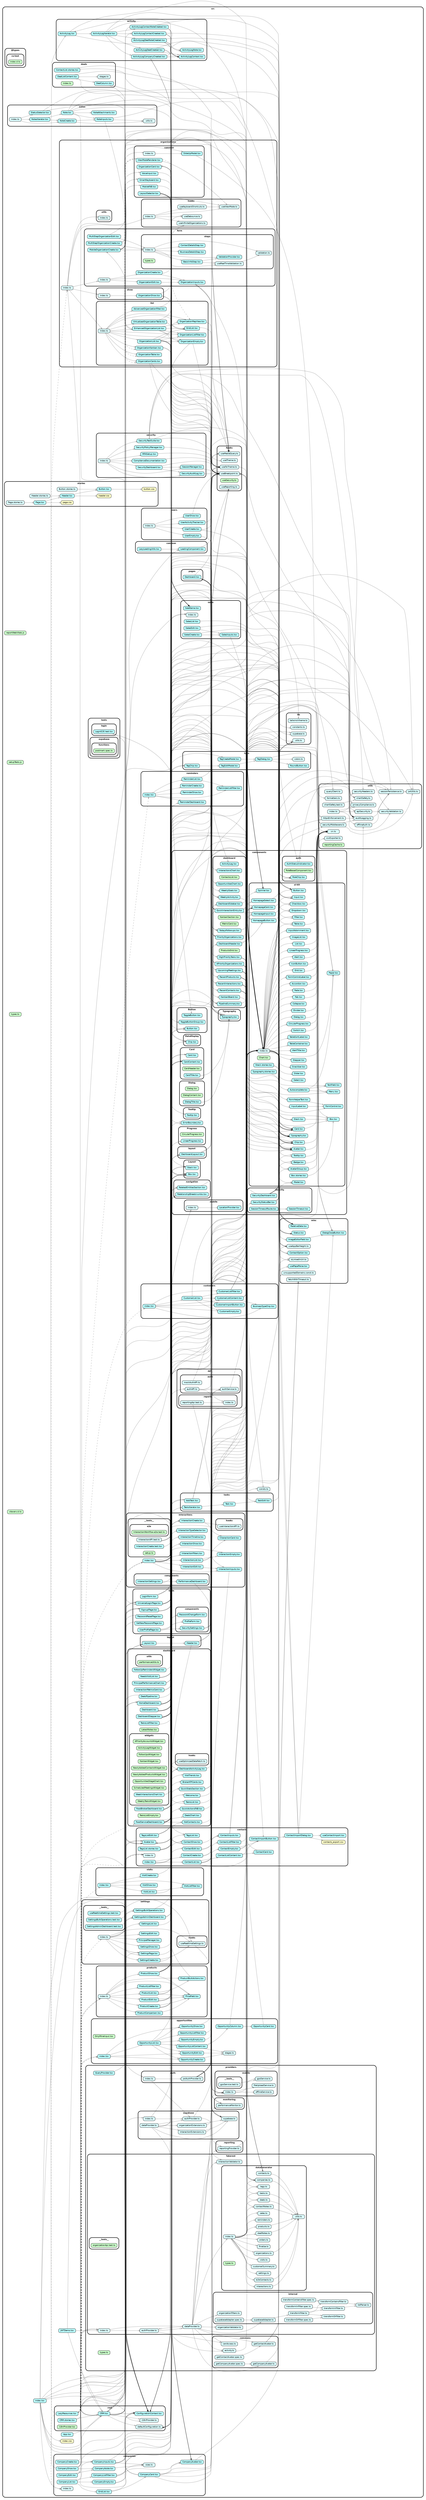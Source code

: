 strict digraph "dependency-cruiser output"{
    rankdir="LR" splines="true" overlap="false" nodesep="0.16" ranksep="0.18" fontname="Helvetica-bold" fontsize="9" style="rounded,bold,filled" fillcolor="#ffffff" compound="true"
    node [shape="box" style="rounded, filled" height="0.2" color="black" fillcolor="#ffffcc" fontcolor="black" fontname="Helvetica" fontsize="9"]
    edge [arrowhead="normal" arrowsize="0.6" penwidth="2.0" color="#00000033" fontname="Helvetica" fontsize="9"]

    subgraph "cluster_src" {label="src" subgraph "cluster_src/@types" {label="@types" subgraph "cluster_src/@types/ra-test" {label="ra-test" "src/@types/ra-test/index.d.ts" [label=<index.d.ts> tooltip="index.d.ts" URL="src/@types/ra-test/index.d.ts" fillcolor="#ccffcc"] } } }
    subgraph "cluster_src" {label="src" "src/App.tsx" [label=<App.tsx> tooltip="App.tsx" URL="src/App.tsx" fillcolor="#bbfeff"] }
    "src/App.tsx" -> "src/root/CRM.tsx"
    subgraph "cluster_src" {label="src" "src/JWTDemo.tsx" [label=<JWTDemo.tsx> tooltip="JWTDemo.tsx" URL="src/JWTDemo.tsx" fillcolor="#bbfeff"] }
    "src/JWTDemo.tsx" -> "src/providers/auth/index.ts"
    "src/JWTDemo.tsx" -> "src/providers/fakerest/index.ts"
    "src/JWTDemo.tsx" -> "src/root/CRM.tsx"
    subgraph "cluster_src" {label="src" subgraph "cluster_src/activity" {label="activity" "src/activity/ActivityLog.tsx" [label=<ActivityLog.tsx> tooltip="ActivityLog.tsx" URL="src/activity/ActivityLog.tsx" fillcolor="#bbfeff"] } }
    "src/activity/ActivityLog.tsx" -> "src/components/ui-kit/Spinner.tsx"
    "src/activity/ActivityLog.tsx" -> "src/activity/ActivityLogContext.tsx"
    "src/activity/ActivityLog.tsx" -> "src/activity/ActivityLogIterator.tsx"
    subgraph "cluster_src" {label="src" subgraph "cluster_src/activity" {label="activity" "src/activity/ActivityLogCompanyCreated.tsx" [label=<ActivityLogCompanyCreated.tsx> tooltip="ActivityLogCompanyCreated.tsx" URL="src/activity/ActivityLogCompanyCreated.tsx" fillcolor="#bbfeff"] } }
    "src/activity/ActivityLogCompanyCreated.tsx" -> "src/companies/CompanyAvatar.tsx"
    "src/activity/ActivityLogCompanyCreated.tsx" -> "src/misc/RelativeDate.tsx"
    "src/activity/ActivityLogCompanyCreated.tsx" -> "src/sales/SaleName.tsx"
    "src/activity/ActivityLogCompanyCreated.tsx" -> "src/activity/ActivityLogContext.tsx"
    subgraph "cluster_src" {label="src" subgraph "cluster_src/activity" {label="activity" "src/activity/ActivityLogContactCreated.tsx" [label=<ActivityLogContactCreated.tsx> tooltip="ActivityLogContactCreated.tsx" URL="src/activity/ActivityLogContactCreated.tsx" fillcolor="#bbfeff"] } }
    "src/activity/ActivityLogContactCreated.tsx" -> "src/contacts/Avatar.tsx"
    "src/activity/ActivityLogContactCreated.tsx" -> "src/misc/RelativeDate.tsx"
    "src/activity/ActivityLogContactCreated.tsx" -> "src/sales/SaleName.tsx"
    "src/activity/ActivityLogContactCreated.tsx" -> "src/activity/ActivityLogContext.tsx"
    subgraph "cluster_src" {label="src" subgraph "cluster_src/activity" {label="activity" "src/activity/ActivityLogContactNoteCreated.tsx" [label=<ActivityLogContactNoteCreated.tsx> tooltip="ActivityLogContactNoteCreated.tsx" URL="src/activity/ActivityLogContactNoteCreated.tsx" fillcolor="#bbfeff"] } }
    "src/activity/ActivityLogContactNoteCreated.tsx" -> "src/contacts/Avatar.tsx"
    "src/activity/ActivityLogContactNoteCreated.tsx" -> "src/misc/RelativeDate.tsx"
    "src/activity/ActivityLogContactNoteCreated.tsx" -> "src/sales/SaleName.tsx"
    "src/activity/ActivityLogContactNoteCreated.tsx" -> "src/activity/ActivityLogContext.tsx"
    "src/activity/ActivityLogContactNoteCreated.tsx" -> "src/activity/ActivityLogNote.tsx"
    subgraph "cluster_src" {label="src" subgraph "cluster_src/activity" {label="activity" "src/activity/ActivityLogContext.tsx" [label=<ActivityLogContext.tsx> tooltip="ActivityLogContext.tsx" URL="src/activity/ActivityLogContext.tsx" fillcolor="#bbfeff"] } }
    subgraph "cluster_src" {label="src" subgraph "cluster_src/activity" {label="activity" "src/activity/ActivityLogDealCreated.tsx" [label=<ActivityLogDealCreated.tsx> tooltip="ActivityLogDealCreated.tsx" URL="src/activity/ActivityLogDealCreated.tsx" fillcolor="#bbfeff"] } }
    "src/activity/ActivityLogDealCreated.tsx" -> "src/companies/CompanyAvatar.tsx"
    "src/activity/ActivityLogDealCreated.tsx" -> "src/misc/RelativeDate.tsx"
    "src/activity/ActivityLogDealCreated.tsx" -> "src/sales/SaleName.tsx"
    "src/activity/ActivityLogDealCreated.tsx" -> "src/activity/ActivityLogContext.tsx"
    subgraph "cluster_src" {label="src" subgraph "cluster_src/activity" {label="activity" "src/activity/ActivityLogDealNoteCreated.tsx" [label=<ActivityLogDealNoteCreated.tsx> tooltip="ActivityLogDealNoteCreated.tsx" URL="src/activity/ActivityLogDealNoteCreated.tsx" fillcolor="#bbfeff"] } }
    "src/activity/ActivityLogDealNoteCreated.tsx" -> "src/companies/CompanyAvatar.tsx"
    "src/activity/ActivityLogDealNoteCreated.tsx" -> "src/misc/RelativeDate.tsx"
    "src/activity/ActivityLogDealNoteCreated.tsx" -> "src/sales/SaleName.tsx"
    "src/activity/ActivityLogDealNoteCreated.tsx" -> "src/activity/ActivityLogContext.tsx"
    "src/activity/ActivityLogDealNoteCreated.tsx" -> "src/activity/ActivityLogNote.tsx"
    subgraph "cluster_src" {label="src" subgraph "cluster_src/activity" {label="activity" "src/activity/ActivityLogIterator.tsx" [label=<ActivityLogIterator.tsx> tooltip="ActivityLogIterator.tsx" URL="src/activity/ActivityLogIterator.tsx" fillcolor="#bbfeff"] } }
    "src/activity/ActivityLogIterator.tsx" -> "src/components/ui-kit/Button.tsx"
    "src/activity/ActivityLogIterator.tsx" -> "src/consts.ts"
    "src/activity/ActivityLogIterator.tsx" -> "src/activity/ActivityLogCompanyCreated.tsx"
    "src/activity/ActivityLogIterator.tsx" -> "src/activity/ActivityLogContactCreated.tsx"
    "src/activity/ActivityLogIterator.tsx" -> "src/activity/ActivityLogContactNoteCreated.tsx"
    "src/activity/ActivityLogIterator.tsx" -> "src/activity/ActivityLogDealCreated.tsx"
    "src/activity/ActivityLogIterator.tsx" -> "src/activity/ActivityLogDealNoteCreated.tsx"
    subgraph "cluster_src" {label="src" subgraph "cluster_src/activity" {label="activity" "src/activity/ActivityLogNote.tsx" [label=<ActivityLogNote.tsx> tooltip="ActivityLogNote.tsx" URL="src/activity/ActivityLogNote.tsx" fillcolor="#bbfeff"] } }
    subgraph "cluster_src" {label="src" subgraph "cluster_src/api" {label="api" subgraph "cluster_src/api/auth" {label="auth" "src/api/auth/authAPI.ts" [label=<authAPI.ts> tooltip="authAPI.ts" URL="src/api/auth/authAPI.ts" fillcolor="#ddfeff"] } } }
    "src/api/auth/authAPI.ts" -> "src/providers/supabase/supabase.ts"
    "src/api/auth/authAPI.ts" -> "src/utils/auditLogging.ts"
    "src/api/auth/authAPI.ts" -> "src/api/auth/authService.ts"
    subgraph "cluster_src" {label="src" subgraph "cluster_src/api" {label="api" subgraph "cluster_src/api/auth" {label="auth" "src/api/auth/authService.ts" [label=<authService.ts> tooltip="authService.ts" URL="src/api/auth/authService.ts" fillcolor="#ddfeff"] } } }
    "src/api/auth/authService.ts" -> "src/providers/supabase/supabase.ts"
    "src/api/auth/authService.ts" -> "src/utils/auditLogging.ts"
    subgraph "cluster_src" {label="src" subgraph "cluster_src/api" {label="api" subgraph "cluster_src/api/auth" {label="auth" "src/api/auth/mockAuthAPI.ts" [label=<mockAuthAPI.ts> tooltip="mockAuthAPI.ts" URL="src/api/auth/mockAuthAPI.ts" fillcolor="#ddfeff"] } } }
    "src/api/auth/mockAuthAPI.ts" -> "src/utils/jwtUtils.ts"
    subgraph "cluster_src" {label="src" subgraph "cluster_src/api" {label="api" subgraph "cluster_src/api/reports" {label="reports" "src/api/reports/index.ts" [label=<index.ts> tooltip="index.ts" URL="src/api/reports/index.ts" fillcolor="#ddfeff"] } } }
    subgraph "cluster_src" {label="src" subgraph "cluster_src/api" {label="api" subgraph "cluster_src/api/reports" {label="reports" "src/api/reports/reportingApi.test.ts" [label=<reportingApi.test.ts> tooltip="reportingApi.test.ts" URL="src/api/reports/reportingApi.test.ts" fillcolor="#ddfeff"] } } }
    "src/api/reports/reportingApi.test.ts" -> "src/providers/reporting/reportingProvider.ts"
    "src/api/reports/reportingApi.test.ts" -> "src/api/reports/index.ts"
    subgraph "cluster_src" {label="src" subgraph "cluster_src/common" {label="common" "src/common/LazyLoadingUtils.tsx" [label=<LazyLoadingUtils.tsx> tooltip="LazyLoadingUtils.tsx" URL="src/common/LazyLoadingUtils.tsx" fillcolor="#bbfeff"] } }
    "src/common/LazyLoadingUtils.tsx" -> "src/common/LoadingComponent.tsx"
    subgraph "cluster_src" {label="src" subgraph "cluster_src/common" {label="common" "src/common/LoadingComponent.tsx" [label=<LoadingComponent.tsx> tooltip="LoadingComponent.tsx" URL="src/common/LoadingComponent.tsx" fillcolor="#bbfeff"] } }
    "src/common/LoadingComponent.tsx" -> "src/hooks/useBreakpoint.ts"
    subgraph "cluster_src" {label="src" subgraph "cluster_src/companies" {label="companies" "src/companies/CompanyAside.tsx" [label=<CompanyAside.tsx> tooltip="CompanyAside.tsx" URL="src/companies/CompanyAside.tsx" fillcolor="#bbfeff"] } }
    "src/companies/CompanyAside.tsx" -> "src/companies/sizes.ts"
    subgraph "cluster_src" {label="src" subgraph "cluster_src/companies" {label="companies" "src/companies/CompanyAvatar.tsx" [label=<CompanyAvatar.tsx> tooltip="CompanyAvatar.tsx" URL="src/companies/CompanyAvatar.tsx" fillcolor="#bbfeff"] } }
    "src/companies/CompanyAvatar.tsx" -> "src/components/ui-kit/Avatar.tsx"
    subgraph "cluster_src" {label="src" subgraph "cluster_src/companies" {label="companies" "src/companies/CompanyCard.tsx" [label=<CompanyCard.tsx> tooltip="CompanyCard.tsx" URL="src/companies/CompanyCard.tsx" fillcolor="#bbfeff"] } }
    "src/companies/CompanyCard.tsx" -> "src/components/ui-kit/AvatarGroup.tsx"
    "src/companies/CompanyCard.tsx" -> "src/components/ui-kit/Box.tsx"
    "src/companies/CompanyCard.tsx" -> "src/components/ui-kit/Paper.tsx"
    "src/companies/CompanyCard.tsx" -> "src/components/ui-kit/Typography.tsx"
    "src/companies/CompanyCard.tsx" -> "src/contacts/Avatar.tsx"
    "src/companies/CompanyCard.tsx" -> "src/root/ConfigurationContext.tsx"
    "src/companies/CompanyCard.tsx" -> "src/companies/CompanyAvatar.tsx"
    subgraph "cluster_src" {label="src" subgraph "cluster_src/companies" {label="companies" "src/companies/CompanyCreate.tsx" [label=<CompanyCreate.tsx> tooltip="CompanyCreate.tsx" URL="src/companies/CompanyCreate.tsx" fillcolor="#bbfeff"] } }
    "src/companies/CompanyCreate.tsx" -> "src/components/ui-kit/index.ts"
    "src/companies/CompanyCreate.tsx" -> "src/companies/CompanyInputs.tsx"
    subgraph "cluster_src" {label="src" subgraph "cluster_src/companies" {label="companies" "src/companies/CompanyEdit.tsx" [label=<CompanyEdit.tsx> tooltip="CompanyEdit.tsx" URL="src/companies/CompanyEdit.tsx" fillcolor="#bbfeff"] } }
    "src/companies/CompanyEdit.tsx" -> "src/components/ui-kit/index.ts"
    "src/companies/CompanyEdit.tsx" -> "src/companies/CompanyAside.tsx"
    "src/companies/CompanyEdit.tsx" -> "src/companies/CompanyInputs.tsx"
    subgraph "cluster_src" {label="src" subgraph "cluster_src/companies" {label="companies" "src/companies/CompanyEmpty.tsx" [label=<CompanyEmpty.tsx> tooltip="CompanyEmpty.tsx" URL="src/companies/CompanyEmpty.tsx" fillcolor="#bbfeff"] } }
    "src/companies/CompanyEmpty.tsx" -> "src/components/ui-kit/index.ts"
    "src/companies/CompanyEmpty.tsx" -> "src/misc/useAppBarHeight.ts"
    subgraph "cluster_src" {label="src" subgraph "cluster_src/companies" {label="companies" "src/companies/CompanyInputs.tsx" [label=<CompanyInputs.tsx> tooltip="CompanyInputs.tsx" URL="src/companies/CompanyInputs.tsx" fillcolor="#bbfeff"] } }
    "src/companies/CompanyInputs.tsx" -> "src/components/ui-kit/index.ts"
    "src/companies/CompanyInputs.tsx" -> "src/misc/ImageEditorField.tsx"
    "src/companies/CompanyInputs.tsx" -> "src/misc/isLinkedInUrl.ts"
    "src/companies/CompanyInputs.tsx" -> "src/root/ConfigurationContext.tsx"
    "src/companies/CompanyInputs.tsx" -> "src/companies/sizes.ts"
    subgraph "cluster_src" {label="src" subgraph "cluster_src/companies" {label="companies" "src/companies/CompanyList.tsx" [label=<CompanyList.tsx> tooltip="CompanyList.tsx" URL="src/companies/CompanyList.tsx" fillcolor="#bbfeff"] } }
    "src/companies/CompanyList.tsx" -> "src/components/ui-kit/index.ts"
    "src/companies/CompanyList.tsx" -> "src/companies/CompanyEmpty.tsx"
    "src/companies/CompanyList.tsx" -> "src/companies/CompanyListFilter.tsx"
    "src/companies/CompanyList.tsx" -> "src/companies/GridList.tsx"
    subgraph "cluster_src" {label="src" subgraph "cluster_src/companies" {label="companies" "src/companies/CompanyListFilter.tsx" [label=<CompanyListFilter.tsx> tooltip="CompanyListFilter.tsx" URL="src/companies/CompanyListFilter.tsx" fillcolor="#bbfeff"] } }
    "src/companies/CompanyListFilter.tsx" -> "src/components/ui-kit/index.ts"
    "src/companies/CompanyListFilter.tsx" -> "src/root/ConfigurationContext.tsx"
    "src/companies/CompanyListFilter.tsx" -> "src/companies/sizes.ts"
    subgraph "cluster_src" {label="src" subgraph "cluster_src/companies" {label="companies" "src/companies/CompanyShow.tsx" [label=<CompanyShow.tsx> tooltip="CompanyShow.tsx" URL="src/companies/CompanyShow.tsx" fillcolor="#bbfeff"] } }
    "src/companies/CompanyShow.tsx" -> "src/activity/ActivityLog.tsx"
    "src/companies/CompanyShow.tsx" -> "src/components/ui-kit/index.ts"
    "src/companies/CompanyShow.tsx" -> "src/contacts/Avatar.tsx"
    "src/companies/CompanyShow.tsx" -> "src/contacts/TagsList.tsx"
    "src/companies/CompanyShow.tsx" -> "src/root/ConfigurationContext.tsx"
    "src/companies/CompanyShow.tsx" -> "src/companies/CompanyAside.tsx"
    "src/companies/CompanyShow.tsx" -> "src/companies/CompanyAvatar.tsx"
    subgraph "cluster_src" {label="src" subgraph "cluster_src/companies" {label="companies" "src/companies/GridList.tsx" [label=<GridList.tsx> tooltip="GridList.tsx" URL="src/companies/GridList.tsx" fillcolor="#bbfeff"] } }
    "src/companies/GridList.tsx" -> "src/components/ui-kit/index.ts"
    "src/companies/GridList.tsx" -> "src/companies/CompanyCard.tsx"
    subgraph "cluster_src" {label="src" subgraph "cluster_src/companies" {label="companies" "src/companies/index.ts" [label=<index.ts> tooltip="index.ts" URL="src/companies/index.ts" fillcolor="#ddfeff"] } }
    subgraph "cluster_src" {label="src" subgraph "cluster_src/companies" {label="companies" "src/companies/sizes.ts" [label=<sizes.ts> tooltip="sizes.ts" URL="src/companies/sizes.ts" fillcolor="#ddfeff"] } }
    subgraph "cluster_src" {label="src" subgraph "cluster_src/components" {label="components" subgraph "cluster_src/components/Button" {label="Button" "src/components/Button/Button.tsx" [label=<Button.tsx> tooltip="Button.tsx" URL="src/components/Button/Button.tsx" fillcolor="#bbfeff"] } } }
    subgraph "cluster_src" {label="src" subgraph "cluster_src/components" {label="components" subgraph "cluster_src/components/Button" {label="Button" "src/components/Button/ToggleButton.tsx" [label=<ToggleButton.tsx> tooltip="ToggleButton.tsx" URL="src/components/Button/ToggleButton.tsx" fillcolor="#bbfeff"] } } }
    subgraph "cluster_src" {label="src" subgraph "cluster_src/components" {label="components" subgraph "cluster_src/components/Button" {label="Button" "src/components/Button/ToggleButtonGroup.tsx" [label=<ToggleButtonGroup.tsx> tooltip="ToggleButtonGroup.tsx" URL="src/components/Button/ToggleButtonGroup.tsx" fillcolor="#bbfeff"] } } }
    subgraph "cluster_src" {label="src" subgraph "cluster_src/components" {label="components" subgraph "cluster_src/components/Card" {label="Card" "src/components/Card/Card.tsx" [label=<Card.tsx> tooltip="Card.tsx" URL="src/components/Card/Card.tsx" fillcolor="#bbfeff"] } } }
    subgraph "cluster_src" {label="src" subgraph "cluster_src/components" {label="components" subgraph "cluster_src/components/Card" {label="Card" "src/components/Card/CardContent.tsx" [label=<CardContent.tsx> tooltip="CardContent.tsx" URL="src/components/Card/CardContent.tsx" fillcolor="#bbfeff"] } } }
    subgraph "cluster_src" {label="src" subgraph "cluster_src/components" {label="components" subgraph "cluster_src/components/Card" {label="Card" "src/components/Card/CardHeader.tsx" [label=<CardHeader.tsx> tooltip="CardHeader.tsx" URL="src/components/Card/CardHeader.tsx" fillcolor="#ccffcc"] } } }
    subgraph "cluster_src" {label="src" subgraph "cluster_src/components" {label="components" subgraph "cluster_src/components/Card" {label="Card" "src/components/Card/CardTitle.tsx" [label=<CardTitle.tsx> tooltip="CardTitle.tsx" URL="src/components/Card/CardTitle.tsx" fillcolor="#bbfeff"] } } }
    "src/components/Card/CardTitle.tsx" -> "src/components/Typography/Typography.tsx"
    subgraph "cluster_src" {label="src" subgraph "cluster_src/components" {label="components" subgraph "cluster_src/components/DataDisplay" {label="DataDisplay" "src/components/DataDisplay/Chip.tsx" [label=<Chip.tsx> tooltip="Chip.tsx" URL="src/components/DataDisplay/Chip.tsx" fillcolor="#bbfeff"] } } }
    subgraph "cluster_src" {label="src" subgraph "cluster_src/components" {label="components" subgraph "cluster_src/components/Dialog" {label="Dialog" "src/components/Dialog/Dialog.tsx" [label=<Dialog.tsx> tooltip="Dialog.tsx" URL="src/components/Dialog/Dialog.tsx" fillcolor="#ccffcc"] } } }
    subgraph "cluster_src" {label="src" subgraph "cluster_src/components" {label="components" subgraph "cluster_src/components/Dialog" {label="Dialog" "src/components/Dialog/DialogContent.tsx" [label=<DialogContent.tsx> tooltip="DialogContent.tsx" URL="src/components/Dialog/DialogContent.tsx" fillcolor="#ccffcc"] } } }
    subgraph "cluster_src" {label="src" subgraph "cluster_src/components" {label="components" subgraph "cluster_src/components/Dialog" {label="Dialog" "src/components/Dialog/DialogTitle.tsx" [label=<DialogTitle.tsx> tooltip="DialogTitle.tsx" URL="src/components/Dialog/DialogTitle.tsx" fillcolor="#bbfeff"] } } }
    "src/components/Dialog/DialogTitle.tsx" -> "src/components/Typography/Typography.tsx"
    subgraph "cluster_src" {label="src" subgraph "cluster_src/components" {label="components" "src/components/ErrorBoundary.tsx" [label=<ErrorBoundary.tsx> tooltip="ErrorBoundary.tsx" URL="src/components/ErrorBoundary.tsx" fillcolor="#bbfeff"] } }
    subgraph "cluster_src" {label="src" subgraph "cluster_src/components" {label="components" subgraph "cluster_src/components/Layout" {label="Layout" "src/components/Layout/Box.tsx" [label=<Box.tsx> tooltip="Box.tsx" URL="src/components/Layout/Box.tsx" fillcolor="#bbfeff"] } } }
    subgraph "cluster_src" {label="src" subgraph "cluster_src/components" {label="components" subgraph "cluster_src/components/Layout" {label="Layout" "src/components/Layout/Stack.tsx" [label=<Stack.tsx> tooltip="Stack.tsx" URL="src/components/Layout/Stack.tsx" fillcolor="#bbfeff"] } } }
    subgraph "cluster_src" {label="src" subgraph "cluster_src/components" {label="components" subgraph "cluster_src/components/Progress" {label="Progress" "src/components/Progress/CircularProgress.tsx" [label=<CircularProgress.tsx> tooltip="CircularProgress.tsx" URL="src/components/Progress/CircularProgress.tsx" fillcolor="#ccffcc"] } } }
    subgraph "cluster_src" {label="src" subgraph "cluster_src/components" {label="components" subgraph "cluster_src/components/Progress" {label="Progress" "src/components/Progress/LinearProgress.tsx" [label=<LinearProgress.tsx> tooltip="LinearProgress.tsx" URL="src/components/Progress/LinearProgress.tsx" fillcolor="#bbfeff"] } } }
    subgraph "cluster_src" {label="src" subgraph "cluster_src/components" {label="components" subgraph "cluster_src/components/Tooltip" {label="Tooltip" "src/components/Tooltip/Tooltip.tsx" [label=<Tooltip.tsx> tooltip="Tooltip.tsx" URL="src/components/Tooltip/Tooltip.tsx" fillcolor="#bbfeff"] } } }
    subgraph "cluster_src" {label="src" subgraph "cluster_src/components" {label="components" subgraph "cluster_src/components/Typography" {label="Typography" "src/components/Typography/Typography.tsx" [label=<Typography.tsx> tooltip="Typography.tsx" URL="src/components/Typography/Typography.tsx" fillcolor="#bbfeff"] } } }
    subgraph "cluster_src" {label="src" subgraph "cluster_src/components" {label="components" subgraph "cluster_src/components/auth" {label="auth" "src/components/auth/AuthStatusIndicator.tsx" [label=<AuthStatusIndicator.tsx> tooltip="AuthStatusIndicator.tsx" URL="src/components/auth/AuthStatusIndicator.tsx" fillcolor="#bbfeff"] } } }
    "src/components/auth/AuthStatusIndicator.tsx" -> "src/hooks/useBreakpoint.ts"
    "src/components/auth/AuthStatusIndicator.tsx" -> "src/utils/offlineAuth.ts"
    "src/components/auth/AuthStatusIndicator.tsx" -> "src/utils/sessionPersistence.ts"
    subgraph "cluster_src" {label="src" subgraph "cluster_src/components" {label="components" subgraph "cluster_src/components/auth" {label="auth" "src/components/auth/RoleBasedComponent.tsx" [label=<RoleBasedComponent.tsx> tooltip="RoleBasedComponent.tsx" URL="src/components/auth/RoleBasedComponent.tsx" fillcolor="#ccffcc"] } } }
    subgraph "cluster_src" {label="src" subgraph "cluster_src/components" {label="components" subgraph "cluster_src/components/auth" {label="auth" "src/components/auth/RoleChip.tsx" [label=<RoleChip.tsx> tooltip="RoleChip.tsx" URL="src/components/auth/RoleChip.tsx" fillcolor="#bbfeff"] } } }
    subgraph "cluster_src" {label="src" subgraph "cluster_src/components" {label="components" subgraph "cluster_src/components/dashboard" {label="dashboard" "src/components/dashboard/APriorityOrganizations.tsx" [label=<APriorityOrganizations.tsx> tooltip="APriorityOrganizations.tsx" URL="src/components/dashboard/APriorityOrganizations.tsx" fillcolor="#bbfeff"] } } }
    "src/components/dashboard/APriorityOrganizations.tsx" -> "src/components/ui-kit/Avatar.tsx"
    "src/components/dashboard/APriorityOrganizations.tsx" -> "src/components/ui-kit/Card.tsx"
    "src/components/dashboard/APriorityOrganizations.tsx" -> "src/components/ui-kit/Chip.tsx"
    "src/components/dashboard/APriorityOrganizations.tsx" -> "src/components/ui-kit/Typography.tsx"
    subgraph "cluster_src" {label="src" subgraph "cluster_src/components" {label="components" subgraph "cluster_src/components/dashboard" {label="dashboard" "src/components/dashboard/ActivityLog.tsx" [label=<ActivityLog.tsx> tooltip="ActivityLog.tsx" URL="src/components/dashboard/ActivityLog.tsx" fillcolor="#bbfeff"] } } }
    subgraph "cluster_src" {label="src" subgraph "cluster_src/components" {label="components" subgraph "cluster_src/components/dashboard" {label="dashboard" "src/components/dashboard/ContactsList.tsx" [label=<ContactsList.tsx> tooltip="ContactsList.tsx" URL="src/components/dashboard/ContactsList.tsx" fillcolor="#ccffcc"] } } }
    subgraph "cluster_src" {label="src" subgraph "cluster_src/components" {label="components" subgraph "cluster_src/components/dashboard" {label="dashboard" "src/components/dashboard/DashboardHeader.tsx" [label=<DashboardHeader.tsx> tooltip="DashboardHeader.tsx" URL="src/components/dashboard/DashboardHeader.tsx" fillcolor="#bbfeff"] } } }
    "src/components/dashboard/DashboardHeader.tsx" -> "src/components/ui-kit/HomepageButton.tsx"
    "src/components/dashboard/DashboardHeader.tsx" -> "src/components/ui-kit/HomepageInput.tsx"
    subgraph "cluster_src" {label="src" subgraph "cluster_src/components" {label="components" subgraph "cluster_src/components/dashboard" {label="dashboard" "src/components/dashboard/DashboardSidebar.tsx" [label=<DashboardSidebar.tsx> tooltip="DashboardSidebar.tsx" URL="src/components/dashboard/DashboardSidebar.tsx" fillcolor="#bbfeff"] } } }
    "src/components/dashboard/DashboardSidebar.tsx" -> "src/lib/utils.ts"
    subgraph "cluster_src" {label="src" subgraph "cluster_src/components" {label="components" subgraph "cluster_src/components/dashboard" {label="dashboard" "src/components/dashboard/HighPriorityTasks.tsx" [label=<HighPriorityTasks.tsx> tooltip="HighPriorityTasks.tsx" URL="src/components/dashboard/HighPriorityTasks.tsx" fillcolor="#bbfeff"] } } }
    "src/components/dashboard/HighPriorityTasks.tsx" -> "src/components/ui-kit/Card.tsx"
    "src/components/dashboard/HighPriorityTasks.tsx" -> "src/components/ui-kit/Chip.tsx"
    "src/components/dashboard/HighPriorityTasks.tsx" -> "src/components/ui-kit/Typography.tsx"
    subgraph "cluster_src" {label="src" subgraph "cluster_src/components" {label="components" subgraph "cluster_src/components/dashboard" {label="dashboard" "src/components/dashboard/InteractionsChart.tsx" [label=<InteractionsChart.tsx> tooltip="InteractionsChart.tsx" URL="src/components/dashboard/InteractionsChart.tsx" fillcolor="#bbfeff"] } } }
    subgraph "cluster_src" {label="src" subgraph "cluster_src/components" {label="components" subgraph "cluster_src/components/dashboard" {label="dashboard" "src/components/dashboard/KanbanBoard.tsx" [label=<KanbanBoard.tsx> tooltip="KanbanBoard.tsx" URL="src/components/dashboard/KanbanBoard.tsx" fillcolor="#bbfeff"] } } }
    "src/components/dashboard/KanbanBoard.tsx" -> "src/components/ui-kit/Avatar.tsx"
    subgraph "cluster_src" {label="src" subgraph "cluster_src/components" {label="components" subgraph "cluster_src/components/dashboard" {label="dashboard" "src/components/dashboard/KanbanSection.tsx" [label=<KanbanSection.tsx> tooltip="KanbanSection.tsx" URL="src/components/dashboard/KanbanSection.tsx" fillcolor="#ccffcc"] } } }
    subgraph "cluster_src" {label="src" subgraph "cluster_src/components" {label="components" subgraph "cluster_src/components/dashboard" {label="dashboard" "src/components/dashboard/MetricCard.tsx" [label=<MetricCard.tsx> tooltip="MetricCard.tsx" URL="src/components/dashboard/MetricCard.tsx" fillcolor="#ccffcc"] } } }
    subgraph "cluster_src" {label="src" subgraph "cluster_src/components" {label="components" subgraph "cluster_src/components/dashboard" {label="dashboard" "src/components/dashboard/OpportunitiesChart.tsx" [label=<OpportunitiesChart.tsx> tooltip="OpportunitiesChart.tsx" URL="src/components/dashboard/OpportunitiesChart.tsx" fillcolor="#bbfeff"] } } }
    subgraph "cluster_src" {label="src" subgraph "cluster_src/components" {label="components" subgraph "cluster_src/components/dashboard" {label="dashboard" "src/components/dashboard/PipelineSummary.tsx" [label=<PipelineSummary.tsx> tooltip="PipelineSummary.tsx" URL="src/components/dashboard/PipelineSummary.tsx" fillcolor="#bbfeff"] } } }
    "src/components/dashboard/PipelineSummary.tsx" -> "src/components/ui-kit/HomepageCard.tsx"
    subgraph "cluster_src" {label="src" subgraph "cluster_src/components" {label="components" subgraph "cluster_src/components/dashboard" {label="dashboard" "src/components/dashboard/PriorityOrganizations.tsx" [label=<PriorityOrganizations.tsx> tooltip="PriorityOrganizations.tsx" URL="src/components/dashboard/PriorityOrganizations.tsx" fillcolor="#bbfeff"] } } }
    "src/components/dashboard/PriorityOrganizations.tsx" -> "src/components/ui-kit/HomepageCard.tsx"
    subgraph "cluster_src" {label="src" subgraph "cluster_src/components" {label="components" subgraph "cluster_src/components/dashboard" {label="dashboard" "src/components/dashboard/ProductsGrid.tsx" [label=<ProductsGrid.tsx> tooltip="ProductsGrid.tsx" URL="src/components/dashboard/ProductsGrid.tsx" fillcolor="#ccffcc"] } } }
    subgraph "cluster_src" {label="src" subgraph "cluster_src/components" {label="components" subgraph "cluster_src/components/dashboard" {label="dashboard" "src/components/dashboard/QuickInteractionEntry.tsx" [label=<QuickInteractionEntry.tsx> tooltip="QuickInteractionEntry.tsx" URL="src/components/dashboard/QuickInteractionEntry.tsx" fillcolor="#bbfeff"] } } }
    "src/components/dashboard/QuickInteractionEntry.tsx" -> "src/lib/constants.ts"
    "src/components/dashboard/QuickInteractionEntry.tsx" -> "src/providers/supabase/supabase.ts"
    "src/components/dashboard/QuickInteractionEntry.tsx" -> "src/components/ui-kit/HomepageButton.tsx"
    "src/components/dashboard/QuickInteractionEntry.tsx" -> "src/components/ui-kit/HomepageCard.tsx"
    "src/components/dashboard/QuickInteractionEntry.tsx" -> "src/components/ui-kit/HomepageInput.tsx"
    "src/components/dashboard/QuickInteractionEntry.tsx" -> "src/components/ui-kit/HomepageSelect.tsx"
    subgraph "cluster_src" {label="src" subgraph "cluster_src/components" {label="components" subgraph "cluster_src/components/dashboard" {label="dashboard" "src/components/dashboard/RecentContacts.tsx" [label=<RecentContacts.tsx> tooltip="RecentContacts.tsx" URL="src/components/dashboard/RecentContacts.tsx" fillcolor="#bbfeff"] } } }
    "src/components/dashboard/RecentContacts.tsx" -> "src/components/ui-kit/Avatar.tsx"
    "src/components/dashboard/RecentContacts.tsx" -> "src/components/ui-kit/Card.tsx"
    "src/components/dashboard/RecentContacts.tsx" -> "src/components/ui-kit/Chip.tsx"
    "src/components/dashboard/RecentContacts.tsx" -> "src/components/ui-kit/Typography.tsx"
    subgraph "cluster_src" {label="src" subgraph "cluster_src/components" {label="components" subgraph "cluster_src/components/dashboard" {label="dashboard" "src/components/dashboard/RecentInteractions.tsx" [label=<RecentInteractions.tsx> tooltip="RecentInteractions.tsx" URL="src/components/dashboard/RecentInteractions.tsx" fillcolor="#bbfeff"] } } }
    "src/components/dashboard/RecentInteractions.tsx" -> "src/components/ui-kit/Avatar.tsx"
    "src/components/dashboard/RecentInteractions.tsx" -> "src/components/ui-kit/Card.tsx"
    "src/components/dashboard/RecentInteractions.tsx" -> "src/components/ui-kit/Chip.tsx"
    "src/components/dashboard/RecentInteractions.tsx" -> "src/components/ui-kit/Typography.tsx"
    subgraph "cluster_src" {label="src" subgraph "cluster_src/components" {label="components" subgraph "cluster_src/components/dashboard" {label="dashboard" "src/components/dashboard/RecentProducts.tsx" [label=<RecentProducts.tsx> tooltip="RecentProducts.tsx" URL="src/components/dashboard/RecentProducts.tsx" fillcolor="#bbfeff"] } } }
    "src/components/dashboard/RecentProducts.tsx" -> "src/components/ui-kit/Avatar.tsx"
    "src/components/dashboard/RecentProducts.tsx" -> "src/components/ui-kit/Card.tsx"
    "src/components/dashboard/RecentProducts.tsx" -> "src/components/ui-kit/Chip.tsx"
    "src/components/dashboard/RecentProducts.tsx" -> "src/components/ui-kit/Typography.tsx"
    subgraph "cluster_src" {label="src" subgraph "cluster_src/components" {label="components" subgraph "cluster_src/components/dashboard" {label="dashboard" "src/components/dashboard/TodaysFollowups.tsx" [label=<TodaysFollowups.tsx> tooltip="TodaysFollowups.tsx" URL="src/components/dashboard/TodaysFollowups.tsx" fillcolor="#bbfeff"] } } }
    "src/components/dashboard/TodaysFollowups.tsx" -> "src/components/ui-kit/HomepageCard.tsx"
    subgraph "cluster_src" {label="src" subgraph "cluster_src/components" {label="components" subgraph "cluster_src/components/dashboard" {label="dashboard" "src/components/dashboard/UpcomingMeetings.tsx" [label=<UpcomingMeetings.tsx> tooltip="UpcomingMeetings.tsx" URL="src/components/dashboard/UpcomingMeetings.tsx" fillcolor="#bbfeff"] } } }
    "src/components/dashboard/UpcomingMeetings.tsx" -> "src/components/ui-kit/Avatar.tsx"
    "src/components/dashboard/UpcomingMeetings.tsx" -> "src/components/ui-kit/Card.tsx"
    "src/components/dashboard/UpcomingMeetings.tsx" -> "src/components/ui-kit/Chip.tsx"
    "src/components/dashboard/UpcomingMeetings.tsx" -> "src/components/ui-kit/Typography.tsx"
    subgraph "cluster_src" {label="src" subgraph "cluster_src/components" {label="components" subgraph "cluster_src/components/dashboard" {label="dashboard" "src/components/dashboard/WeeklyActivity.tsx" [label=<WeeklyActivity.tsx> tooltip="WeeklyActivity.tsx" URL="src/components/dashboard/WeeklyActivity.tsx" fillcolor="#bbfeff"] } } }
    "src/components/dashboard/WeeklyActivity.tsx" -> "src/components/ui-kit/HomepageCard.tsx"
    subgraph "cluster_src" {label="src" subgraph "cluster_src/components" {label="components" subgraph "cluster_src/components/dashboard" {label="dashboard" "src/components/dashboard/WeeklyGoals.tsx" [label=<WeeklyGoals.tsx> tooltip="WeeklyGoals.tsx" URL="src/components/dashboard/WeeklyGoals.tsx" fillcolor="#bbfeff"] } } }
    subgraph "cluster_src" {label="src" subgraph "cluster_src/components" {label="components" subgraph "cluster_src/components/layout" {label="layout" "src/components/layout/DashboardLayout.tsx" [label=<DashboardLayout.tsx> tooltip="DashboardLayout.tsx" URL="src/components/layout/DashboardLayout.tsx" fillcolor="#bbfeff"] } } }
    "src/components/layout/DashboardLayout.tsx" -> "src/components/dashboard/DashboardHeader.tsx"
    "src/components/layout/DashboardLayout.tsx" -> "src/components/dashboard/DashboardSidebar.tsx"
    subgraph "cluster_src" {label="src" subgraph "cluster_src/components" {label="components" subgraph "cluster_src/components/mobile" {label="mobile" "src/components/mobile/LocationProvider.tsx" [label=<LocationProvider.tsx> tooltip="LocationProvider.tsx" URL="src/components/mobile/LocationProvider.tsx" fillcolor="#bbfeff"] } } }
    subgraph "cluster_src" {label="src" subgraph "cluster_src/components" {label="components" subgraph "cluster_src/components/mobile" {label="mobile" "src/components/mobile/index.ts" [label=<index.ts> tooltip="index.ts" URL="src/components/mobile/index.ts" fillcolor="#ddfeff"] } } }
    "src/components/mobile/index.ts" -> "src/components/mobile/LocationProvider.tsx" [arrowhead="inv"]
    subgraph "cluster_src" {label="src" subgraph "cluster_src/components" {label="components" subgraph "cluster_src/components/navigation" {label="navigation" "src/components/navigation/RelatedEntitiesSection.tsx" [label=<RelatedEntitiesSection.tsx> tooltip="RelatedEntitiesSection.tsx" URL="src/components/navigation/RelatedEntitiesSection.tsx" fillcolor="#bbfeff"] } } }
    "src/components/navigation/RelatedEntitiesSection.tsx" -> "src/utils/formatters.ts"
    subgraph "cluster_src" {label="src" subgraph "cluster_src/components" {label="components" subgraph "cluster_src/components/navigation" {label="navigation" "src/components/navigation/RelationshipBreadcrumbs.tsx" [label=<RelationshipBreadcrumbs.tsx> tooltip="RelationshipBreadcrumbs.tsx" URL="src/components/navigation/RelationshipBreadcrumbs.tsx" fillcolor="#bbfeff"] } } }
    subgraph "cluster_src" {label="src" subgraph "cluster_src/components" {label="components" subgraph "cluster_src/components/security" {label="security" "src/components/security/SecurityDashboard.tsx" [label=<SecurityDashboard.tsx> tooltip="SecurityDashboard.tsx" URL="src/components/security/SecurityDashboard.tsx" fillcolor="#bbfeff"] } } }
    "src/components/security/SecurityDashboard.tsx" -> "src/hooks/useBreakpoint.ts"
    "src/components/security/SecurityDashboard.tsx" -> "src/utils/auditLogging.ts"
    "src/components/security/SecurityDashboard.tsx" -> "src/utils/httpsEnforcement.ts"
    "src/components/security/SecurityDashboard.tsx" -> "src/utils/offlineAuth.ts"
    "src/components/security/SecurityDashboard.tsx" -> "src/utils/securityMiddleware.ts"
    "src/components/security/SecurityDashboard.tsx" -> "src/utils/sessionPersistence.ts"
    subgraph "cluster_src" {label="src" subgraph "cluster_src/components" {label="components" subgraph "cluster_src/components/security" {label="security" "src/components/security/SecurityStatusBar.tsx" [label=<SecurityStatusBar.tsx> tooltip="SecurityStatusBar.tsx" URL="src/components/security/SecurityStatusBar.tsx" fillcolor="#bbfeff"] } } }
    "src/components/security/SecurityStatusBar.tsx" -> "src/components/auth/RoleChip.tsx"
    "src/components/security/SecurityStatusBar.tsx" -> "src/components/ui-kit/Badge.tsx"
    "src/components/security/SecurityStatusBar.tsx" -> "src/components/ui-kit/Chip.tsx"
    "src/components/security/SecurityStatusBar.tsx" -> "src/components/ui-kit/Tooltip.tsx"
    subgraph "cluster_src" {label="src" subgraph "cluster_src/components" {label="components" subgraph "cluster_src/components/security" {label="security" "src/components/security/SessionTimeout.tsx" [label=<SessionTimeout.tsx> tooltip="SessionTimeout.tsx" URL="src/components/security/SessionTimeout.tsx" fillcolor="#bbfeff"] } } }
    subgraph "cluster_src" {label="src" subgraph "cluster_src/components" {label="components" subgraph "cluster_src/components/security" {label="security" "src/components/security/SessionTimeoutRoute.tsx" [label=<SessionTimeoutRoute.tsx> tooltip="SessionTimeoutRoute.tsx" URL="src/components/security/SessionTimeoutRoute.tsx" fillcolor="#bbfeff"] } } }
    "src/components/security/SessionTimeoutRoute.tsx" -> "src/components/security/SessionTimeout.tsx"
    subgraph "cluster_src" {label="src" subgraph "cluster_src/components" {label="components" subgraph "cluster_src/components/ui-kit" {label="ui-kit" "src/components/ui-kit/Accordion.tsx" [label=<Accordion.tsx> tooltip="Accordion.tsx" URL="src/components/ui-kit/Accordion.tsx" fillcolor="#bbfeff"] } } }
    "src/components/ui-kit/Accordion.tsx" -> "src/utils/cn.ts"
    subgraph "cluster_src" {label="src" subgraph "cluster_src/components" {label="components" subgraph "cluster_src/components/ui-kit" {label="ui-kit" "src/components/ui-kit/Alert.tsx" [label=<Alert.tsx> tooltip="Alert.tsx" URL="src/components/ui-kit/Alert.tsx" fillcolor="#bbfeff"] } } }
    "src/components/ui-kit/Alert.tsx" -> "src/utils/cn.ts"
    subgraph "cluster_src" {label="src" subgraph "cluster_src/components" {label="components" subgraph "cluster_src/components/ui-kit" {label="ui-kit" "src/components/ui-kit/AlertTitle.tsx" [label=<AlertTitle.tsx> tooltip="AlertTitle.tsx" URL="src/components/ui-kit/AlertTitle.tsx" fillcolor="#bbfeff"] } } }
    subgraph "cluster_src" {label="src" subgraph "cluster_src/components" {label="components" subgraph "cluster_src/components/ui-kit" {label="ui-kit" "src/components/ui-kit/Autocomplete.tsx" [label=<Autocomplete.tsx> tooltip="Autocomplete.tsx" URL="src/components/ui-kit/Autocomplete.tsx" fillcolor="#bbfeff"] } } }
    "src/components/ui-kit/Autocomplete.tsx" -> "src/components/ui-kit/Menu.tsx"
    "src/components/ui-kit/Autocomplete.tsx" -> "src/components/ui-kit/Paper.tsx"
    "src/components/ui-kit/Autocomplete.tsx" -> "src/components/ui-kit/TextField.tsx"
    subgraph "cluster_src" {label="src" subgraph "cluster_src/components" {label="components" subgraph "cluster_src/components/ui-kit" {label="ui-kit" "src/components/ui-kit/Avatar.tsx" [label=<Avatar.tsx> tooltip="Avatar.tsx" URL="src/components/ui-kit/Avatar.tsx" fillcolor="#bbfeff"] } } }
    "src/components/ui-kit/Avatar.tsx" -> "src/utils/cn.ts"
    subgraph "cluster_src" {label="src" subgraph "cluster_src/components" {label="components" subgraph "cluster_src/components/ui-kit" {label="ui-kit" "src/components/ui-kit/AvatarGroup.tsx" [label=<AvatarGroup.tsx> tooltip="AvatarGroup.tsx" URL="src/components/ui-kit/AvatarGroup.tsx" fillcolor="#bbfeff"] } } }
    "src/components/ui-kit/AvatarGroup.tsx" -> "src/utils/cn.ts"
    subgraph "cluster_src" {label="src" subgraph "cluster_src/components" {label="components" subgraph "cluster_src/components/ui-kit" {label="ui-kit" "src/components/ui-kit/Badge.tsx" [label=<Badge.tsx> tooltip="Badge.tsx" URL="src/components/ui-kit/Badge.tsx" fillcolor="#bbfeff"] } } }
    "src/components/ui-kit/Badge.tsx" -> "src/utils/cn.ts"
    subgraph "cluster_src" {label="src" subgraph "cluster_src/components" {label="components" subgraph "cluster_src/components/ui-kit" {label="ui-kit" "src/components/ui-kit/Box.stories.tsx" [label=<Box.stories.tsx> tooltip="Box.stories.tsx" URL="src/components/ui-kit/Box.stories.tsx" fillcolor="#bbfeff"] } } }
    "src/components/ui-kit/Box.stories.tsx" -> "src/components/ui-kit/Box.tsx"
    subgraph "cluster_src" {label="src" subgraph "cluster_src/components" {label="components" subgraph "cluster_src/components/ui-kit" {label="ui-kit" "src/components/ui-kit/Box.tsx" [label=<Box.tsx> tooltip="Box.tsx" URL="src/components/ui-kit/Box.tsx" fillcolor="#bbfeff"] } } }
    subgraph "cluster_src" {label="src" subgraph "cluster_src/components" {label="components" subgraph "cluster_src/components/ui-kit" {label="ui-kit" "src/components/ui-kit/Button.tsx" [label=<Button.tsx> tooltip="Button.tsx" URL="src/components/ui-kit/Button.tsx" fillcolor="#bbfeff"] } } }
    subgraph "cluster_src" {label="src" subgraph "cluster_src/components" {label="components" subgraph "cluster_src/components/ui-kit" {label="ui-kit" "src/components/ui-kit/Card.tsx" [label=<Card.tsx> tooltip="Card.tsx" URL="src/components/ui-kit/Card.tsx" fillcolor="#bbfeff"] } } }
    "src/components/ui-kit/Card.tsx" -> "src/utils/cn.ts"
    subgraph "cluster_src" {label="src" subgraph "cluster_src/components" {label="components" subgraph "cluster_src/components/ui-kit" {label="ui-kit" "src/components/ui-kit/Chart.tsx" [label=<Chart.tsx> tooltip="Chart.tsx" URL="src/components/ui-kit/Chart.tsx" fillcolor="#ccffcc"] } } }
    subgraph "cluster_src" {label="src" subgraph "cluster_src/components" {label="components" subgraph "cluster_src/components/ui-kit" {label="ui-kit" "src/components/ui-kit/Checkbox.tsx" [label=<Checkbox.tsx> tooltip="Checkbox.tsx" URL="src/components/ui-kit/Checkbox.tsx" fillcolor="#bbfeff"] } } }
    "src/components/ui-kit/Checkbox.tsx" -> "src/utils/cn.ts"
    subgraph "cluster_src" {label="src" subgraph "cluster_src/components" {label="components" subgraph "cluster_src/components/ui-kit" {label="ui-kit" "src/components/ui-kit/Chip.tsx" [label=<Chip.tsx> tooltip="Chip.tsx" URL="src/components/ui-kit/Chip.tsx" fillcolor="#bbfeff"] } } }
    "src/components/ui-kit/Chip.tsx" -> "src/utils/cn.ts"
    subgraph "cluster_src" {label="src" subgraph "cluster_src/components" {label="components" subgraph "cluster_src/components/ui-kit" {label="ui-kit" "src/components/ui-kit/CircularProgress.tsx" [label=<CircularProgress.tsx> tooltip="CircularProgress.tsx" URL="src/components/ui-kit/CircularProgress.tsx" fillcolor="#bbfeff"] } } }
    "src/components/ui-kit/CircularProgress.tsx" -> "src/utils/cn.ts"
    subgraph "cluster_src" {label="src" subgraph "cluster_src/components" {label="components" subgraph "cluster_src/components/ui-kit" {label="ui-kit" "src/components/ui-kit/Collapse.tsx" [label=<Collapse.tsx> tooltip="Collapse.tsx" URL="src/components/ui-kit/Collapse.tsx" fillcolor="#bbfeff"] } } }
    subgraph "cluster_src" {label="src" subgraph "cluster_src/components" {label="components" subgraph "cluster_src/components/ui-kit" {label="ui-kit" "src/components/ui-kit/Dialog.tsx" [label=<Dialog.tsx> tooltip="Dialog.tsx" URL="src/components/ui-kit/Dialog.tsx" fillcolor="#bbfeff"] } } }
    "src/components/ui-kit/Dialog.tsx" -> "src/utils/cn.ts"
    subgraph "cluster_src" {label="src" subgraph "cluster_src/components" {label="components" subgraph "cluster_src/components/ui-kit" {label="ui-kit" "src/components/ui-kit/Divider.tsx" [label=<Divider.tsx> tooltip="Divider.tsx" URL="src/components/ui-kit/Divider.tsx" fillcolor="#bbfeff"] } } }
    "src/components/ui-kit/Divider.tsx" -> "src/utils/cn.ts"
    subgraph "cluster_src" {label="src" subgraph "cluster_src/components" {label="components" subgraph "cluster_src/components/ui-kit" {label="ui-kit" "src/components/ui-kit/Dropdown.tsx" [label=<Dropdown.tsx> tooltip="Dropdown.tsx" URL="src/components/ui-kit/Dropdown.tsx" fillcolor="#bbfeff"] } } }
    subgraph "cluster_src" {label="src" subgraph "cluster_src/components" {label="components" subgraph "cluster_src/components/ui-kit" {label="ui-kit" "src/components/ui-kit/Fab.tsx" [label=<Fab.tsx> tooltip="Fab.tsx" URL="src/components/ui-kit/Fab.tsx" fillcolor="#bbfeff"] } } }
    "src/components/ui-kit/Fab.tsx" -> "src/utils/cn.ts"
    subgraph "cluster_src" {label="src" subgraph "cluster_src/components" {label="components" subgraph "cluster_src/components/ui-kit" {label="ui-kit" "src/components/ui-kit/Fade.tsx" [label=<Fade.tsx> tooltip="Fade.tsx" URL="src/components/ui-kit/Fade.tsx" fillcolor="#bbfeff"] } } }
    "src/components/ui-kit/Fade.tsx" -> "src/utils/cn.ts"
    subgraph "cluster_src" {label="src" subgraph "cluster_src/components" {label="components" subgraph "cluster_src/components/ui-kit" {label="ui-kit" "src/components/ui-kit/Filter.tsx" [label=<Filter.tsx> tooltip="Filter.tsx" URL="src/components/ui-kit/Filter.tsx" fillcolor="#bbfeff"] } } }
    subgraph "cluster_src" {label="src" subgraph "cluster_src/components" {label="components" subgraph "cluster_src/components/ui-kit" {label="ui-kit" "src/components/ui-kit/FormControl.tsx" [label=<FormControl.tsx> tooltip="FormControl.tsx" URL="src/components/ui-kit/FormControl.tsx" fillcolor="#bbfeff"] } } }
    subgraph "cluster_src" {label="src" subgraph "cluster_src/components" {label="components" subgraph "cluster_src/components/ui-kit" {label="ui-kit" "src/components/ui-kit/FormControlLabel.tsx" [label=<FormControlLabel.tsx> tooltip="FormControlLabel.tsx" URL="src/components/ui-kit/FormControlLabel.tsx" fillcolor="#bbfeff"] } } }
    "src/components/ui-kit/FormControlLabel.tsx" -> "src/utils/cn.ts"
    subgraph "cluster_src" {label="src" subgraph "cluster_src/components" {label="components" subgraph "cluster_src/components/ui-kit" {label="ui-kit" "src/components/ui-kit/FormHelperText.tsx" [label=<FormHelperText.tsx> tooltip="FormHelperText.tsx" URL="src/components/ui-kit/FormHelperText.tsx" fillcolor="#bbfeff"] } } }
    "src/components/ui-kit/FormHelperText.tsx" -> "src/components/ui-kit/FormControl.tsx"
    subgraph "cluster_src" {label="src" subgraph "cluster_src/components" {label="components" subgraph "cluster_src/components/ui-kit" {label="ui-kit" "src/components/ui-kit/Grid.tsx" [label=<Grid.tsx> tooltip="Grid.tsx" URL="src/components/ui-kit/Grid.tsx" fillcolor="#bbfeff"] } } }
    "src/components/ui-kit/Grid.tsx" -> "src/utils/cn.ts"
    subgraph "cluster_src" {label="src" subgraph "cluster_src/components" {label="components" subgraph "cluster_src/components/ui-kit" {label="ui-kit" "src/components/ui-kit/HomepageButton.tsx" [label=<HomepageButton.tsx> tooltip="HomepageButton.tsx" URL="src/components/ui-kit/HomepageButton.tsx" fillcolor="#bbfeff"] } } }
    "src/components/ui-kit/HomepageButton.tsx" -> "src/lib/utils.ts"
    subgraph "cluster_src" {label="src" subgraph "cluster_src/components" {label="components" subgraph "cluster_src/components/ui-kit" {label="ui-kit" "src/components/ui-kit/HomepageCard.tsx" [label=<HomepageCard.tsx> tooltip="HomepageCard.tsx" URL="src/components/ui-kit/HomepageCard.tsx" fillcolor="#bbfeff"] } } }
    "src/components/ui-kit/HomepageCard.tsx" -> "src/lib/utils.ts"
    subgraph "cluster_src" {label="src" subgraph "cluster_src/components" {label="components" subgraph "cluster_src/components/ui-kit" {label="ui-kit" "src/components/ui-kit/HomepageInput.tsx" [label=<HomepageInput.tsx> tooltip="HomepageInput.tsx" URL="src/components/ui-kit/HomepageInput.tsx" fillcolor="#bbfeff"] } } }
    "src/components/ui-kit/HomepageInput.tsx" -> "src/lib/utils.ts"
    subgraph "cluster_src" {label="src" subgraph "cluster_src/components" {label="components" subgraph "cluster_src/components/ui-kit" {label="ui-kit" "src/components/ui-kit/HomepageSelect.tsx" [label=<HomepageSelect.tsx> tooltip="HomepageSelect.tsx" URL="src/components/ui-kit/HomepageSelect.tsx" fillcolor="#bbfeff"] } } }
    "src/components/ui-kit/HomepageSelect.tsx" -> "src/lib/utils.ts"
    subgraph "cluster_src" {label="src" subgraph "cluster_src/components" {label="components" subgraph "cluster_src/components/ui-kit" {label="ui-kit" "src/components/ui-kit/IconButton.tsx" [label=<IconButton.tsx> tooltip="IconButton.tsx" URL="src/components/ui-kit/IconButton.tsx" fillcolor="#bbfeff"] } } }
    "src/components/ui-kit/IconButton.tsx" -> "src/utils/cn.ts"
    subgraph "cluster_src" {label="src" subgraph "cluster_src/components" {label="components" subgraph "cluster_src/components/ui-kit" {label="ui-kit" "src/components/ui-kit/ImageList.tsx" [label=<ImageList.tsx> tooltip="ImageList.tsx" URL="src/components/ui-kit/ImageList.tsx" fillcolor="#bbfeff"] } } }
    subgraph "cluster_src" {label="src" subgraph "cluster_src/components" {label="components" subgraph "cluster_src/components/ui-kit" {label="ui-kit" "src/components/ui-kit/Input.tsx" [label=<Input.tsx> tooltip="Input.tsx" URL="src/components/ui-kit/Input.tsx" fillcolor="#bbfeff"] } } }
    subgraph "cluster_src" {label="src" subgraph "cluster_src/components" {label="components" subgraph "cluster_src/components/ui-kit" {label="ui-kit" "src/components/ui-kit/InputAdornment.tsx" [label=<InputAdornment.tsx> tooltip="InputAdornment.tsx" URL="src/components/ui-kit/InputAdornment.tsx" fillcolor="#bbfeff"] } } }
    subgraph "cluster_src" {label="src" subgraph "cluster_src/components" {label="components" subgraph "cluster_src/components/ui-kit" {label="ui-kit" "src/components/ui-kit/InputLabel.tsx" [label=<InputLabel.tsx> tooltip="InputLabel.tsx" URL="src/components/ui-kit/InputLabel.tsx" fillcolor="#bbfeff"] } } }
    "src/components/ui-kit/InputLabel.tsx" -> "src/components/ui-kit/FormControl.tsx"
    subgraph "cluster_src" {label="src" subgraph "cluster_src/components" {label="components" subgraph "cluster_src/components/ui-kit" {label="ui-kit" "src/components/ui-kit/LinearProgress.tsx" [label=<LinearProgress.tsx> tooltip="LinearProgress.tsx" URL="src/components/ui-kit/LinearProgress.tsx" fillcolor="#bbfeff"] } } }
    "src/components/ui-kit/LinearProgress.tsx" -> "src/utils/cn.ts"
    subgraph "cluster_src" {label="src" subgraph "cluster_src/components" {label="components" subgraph "cluster_src/components/ui-kit" {label="ui-kit" "src/components/ui-kit/List.tsx" [label=<List.tsx> tooltip="List.tsx" URL="src/components/ui-kit/List.tsx" fillcolor="#bbfeff"] } } }
    "src/components/ui-kit/List.tsx" -> "src/utils/cn.ts"
    subgraph "cluster_src" {label="src" subgraph "cluster_src/components" {label="components" subgraph "cluster_src/components/ui-kit" {label="ui-kit" "src/components/ui-kit/Menu.tsx" [label=<Menu.tsx> tooltip="Menu.tsx" URL="src/components/ui-kit/Menu.tsx" fillcolor="#bbfeff"] } } }
    "src/components/ui-kit/Menu.tsx" -> "src/utils/cn.ts"
    subgraph "cluster_src" {label="src" subgraph "cluster_src/components" {label="components" subgraph "cluster_src/components/ui-kit" {label="ui-kit" "src/components/ui-kit/Modal.tsx" [label=<Modal.tsx> tooltip="Modal.tsx" URL="src/components/ui-kit/Modal.tsx" fillcolor="#bbfeff"] } } }
    subgraph "cluster_src" {label="src" subgraph "cluster_src/components" {label="components" subgraph "cluster_src/components/ui-kit" {label="ui-kit" "src/components/ui-kit/Paper.tsx" [label=<Paper.tsx> tooltip="Paper.tsx" URL="src/components/ui-kit/Paper.tsx" fillcolor="#bbfeff"] } } }
    "src/components/ui-kit/Paper.tsx" -> "src/utils/cn.ts"
    subgraph "cluster_src" {label="src" subgraph "cluster_src/components" {label="components" subgraph "cluster_src/components/ui-kit" {label="ui-kit" "src/components/ui-kit/Select.tsx" [label=<Select.tsx> tooltip="Select.tsx" URL="src/components/ui-kit/Select.tsx" fillcolor="#bbfeff"] } } }
    subgraph "cluster_src" {label="src" subgraph "cluster_src/components" {label="components" subgraph "cluster_src/components/ui-kit" {label="ui-kit" "src/components/ui-kit/Slider.tsx" [label=<Slider.tsx> tooltip="Slider.tsx" URL="src/components/ui-kit/Slider.tsx" fillcolor="#bbfeff"] } } }
    subgraph "cluster_src" {label="src" subgraph "cluster_src/components" {label="components" subgraph "cluster_src/components/ui-kit" {label="ui-kit" "src/components/ui-kit/Snackbar.tsx" [label=<Snackbar.tsx> tooltip="Snackbar.tsx" URL="src/components/ui-kit/Snackbar.tsx" fillcolor="#bbfeff"] } } }
    subgraph "cluster_src" {label="src" subgraph "cluster_src/components" {label="components" subgraph "cluster_src/components/ui-kit" {label="ui-kit" "src/components/ui-kit/Spinner.tsx" [label=<Spinner.tsx> tooltip="Spinner.tsx" URL="src/components/ui-kit/Spinner.tsx" fillcolor="#bbfeff"] } } }
    subgraph "cluster_src" {label="src" subgraph "cluster_src/components" {label="components" subgraph "cluster_src/components/ui-kit" {label="ui-kit" "src/components/ui-kit/Stack.stories.tsx" [label=<Stack.stories.tsx> tooltip="Stack.stories.tsx" URL="src/components/ui-kit/Stack.stories.tsx" fillcolor="#bbfeff"] } } }
    "src/components/ui-kit/Stack.stories.tsx" -> "src/components/ui-kit/Box.tsx"
    "src/components/ui-kit/Stack.stories.tsx" -> "src/components/ui-kit/Stack.tsx"
    subgraph "cluster_src" {label="src" subgraph "cluster_src/components" {label="components" subgraph "cluster_src/components/ui-kit" {label="ui-kit" "src/components/ui-kit/Stack.tsx" [label=<Stack.tsx> tooltip="Stack.tsx" URL="src/components/ui-kit/Stack.tsx" fillcolor="#bbfeff"] } } }
    "src/components/ui-kit/Stack.tsx" -> "src/components/ui-kit/Box.tsx"
    subgraph "cluster_src" {label="src" subgraph "cluster_src/components" {label="components" subgraph "cluster_src/components/ui-kit" {label="ui-kit" "src/components/ui-kit/Stepper.tsx" [label=<Stepper.tsx> tooltip="Stepper.tsx" URL="src/components/ui-kit/Stepper.tsx" fillcolor="#bbfeff"] } } }
    subgraph "cluster_src" {label="src" subgraph "cluster_src/components" {label="components" subgraph "cluster_src/components/ui-kit" {label="ui-kit" "src/components/ui-kit/Switch.tsx" [label=<Switch.tsx> tooltip="Switch.tsx" URL="src/components/ui-kit/Switch.tsx" fillcolor="#bbfeff"] } } }
    "src/components/ui-kit/Switch.tsx" -> "src/utils/cn.ts"
    subgraph "cluster_src" {label="src" subgraph "cluster_src/components" {label="components" subgraph "cluster_src/components/ui-kit" {label="ui-kit" "src/components/ui-kit/Table.tsx" [label=<Table.tsx> tooltip="Table.tsx" URL="src/components/ui-kit/Table.tsx" fillcolor="#bbfeff"] } } }
    "src/components/ui-kit/Table.tsx" -> "src/utils/cn.ts"
    subgraph "cluster_src" {label="src" subgraph "cluster_src/components" {label="components" subgraph "cluster_src/components/ui-kit" {label="ui-kit" "src/components/ui-kit/TableContainer.tsx" [label=<TableContainer.tsx> tooltip="TableContainer.tsx" URL="src/components/ui-kit/TableContainer.tsx" fillcolor="#bbfeff"] } } }
    subgraph "cluster_src" {label="src" subgraph "cluster_src/components" {label="components" subgraph "cluster_src/components/ui-kit" {label="ui-kit" "src/components/ui-kit/TableSortLabel.tsx" [label=<TableSortLabel.tsx> tooltip="TableSortLabel.tsx" URL="src/components/ui-kit/TableSortLabel.tsx" fillcolor="#bbfeff"] } } }
    subgraph "cluster_src" {label="src" subgraph "cluster_src/components" {label="components" subgraph "cluster_src/components/ui-kit" {label="ui-kit" "src/components/ui-kit/TextField.tsx" [label=<TextField.tsx> tooltip="TextField.tsx" URL="src/components/ui-kit/TextField.tsx" fillcolor="#bbfeff"] } } }
    subgraph "cluster_src" {label="src" subgraph "cluster_src/components" {label="components" subgraph "cluster_src/components/ui-kit" {label="ui-kit" "src/components/ui-kit/Tooltip.tsx" [label=<Tooltip.tsx> tooltip="Tooltip.tsx" URL="src/components/ui-kit/Tooltip.tsx" fillcolor="#bbfeff"] } } }
    "src/components/ui-kit/Tooltip.tsx" -> "src/utils/cn.ts"
    subgraph "cluster_src" {label="src" subgraph "cluster_src/components" {label="components" subgraph "cluster_src/components/ui-kit" {label="ui-kit" "src/components/ui-kit/Typography.stories.tsx" [label=<Typography.stories.tsx> tooltip="Typography.stories.tsx" URL="src/components/ui-kit/Typography.stories.tsx" fillcolor="#bbfeff"] } } }
    "src/components/ui-kit/Typography.stories.tsx" -> "src/components/ui-kit/Typography.tsx"
    subgraph "cluster_src" {label="src" subgraph "cluster_src/components" {label="components" subgraph "cluster_src/components/ui-kit" {label="ui-kit" "src/components/ui-kit/Typography.tsx" [label=<Typography.tsx> tooltip="Typography.tsx" URL="src/components/ui-kit/Typography.tsx" fillcolor="#bbfeff"] } } }
    subgraph "cluster_src" {label="src" subgraph "cluster_src/components" {label="components" subgraph "cluster_src/components/ui-kit" {label="ui-kit" "src/components/ui-kit/index.ts" [label=<index.ts> tooltip="index.ts" URL="src/components/ui-kit/index.ts" fillcolor="#ddfeff"] } } }
    "src/components/ui-kit/index.ts" -> "src/components/ui-kit/Accordion.tsx" [arrowhead="inv"]
    "src/components/ui-kit/index.ts" -> "src/components/ui-kit/Alert.tsx" [arrowhead="inv"]
    "src/components/ui-kit/index.ts" -> "src/components/ui-kit/AlertTitle.tsx" [arrowhead="inv"]
    "src/components/ui-kit/index.ts" -> "src/components/ui-kit/Autocomplete.tsx" [arrowhead="inv"]
    "src/components/ui-kit/index.ts" -> "src/components/ui-kit/Avatar.tsx" [arrowhead="inv"]
    "src/components/ui-kit/index.ts" -> "src/components/ui-kit/AvatarGroup.tsx" [arrowhead="inv"]
    "src/components/ui-kit/index.ts" -> "src/components/ui-kit/Badge.tsx" [arrowhead="inv"]
    "src/components/ui-kit/index.ts" -> "src/components/ui-kit/Box.tsx" [arrowhead="inv"]
    "src/components/ui-kit/index.ts" -> "src/components/ui-kit/Button.tsx" [arrowhead="inv"]
    "src/components/ui-kit/index.ts" -> "src/components/ui-kit/Card.tsx" [arrowhead="inv"]
    "src/components/ui-kit/index.ts" -> "src/components/ui-kit/Checkbox.tsx" [arrowhead="inv"]
    "src/components/ui-kit/index.ts" -> "src/components/ui-kit/Chip.tsx" [arrowhead="inv"]
    "src/components/ui-kit/index.ts" -> "src/components/ui-kit/CircularProgress.tsx" [arrowhead="inv"]
    "src/components/ui-kit/index.ts" -> "src/components/ui-kit/Collapse.tsx" [arrowhead="inv"]
    "src/components/ui-kit/index.ts" -> "src/components/ui-kit/Dialog.tsx" [arrowhead="inv"]
    "src/components/ui-kit/index.ts" -> "src/components/ui-kit/Divider.tsx" [arrowhead="inv"]
    "src/components/ui-kit/index.ts" -> "src/components/ui-kit/Dropdown.tsx" [arrowhead="inv"]
    "src/components/ui-kit/index.ts" -> "src/components/ui-kit/Fab.tsx" [arrowhead="inv"]
    "src/components/ui-kit/index.ts" -> "src/components/ui-kit/Fade.tsx" [arrowhead="inv"]
    "src/components/ui-kit/index.ts" -> "src/components/ui-kit/Filter.tsx" [arrowhead="inv"]
    "src/components/ui-kit/index.ts" -> "src/components/ui-kit/FormControl.tsx" [arrowhead="inv"]
    "src/components/ui-kit/index.ts" -> "src/components/ui-kit/FormControlLabel.tsx" [arrowhead="inv"]
    "src/components/ui-kit/index.ts" -> "src/components/ui-kit/FormHelperText.tsx" [arrowhead="inv"]
    "src/components/ui-kit/index.ts" -> "src/components/ui-kit/Grid.tsx" [arrowhead="inv"]
    "src/components/ui-kit/index.ts" -> "src/components/ui-kit/IconButton.tsx" [arrowhead="inv"]
    "src/components/ui-kit/index.ts" -> "src/components/ui-kit/ImageList.tsx" [arrowhead="inv"]
    "src/components/ui-kit/index.ts" -> "src/components/ui-kit/Input.tsx" [arrowhead="inv"]
    "src/components/ui-kit/index.ts" -> "src/components/ui-kit/InputAdornment.tsx" [arrowhead="inv"]
    "src/components/ui-kit/index.ts" -> "src/components/ui-kit/InputLabel.tsx" [arrowhead="inv"]
    "src/components/ui-kit/index.ts" -> "src/components/ui-kit/LinearProgress.tsx" [arrowhead="inv"]
    "src/components/ui-kit/index.ts" -> "src/components/ui-kit/List.tsx" [arrowhead="inv"]
    "src/components/ui-kit/index.ts" -> "src/components/ui-kit/Menu.tsx" [arrowhead="inv"]
    "src/components/ui-kit/index.ts" -> "src/components/ui-kit/Modal.tsx" [arrowhead="inv"]
    "src/components/ui-kit/index.ts" -> "src/components/ui-kit/Paper.tsx" [arrowhead="inv"]
    "src/components/ui-kit/index.ts" -> "src/components/ui-kit/Select.tsx" [arrowhead="inv"]
    "src/components/ui-kit/index.ts" -> "src/components/ui-kit/Slider.tsx" [arrowhead="inv"]
    "src/components/ui-kit/index.ts" -> "src/components/ui-kit/Snackbar.tsx" [arrowhead="inv"]
    "src/components/ui-kit/index.ts" -> "src/components/ui-kit/Stack.tsx" [arrowhead="inv"]
    "src/components/ui-kit/index.ts" -> "src/components/ui-kit/Stepper.tsx" [arrowhead="inv"]
    "src/components/ui-kit/index.ts" -> "src/components/ui-kit/Switch.tsx" [arrowhead="inv"]
    "src/components/ui-kit/index.ts" -> "src/components/ui-kit/Table.tsx" [arrowhead="inv"]
    "src/components/ui-kit/index.ts" -> "src/components/ui-kit/TableContainer.tsx" [arrowhead="inv"]
    "src/components/ui-kit/index.ts" -> "src/components/ui-kit/TableSortLabel.tsx" [arrowhead="inv"]
    "src/components/ui-kit/index.ts" -> "src/components/ui-kit/TextField.tsx" [arrowhead="inv"]
    "src/components/ui-kit/index.ts" -> "src/components/ui-kit/Tooltip.tsx" [arrowhead="inv"]
    "src/components/ui-kit/index.ts" -> "src/components/ui-kit/Typography.tsx" [arrowhead="inv"]
    subgraph "cluster_src" {label="src" "src/consts.ts" [label=<consts.ts> tooltip="consts.ts" URL="src/consts.ts" fillcolor="#ddfeff"] }
    subgraph "cluster_src" {label="src" subgraph "cluster_src/contacts" {label="contacts" "src/contacts/Avatar.tsx" [label=<Avatar.tsx> tooltip="Avatar.tsx" URL="src/contacts/Avatar.tsx" fillcolor="#bbfeff"] } }
    "src/contacts/Avatar.tsx" -> "src/components/ui-kit/Avatar.tsx"
    subgraph "cluster_src" {label="src" subgraph "cluster_src/contacts" {label="contacts" "src/contacts/ContactCard.tsx" [label=<ContactCard.tsx> tooltip="ContactCard.tsx" URL="src/contacts/ContactCard.tsx" fillcolor="#bbfeff"] } }
    "src/contacts/ContactCard.tsx" -> "src/components/ui-kit/index.ts"
    subgraph "cluster_src" {label="src" subgraph "cluster_src/contacts" {label="contacts" "src/contacts/ContactCreate.tsx" [label=<ContactCreate.tsx> tooltip="ContactCreate.tsx" URL="src/contacts/ContactCreate.tsx" fillcolor="#bbfeff"] } }
    "src/contacts/ContactCreate.tsx" -> "src/components/ui-kit/index.ts"
    "src/contacts/ContactCreate.tsx" -> "src/contacts/ContactInputs.tsx"
    subgraph "cluster_src" {label="src" subgraph "cluster_src/contacts" {label="contacts" "src/contacts/ContactEdit.tsx" [label=<ContactEdit.tsx> tooltip="ContactEdit.tsx" URL="src/contacts/ContactEdit.tsx" fillcolor="#bbfeff"] } }
    "src/contacts/ContactEdit.tsx" -> "src/components/ui-kit/index.ts"
    "src/contacts/ContactEdit.tsx" -> "src/contacts/ContactInputs.tsx"
    subgraph "cluster_src" {label="src" subgraph "cluster_src/contacts" {label="contacts" "src/contacts/ContactEmpty.tsx" [label=<ContactEmpty.tsx> tooltip="ContactEmpty.tsx" URL="src/contacts/ContactEmpty.tsx" fillcolor="#bbfeff"] } }
    "src/contacts/ContactEmpty.tsx" -> "src/components/ui-kit/index.ts"
    "src/contacts/ContactEmpty.tsx" -> "src/misc/useAppBarHeight.ts"
    "src/contacts/ContactEmpty.tsx" -> "src/contacts/ContactImportButton.tsx"
    subgraph "cluster_src" {label="src" subgraph "cluster_src/contacts" {label="contacts" "src/contacts/ContactImportButton.tsx" [label=<ContactImportButton.tsx> tooltip="ContactImportButton.tsx" URL="src/contacts/ContactImportButton.tsx" fillcolor="#bbfeff"] } }
    "src/contacts/ContactImportButton.tsx" -> "src/contacts/ContactImportDialog.tsx"
    subgraph "cluster_src" {label="src" subgraph "cluster_src/contacts" {label="contacts" "src/contacts/ContactImportDialog.tsx" [label=<ContactImportDialog.tsx> tooltip="ContactImportDialog.tsx" URL="src/contacts/ContactImportDialog.tsx" fillcolor="#bbfeff"] } }
    "src/contacts/ContactImportDialog.tsx" -> "src/components/ui-kit/index.ts"
    "src/contacts/ContactImportDialog.tsx" -> "src/misc/DialogCloseButton.tsx"
    "src/contacts/ContactImportDialog.tsx" -> "src/misc/usePapaParse.tsx"
    "src/contacts/ContactImportDialog.tsx" -> "src/contacts/contacts_export.csv"
    "src/contacts/ContactImportDialog.tsx" -> "src/contacts/useContactImport.tsx"
    subgraph "cluster_src" {label="src" subgraph "cluster_src/contacts" {label="contacts" "src/contacts/ContactInputs.tsx" [label=<ContactInputs.tsx> tooltip="ContactInputs.tsx" URL="src/contacts/ContactInputs.tsx" fillcolor="#bbfeff"] } }
    "src/contacts/ContactInputs.tsx" -> "src/components/ui-kit/index.ts"
    "src/contacts/ContactInputs.tsx" -> "src/misc/isLinkedInUrl.ts"
    subgraph "cluster_src" {label="src" subgraph "cluster_src/contacts" {label="contacts" "src/contacts/ContactList.tsx" [label=<ContactList.tsx> tooltip="ContactList.tsx" URL="src/contacts/ContactList.tsx" fillcolor="#bbfeff"] } }
    "src/contacts/ContactList.tsx" -> "src/components/ui-kit/index.ts"
    "src/contacts/ContactList.tsx" -> "src/contacts/ContactEmpty.tsx"
    "src/contacts/ContactList.tsx" -> "src/contacts/ContactImportButton.tsx"
    "src/contacts/ContactList.tsx" -> "src/contacts/ContactListContent.tsx"
    "src/contacts/ContactList.tsx" -> "src/contacts/ContactListFilter.tsx"
    subgraph "cluster_src" {label="src" subgraph "cluster_src/contacts" {label="contacts" "src/contacts/ContactListContent.tsx" [label=<ContactListContent.tsx> tooltip="ContactListContent.tsx" URL="src/contacts/ContactListContent.tsx" fillcolor="#bbfeff"] } }
    "src/contacts/ContactListContent.tsx" -> "src/components/ui-kit/index.ts"
    "src/contacts/ContactListContent.tsx" -> "src/contacts/ContactCard.tsx"
    subgraph "cluster_src" {label="src" subgraph "cluster_src/contacts" {label="contacts" "src/contacts/ContactListFilter.tsx" [label=<ContactListFilter.tsx> tooltip="ContactListFilter.tsx" URL="src/contacts/ContactListFilter.tsx" fillcolor="#bbfeff"] } }
    "src/contacts/ContactListFilter.tsx" -> "src/components/ui-kit/index.ts"
    subgraph "cluster_src" {label="src" subgraph "cluster_src/contacts" {label="contacts" "src/contacts/ContactShow.tsx" [label=<ContactShow.tsx> tooltip="ContactShow.tsx" URL="src/contacts/ContactShow.tsx" fillcolor="#bbfeff"] } }
    "src/contacts/ContactShow.tsx" -> "src/components/navigation/RelatedEntitiesSection.tsx"
    "src/contacts/ContactShow.tsx" -> "src/components/navigation/RelationshipBreadcrumbs.tsx"
    "src/contacts/ContactShow.tsx" -> "src/components/ui-kit/index.ts"
    subgraph "cluster_src" {label="src" subgraph "cluster_src/contacts" {label="contacts" "src/contacts/TagsList.stories.tsx" [label=<TagsList.stories.tsx> tooltip="TagsList.stories.tsx" URL="src/contacts/TagsList.stories.tsx" fillcolor="#bbfeff"] } }
    "src/contacts/TagsList.stories.tsx" -> "src/providers/fakerest/dataGenerator/companies.ts"
    "src/contacts/TagsList.stories.tsx" -> "src/providers/fakerest/dataGenerator/contacts.ts"
    "src/contacts/TagsList.stories.tsx" -> "src/providers/fakerest/dataGenerator/tags.ts"
    "src/contacts/TagsList.stories.tsx" -> "src/contacts/TagsList.tsx"
    subgraph "cluster_src" {label="src" subgraph "cluster_src/contacts" {label="contacts" "src/contacts/TagsList.tsx" [label=<TagsList.tsx> tooltip="TagsList.tsx" URL="src/contacts/TagsList.tsx" fillcolor="#bbfeff"] } }
    subgraph "cluster_src" {label="src" subgraph "cluster_src/contacts" {label="contacts" "src/contacts/TagsListEdit.tsx" [label=<TagsListEdit.tsx> tooltip="TagsListEdit.tsx" URL="src/contacts/TagsListEdit.tsx" fillcolor="#bbfeff"] } }
    "src/contacts/TagsListEdit.tsx" -> "src/components/ui-kit/index.ts"
    "src/contacts/TagsListEdit.tsx" -> "src/tags/TagChip.tsx"
    "src/contacts/TagsListEdit.tsx" -> "src/tags/TagCreateModal.tsx"
    subgraph "cluster_src" {label="src" subgraph "cluster_src/contacts" {label="contacts" "src/contacts/contacts_export.csv" [label=<contacts_export.csv> tooltip="contacts_export.csv" URL="src/contacts/contacts_export.csv" ] } }
    subgraph "cluster_src" {label="src" subgraph "cluster_src/contacts" {label="contacts" "src/contacts/index.ts" [label=<index.ts> tooltip="index.ts" URL="src/contacts/index.ts" fillcolor="#ddfeff"] } }
    subgraph "cluster_src" {label="src" subgraph "cluster_src/contacts" {label="contacts" "src/contacts/index.tsx" [label=<index.tsx> tooltip="index.tsx" URL="src/contacts/index.tsx" fillcolor="#bbfeff"] } }
    "src/contacts/index.tsx" -> "src/contacts/ContactCreate.tsx"
    "src/contacts/index.tsx" -> "src/contacts/ContactEdit.tsx"
    "src/contacts/index.tsx" -> "src/contacts/ContactList.tsx"
    "src/contacts/index.tsx" -> "src/contacts/ContactShow.tsx"
    subgraph "cluster_src" {label="src" subgraph "cluster_src/contacts" {label="contacts" "src/contacts/useContactImport.tsx" [label=<useContactImport.tsx> tooltip="useContactImport.tsx" URL="src/contacts/useContactImport.tsx" fillcolor="#bbfeff"] } }
    subgraph "cluster_src" {label="src" subgraph "cluster_src/customers" {label="customers" "src/customers/BusinessTypeChip.tsx" [label=<BusinessTypeChip.tsx> tooltip="BusinessTypeChip.tsx" URL="src/customers/BusinessTypeChip.tsx" fillcolor="#bbfeff"] } }
    subgraph "cluster_src" {label="src" subgraph "cluster_src/customers" {label="customers" "src/customers/CustomerEmpty.tsx" [label=<CustomerEmpty.tsx> tooltip="CustomerEmpty.tsx" URL="src/customers/CustomerEmpty.tsx" fillcolor="#bbfeff"] } }
    subgraph "cluster_src" {label="src" subgraph "cluster_src/customers" {label="customers" "src/customers/CustomerImportButton.tsx" [label=<CustomerImportButton.tsx> tooltip="CustomerImportButton.tsx" URL="src/customers/CustomerImportButton.tsx" fillcolor="#bbfeff"] } }
    subgraph "cluster_src" {label="src" subgraph "cluster_src/customers" {label="customers" "src/customers/CustomerList.tsx" [label=<CustomerList.tsx> tooltip="CustomerList.tsx" URL="src/customers/CustomerList.tsx" fillcolor="#bbfeff"] } }
    "src/customers/CustomerList.tsx" -> "src/components/ui-kit/Card.tsx"
    "src/customers/CustomerList.tsx" -> "src/customers/CustomerEmpty.tsx"
    "src/customers/CustomerList.tsx" -> "src/customers/CustomerImportButton.tsx"
    "src/customers/CustomerList.tsx" -> "src/customers/CustomerListContent.tsx"
    "src/customers/CustomerList.tsx" -> "src/customers/CustomerListFilter.tsx"
    subgraph "cluster_src" {label="src" subgraph "cluster_src/customers" {label="customers" "src/customers/CustomerListContent.tsx" [label=<CustomerListContent.tsx> tooltip="CustomerListContent.tsx" URL="src/customers/CustomerListContent.tsx" fillcolor="#bbfeff"] } }
    "src/customers/CustomerListContent.tsx" -> "src/components/ui-kit/index.ts"
    "src/customers/CustomerListContent.tsx" -> "src/components/ui-kit/Spinner.tsx"
    "src/customers/CustomerListContent.tsx" -> "src/components/ui-kit/Table.tsx"
    "src/customers/CustomerListContent.tsx" -> "src/customers/BusinessTypeChip.tsx"
    subgraph "cluster_src" {label="src" subgraph "cluster_src/customers" {label="customers" "src/customers/CustomerListFilter.tsx" [label=<CustomerListFilter.tsx> tooltip="CustomerListFilter.tsx" URL="src/customers/CustomerListFilter.tsx" fillcolor="#bbfeff"] } }
    "src/customers/CustomerListFilter.tsx" -> "src/components/ui-kit/Card.tsx"
    "src/customers/CustomerListFilter.tsx" -> "src/components/ui-kit/Filter.tsx"
    subgraph "cluster_src" {label="src" subgraph "cluster_src/customers" {label="customers" "src/customers/index.tsx" [label=<index.tsx> tooltip="index.tsx" URL="src/customers/index.tsx" fillcolor="#bbfeff"] } }
    "src/customers/index.tsx" -> "src/customers/BusinessTypeChip.tsx" [arrowhead="inv"]
    "src/customers/index.tsx" -> "src/customers/CustomerEmpty.tsx" [arrowhead="inv"]
    "src/customers/index.tsx" -> "src/customers/CustomerImportButton.tsx" [arrowhead="inv"]
    "src/customers/index.tsx" -> "src/customers/CustomerList.tsx" [arrowhead="inv"]
    "src/customers/index.tsx" -> "src/customers/CustomerListContent.tsx" [arrowhead="inv"]
    "src/customers/index.tsx" -> "src/customers/CustomerListFilter.tsx" [arrowhead="inv"]
    subgraph "cluster_src" {label="src" subgraph "cluster_src/dashboard" {label="dashboard" "src/dashboard/BrokerKPICards.tsx" [label=<BrokerKPICards.tsx> tooltip="BrokerKPICards.tsx" URL="src/dashboard/BrokerKPICards.tsx" fillcolor="#bbfeff"] } }
    subgraph "cluster_src" {label="src" subgraph "cluster_src/dashboard" {label="dashboard" "src/dashboard/Dashboard.tsx" [label=<Dashboard.tsx> tooltip="Dashboard.tsx" URL="src/dashboard/Dashboard.tsx" fillcolor="#bbfeff"] } }
    "src/dashboard/Dashboard.tsx" -> "src/components/dashboard/PipelineSummary.tsx"
    "src/dashboard/Dashboard.tsx" -> "src/components/dashboard/PriorityOrganizations.tsx"
    "src/dashboard/Dashboard.tsx" -> "src/components/dashboard/QuickInteractionEntry.tsx"
    "src/dashboard/Dashboard.tsx" -> "src/components/dashboard/TodaysFollowups.tsx"
    "src/dashboard/Dashboard.tsx" -> "src/components/dashboard/WeeklyActivity.tsx"
    "src/dashboard/Dashboard.tsx" -> "src/components/layout/DashboardLayout.tsx"
    subgraph "cluster_src" {label="src" subgraph "cluster_src/dashboard" {label="dashboard" "src/dashboard/DashboardActivityLog.tsx" [label=<DashboardActivityLog.tsx> tooltip="DashboardActivityLog.tsx" URL="src/dashboard/DashboardActivityLog.tsx" fillcolor="#bbfeff"] } }
    "src/dashboard/DashboardActivityLog.tsx" -> "src/activity/ActivityLog.tsx"
    "src/dashboard/DashboardActivityLog.tsx" -> "src/components/ui-kit/index.ts"
    subgraph "cluster_src" {label="src" subgraph "cluster_src/dashboard" {label="dashboard" "src/dashboard/DashboardStepper.tsx" [label=<DashboardStepper.tsx> tooltip="DashboardStepper.tsx" URL="src/dashboard/DashboardStepper.tsx" fillcolor="#bbfeff"] } }
    "src/dashboard/DashboardStepper.tsx" -> "src/components/Button/Button.tsx"
    "src/dashboard/DashboardStepper.tsx" -> "src/components/Card/Card.tsx"
    "src/dashboard/DashboardStepper.tsx" -> "src/components/Card/CardContent.tsx"
    "src/dashboard/DashboardStepper.tsx" -> "src/components/Layout/Box.tsx"
    "src/dashboard/DashboardStepper.tsx" -> "src/components/Layout/Stack.tsx"
    "src/dashboard/DashboardStepper.tsx" -> "src/components/Progress/LinearProgress.tsx"
    "src/dashboard/DashboardStepper.tsx" -> "src/components/Typography/Typography.tsx"
    "src/dashboard/DashboardStepper.tsx" -> "src/contacts/ContactImportButton.tsx"
    "src/dashboard/DashboardStepper.tsx" -> "src/misc/useAppBarHeight.ts"
    subgraph "cluster_src" {label="src" subgraph "cluster_src/dashboard" {label="dashboard" "src/dashboard/DealsChart.tsx" [label=<DealsChart.tsx> tooltip="DealsChart.tsx" URL="src/dashboard/DealsChart.tsx" fillcolor="#bbfeff"] } }
    subgraph "cluster_src" {label="src" subgraph "cluster_src/dashboard" {label="dashboard" "src/dashboard/DealsPipeline.tsx" [label=<DealsPipeline.tsx> tooltip="DealsPipeline.tsx" URL="src/dashboard/DealsPipeline.tsx" fillcolor="#bbfeff"] } }
    "src/dashboard/DealsPipeline.tsx" -> "src/components/ui-kit/index.ts"
    "src/dashboard/DealsPipeline.tsx" -> "src/root/ConfigurationContext.tsx"
    subgraph "cluster_src" {label="src" subgraph "cluster_src/dashboard" {label="dashboard" "src/dashboard/FollowUpRemindersWidget.tsx" [label=<FollowUpRemindersWidget.tsx> tooltip="FollowUpRemindersWidget.tsx" URL="src/dashboard/FollowUpRemindersWidget.tsx" fillcolor="#bbfeff"] } }
    "src/dashboard/FollowUpRemindersWidget.tsx" -> "src/hooks/useMediaQuery.ts"
    subgraph "cluster_src" {label="src" subgraph "cluster_src/dashboard" {label="dashboard" "src/dashboard/FoodBrokerDashboard.tsx" [label=<FoodBrokerDashboard.tsx> tooltip="FoodBrokerDashboard.tsx" URL="src/dashboard/FoodBrokerDashboard.tsx" fillcolor="#bbfeff"] } }
    "src/dashboard/FoodBrokerDashboard.tsx" -> "src/components/ui-kit/index.ts"
    "src/dashboard/FoodBrokerDashboard.tsx" -> "src/reminders/ReminderDashboard.tsx"
    "src/dashboard/FoodBrokerDashboard.tsx" -> "src/dashboard/BrokerKPICards.tsx"
    "src/dashboard/FoodBrokerDashboard.tsx" -> "src/dashboard/DashboardActivityLog.tsx"
    "src/dashboard/FoodBrokerDashboard.tsx" -> "src/dashboard/VisitTrends.tsx"
    subgraph "cluster_src" {label="src" subgraph "cluster_src/dashboard" {label="dashboard" "src/dashboard/FoodServiceDashboard.tsx" [label=<FoodServiceDashboard.tsx> tooltip="FoodServiceDashboard.tsx" URL="src/dashboard/FoodServiceDashboard.tsx" fillcolor="#bbfeff"] } }
    "src/dashboard/FoodServiceDashboard.tsx" -> "src/components/ui-kit/index.ts"
    "src/dashboard/FoodServiceDashboard.tsx" -> "src/hooks/useBreakpoint.ts"
    "src/dashboard/FoodServiceDashboard.tsx" -> "src/dashboard/DashboardActivityLog.tsx"
    "src/dashboard/FoodServiceDashboard.tsx" -> "src/dashboard/DealsChart.tsx"
    "src/dashboard/FoodServiceDashboard.tsx" -> "src/dashboard/HotContacts.tsx"
    "src/dashboard/FoodServiceDashboard.tsx" -> "src/dashboard/QuickActionsFAB.tsx"
    "src/dashboard/FoodServiceDashboard.tsx" -> "src/dashboard/QuickStatsSection.tsx"
    "src/dashboard/FoodServiceDashboard.tsx" -> "src/dashboard/TasksList.tsx"
    "src/dashboard/FoodServiceDashboard.tsx" -> "src/dashboard/Welcome.tsx"
    subgraph "cluster_src" {label="src" subgraph "cluster_src/dashboard" {label="dashboard" "src/dashboard/HomeDashboard.tsx" [label=<HomeDashboard.tsx> tooltip="HomeDashboard.tsx" URL="src/dashboard/HomeDashboard.tsx" fillcolor="#bbfeff"] } }
    "src/dashboard/HomeDashboard.tsx" -> "src/components/dashboard/PipelineSummary.tsx"
    "src/dashboard/HomeDashboard.tsx" -> "src/components/dashboard/PriorityOrganizations.tsx"
    "src/dashboard/HomeDashboard.tsx" -> "src/components/dashboard/QuickInteractionEntry.tsx"
    "src/dashboard/HomeDashboard.tsx" -> "src/components/dashboard/TodaysFollowups.tsx"
    "src/dashboard/HomeDashboard.tsx" -> "src/components/dashboard/WeeklyActivity.tsx"
    "src/dashboard/HomeDashboard.tsx" -> "src/components/layout/DashboardLayout.tsx"
    subgraph "cluster_src" {label="src" subgraph "cluster_src/dashboard" {label="dashboard" "src/dashboard/HotContacts.tsx" [label=<HotContacts.tsx> tooltip="HotContacts.tsx" URL="src/dashboard/HotContacts.tsx" fillcolor="#bbfeff"] } }
    "src/dashboard/HotContacts.tsx" -> "src/components/ui-kit/index.ts"
    "src/dashboard/HotContacts.tsx" -> "src/contacts/Avatar.tsx"
    subgraph "cluster_src" {label="src" subgraph "cluster_src/dashboard" {label="dashboard" "src/dashboard/InteractionMetricsCard.tsx" [label=<InteractionMetricsCard.tsx> tooltip="InteractionMetricsCard.tsx" URL="src/dashboard/InteractionMetricsCard.tsx" fillcolor="#bbfeff"] } }
    "src/dashboard/InteractionMetricsCard.tsx" -> "src/hooks/useBreakpoint.ts"
    "src/dashboard/InteractionMetricsCard.tsx" -> "src/utils/chartSafety.ts"
    subgraph "cluster_src" {label="src" subgraph "cluster_src/dashboard" {label="dashboard" "src/dashboard/LatestNotes.tsx" [label=<LatestNotes.tsx> tooltip="LatestNotes.tsx" URL="src/dashboard/LatestNotes.tsx" fillcolor="#ccffcc"] } }
    subgraph "cluster_src" {label="src" subgraph "cluster_src/dashboard" {label="dashboard" "src/dashboard/NeedsVisitList.tsx" [label=<NeedsVisitList.tsx> tooltip="NeedsVisitList.tsx" URL="src/dashboard/NeedsVisitList.tsx" fillcolor="#bbfeff"] } }
    "src/dashboard/NeedsVisitList.tsx" -> "src/hooks/useMediaQuery.ts"
    "src/dashboard/NeedsVisitList.tsx" -> "src/hooks/useReporting.ts"
    "src/dashboard/NeedsVisitList.tsx" -> "src/hooks/useTwTheme.ts"
    subgraph "cluster_src" {label="src" subgraph "cluster_src/dashboard" {label="dashboard" "src/dashboard/PrincipalPerformanceChart.tsx" [label=<PrincipalPerformanceChart.tsx> tooltip="PrincipalPerformanceChart.tsx" URL="src/dashboard/PrincipalPerformanceChart.tsx" fillcolor="#bbfeff"] } }
    "src/dashboard/PrincipalPerformanceChart.tsx" -> "src/hooks/useBreakpoint.ts"
    "src/dashboard/PrincipalPerformanceChart.tsx" -> "src/utils/chartSafety.ts"
    subgraph "cluster_src" {label="src" subgraph "cluster_src/dashboard" {label="dashboard" "src/dashboard/QuickActionsFAB.tsx" [label=<QuickActionsFAB.tsx> tooltip="QuickActionsFAB.tsx" URL="src/dashboard/QuickActionsFAB.tsx" fillcolor="#bbfeff"] } }
    "src/dashboard/QuickActionsFAB.tsx" -> "src/components/ui-kit/index.ts"
    subgraph "cluster_src" {label="src" subgraph "cluster_src/dashboard" {label="dashboard" "src/dashboard/QuickStatsSection.tsx" [label=<QuickStatsSection.tsx> tooltip="QuickStatsSection.tsx" URL="src/dashboard/QuickStatsSection.tsx" fillcolor="#bbfeff"] } }
    "src/dashboard/QuickStatsSection.tsx" -> "src/components/ui-kit/index.ts"
    "src/dashboard/QuickStatsSection.tsx" -> "src/hooks/useReporting.ts"
    subgraph "cluster_src" {label="src" subgraph "cluster_src/dashboard" {label="dashboard" "src/dashboard/TasksList.tsx" [label=<TasksList.tsx> tooltip="TasksList.tsx" URL="src/dashboard/TasksList.tsx" fillcolor="#bbfeff"] } }
    "src/dashboard/TasksList.tsx" -> "src/components/ui-kit/index.ts"
    "src/dashboard/TasksList.tsx" -> "src/tasks/AddTask.tsx"
    subgraph "cluster_src" {label="src" subgraph "cluster_src/dashboard" {label="dashboard" "src/dashboard/TasksListEmpty.tsx" [label=<TasksListEmpty.tsx> tooltip="TasksListEmpty.tsx" URL="src/dashboard/TasksListEmpty.tsx" fillcolor="#ccffcc"] } }
    subgraph "cluster_src" {label="src" subgraph "cluster_src/dashboard" {label="dashboard" "src/dashboard/TasksListFilter.tsx" [label=<TasksListFilter.tsx> tooltip="TasksListFilter.tsx" URL="src/dashboard/TasksListFilter.tsx" fillcolor="#bbfeff"] } }
    "src/dashboard/TasksListFilter.tsx" -> "src/tasks/TasksIterator.tsx"
    subgraph "cluster_src" {label="src" subgraph "cluster_src/dashboard" {label="dashboard" "src/dashboard/VisitTrends.tsx" [label=<VisitTrends.tsx> tooltip="VisitTrends.tsx" URL="src/dashboard/VisitTrends.tsx" fillcolor="#bbfeff"] } }
    subgraph "cluster_src" {label="src" subgraph "cluster_src/dashboard" {label="dashboard" "src/dashboard/Welcome.tsx" [label=<Welcome.tsx> tooltip="Welcome.tsx" URL="src/dashboard/Welcome.tsx" fillcolor="#bbfeff"] } }
    "src/dashboard/Welcome.tsx" -> "src/components/ui-kit/index.ts"
    subgraph "cluster_src" {label="src" subgraph "cluster_src/dashboard" {label="dashboard" subgraph "cluster_src/dashboard/hooks" {label="hooks" "src/dashboard/hooks/useOptimizedDataFetch.ts" [label=<useOptimizedDataFetch.ts> tooltip="useOptimizedDataFetch.ts" URL="src/dashboard/hooks/useOptimizedDataFetch.ts" fillcolor="#ddfeff"] } } }
    subgraph "cluster_src" {label="src" subgraph "cluster_src/dashboard" {label="dashboard" subgraph "cluster_src/dashboard/utils" {label="utils" "src/dashboard/utils/performanceUtils.ts" [label=<performanceUtils.ts> tooltip="performanceUtils.ts" URL="src/dashboard/utils/performanceUtils.ts" fillcolor="#ccffcc"] } } }
    subgraph "cluster_src" {label="src" subgraph "cluster_src/dashboard" {label="dashboard" subgraph "cluster_src/dashboard/widgets" {label="widgets" "src/dashboard/widgets/APriorityAccountsWidget.tsx" [label=<APriorityAccountsWidget.tsx> tooltip="APriorityAccountsWidget.tsx" URL="src/dashboard/widgets/APriorityAccountsWidget.tsx" fillcolor="#ccffcc"] } } }
    subgraph "cluster_src" {label="src" subgraph "cluster_src/dashboard" {label="dashboard" subgraph "cluster_src/dashboard/widgets" {label="widgets" "src/dashboard/widgets/ActivityLogWidget.tsx" [label=<ActivityLogWidget.tsx> tooltip="ActivityLogWidget.tsx" URL="src/dashboard/widgets/ActivityLogWidget.tsx" fillcolor="#ccffcc"] } } }
    subgraph "cluster_src" {label="src" subgraph "cluster_src/dashboard" {label="dashboard" subgraph "cluster_src/dashboard/widgets" {label="widgets" "src/dashboard/widgets/FollowUpsWidget.tsx" [label=<FollowUpsWidget.tsx> tooltip="FollowUpsWidget.tsx" URL="src/dashboard/widgets/FollowUpsWidget.tsx" fillcolor="#ccffcc"] } } }
    subgraph "cluster_src" {label="src" subgraph "cluster_src/dashboard" {label="dashboard" subgraph "cluster_src/dashboard/widgets" {label="widgets" "src/dashboard/widgets/KanbanWidget.tsx" [label=<KanbanWidget.tsx> tooltip="KanbanWidget.tsx" URL="src/dashboard/widgets/KanbanWidget.tsx" fillcolor="#ccffcc"] } } }
    subgraph "cluster_src" {label="src" subgraph "cluster_src/dashboard" {label="dashboard" subgraph "cluster_src/dashboard/widgets" {label="widgets" "src/dashboard/widgets/NewlyAddedContactsWidget.tsx" [label=<NewlyAddedContactsWidget.tsx> tooltip="NewlyAddedContactsWidget.tsx" URL="src/dashboard/widgets/NewlyAddedContactsWidget.tsx" fillcolor="#ccffcc"] } } }
    subgraph "cluster_src" {label="src" subgraph "cluster_src/dashboard" {label="dashboard" subgraph "cluster_src/dashboard/widgets" {label="widgets" "src/dashboard/widgets/NewlyAddedProductsWidget.tsx" [label=<NewlyAddedProductsWidget.tsx> tooltip="NewlyAddedProductsWidget.tsx" URL="src/dashboard/widgets/NewlyAddedProductsWidget.tsx" fillcolor="#ccffcc"] } } }
    subgraph "cluster_src" {label="src" subgraph "cluster_src/dashboard" {label="dashboard" subgraph "cluster_src/dashboard/widgets" {label="widgets" "src/dashboard/widgets/OpportunitiesStageChart.tsx" [label=<OpportunitiesStageChart.tsx> tooltip="OpportunitiesStageChart.tsx" URL="src/dashboard/widgets/OpportunitiesStageChart.tsx" fillcolor="#ccffcc"] } } }
    subgraph "cluster_src" {label="src" subgraph "cluster_src/dashboard" {label="dashboard" subgraph "cluster_src/dashboard/widgets" {label="widgets" "src/dashboard/widgets/ScheduledMeetingsWidget.tsx" [label=<ScheduledMeetingsWidget.tsx> tooltip="ScheduledMeetingsWidget.tsx" URL="src/dashboard/widgets/ScheduledMeetingsWidget.tsx" fillcolor="#ccffcc"] } } }
    subgraph "cluster_src" {label="src" subgraph "cluster_src/dashboard" {label="dashboard" subgraph "cluster_src/dashboard/widgets" {label="widgets" "src/dashboard/widgets/WeekInteractionsChart.tsx" [label=<WeekInteractionsChart.tsx> tooltip="WeekInteractionsChart.tsx" URL="src/dashboard/widgets/WeekInteractionsChart.tsx" fillcolor="#bbfeff"] } } }
    "src/dashboard/widgets/WeekInteractionsChart.tsx" -> "src/dashboard/hooks/useOptimizedDataFetch.ts"
    subgraph "cluster_src" {label="src" subgraph "cluster_src/dashboard" {label="dashboard" subgraph "cluster_src/dashboard/widgets" {label="widgets" "src/dashboard/widgets/WeeklyTasksWidget.tsx" [label=<WeeklyTasksWidget.tsx> tooltip="WeeklyTasksWidget.tsx" URL="src/dashboard/widgets/WeeklyTasksWidget.tsx" fillcolor="#ccffcc"] } } }
    subgraph "cluster_src" {label="src" subgraph "cluster_src/deals" {label="deals" "src/deals/ContactList.stories.tsx" [label=<ContactList.stories.tsx> tooltip="ContactList.stories.tsx" URL="src/deals/ContactList.stories.tsx" fillcolor="#bbfeff"] } }
    "src/deals/ContactList.stories.tsx" -> "src/providers/fakerest/dataGenerator/companies.ts"
    "src/deals/ContactList.stories.tsx" -> "src/providers/fakerest/dataGenerator/contacts.ts"
    subgraph "cluster_src" {label="src" subgraph "cluster_src/deals" {label="deals" "src/deals/DealColumn.tsx" [label=<DealColumn.tsx> tooltip="DealColumn.tsx" URL="src/deals/DealColumn.tsx" fillcolor="#bbfeff"] } }
    "src/deals/DealColumn.tsx" -> "src/components/ui-kit/index.ts"
    "src/deals/DealColumn.tsx" -> "src/root/ConfigurationContext.tsx"
    subgraph "cluster_src" {label="src" subgraph "cluster_src/deals" {label="deals" "src/deals/DealListContent.tsx" [label=<DealListContent.tsx> tooltip="DealListContent.tsx" URL="src/deals/DealListContent.tsx" fillcolor="#bbfeff"] } }
    "src/deals/DealListContent.tsx" -> "src/components/ui-kit/index.ts"
    "src/deals/DealListContent.tsx" -> "src/root/ConfigurationContext.tsx"
    "src/deals/DealListContent.tsx" -> "src/deals/DealColumn.tsx"
    "src/deals/DealListContent.tsx" -> "src/deals/stages.ts"
    subgraph "cluster_src" {label="src" subgraph "cluster_src/deals" {label="deals" "src/deals/index.ts" [label=<index.ts> tooltip="index.ts" URL="src/deals/index.ts" fillcolor="#ccffcc"] } }
    subgraph "cluster_src" {label="src" subgraph "cluster_src/deals" {label="deals" "src/deals/stages.ts" [label=<stages.ts> tooltip="stages.ts" URL="src/deals/stages.ts" fillcolor="#ddfeff"] } }
    subgraph "cluster_src" {label="src" subgraph "cluster_src/hooks" {label="hooks" "src/hooks/useBreakpoint.ts" [label=<useBreakpoint.ts> tooltip="useBreakpoint.ts" URL="src/hooks/useBreakpoint.ts" fillcolor="#ddfeff"] } }
    subgraph "cluster_src" {label="src" subgraph "cluster_src/hooks" {label="hooks" "src/hooks/useMediaQuery.ts" [label=<useMediaQuery.ts> tooltip="useMediaQuery.ts" URL="src/hooks/useMediaQuery.ts" fillcolor="#ddfeff"] } }
    subgraph "cluster_src" {label="src" subgraph "cluster_src/hooks" {label="hooks" "src/hooks/useReporting.ts" [label=<useReporting.ts> tooltip="useReporting.ts" URL="src/hooks/useReporting.ts" fillcolor="#ddfeff"] } }
    "src/hooks/useReporting.ts" -> "src/api/reports/index.ts"
    subgraph "cluster_src" {label="src" subgraph "cluster_src/hooks" {label="hooks" "src/hooks/useSecurity.ts" [label=<useSecurity.ts> tooltip="useSecurity.ts" URL="src/hooks/useSecurity.ts" fillcolor="#ccffcc"] } }
    subgraph "cluster_src" {label="src" subgraph "cluster_src/hooks" {label="hooks" "src/hooks/useTheme.ts" [label=<useTheme.ts> tooltip="useTheme.ts" URL="src/hooks/useTheme.ts" fillcolor="#ddfeff"] } }
    subgraph "cluster_src" {label="src" subgraph "cluster_src/hooks" {label="hooks" "src/hooks/useTwTheme.ts" [label=<useTwTheme.ts> tooltip="useTwTheme.ts" URL="src/hooks/useTwTheme.ts" fillcolor="#ddfeff"] } }
    "src/hooks/useTwTheme.ts" -> "src/lib/tailwind-theme.ts"
    subgraph "cluster_src" {label="src" "src/index.css" [label=<index.css> tooltip="index.css" URL="src/index.css" ] }
    subgraph "cluster_src" {label="src" "src/index.tsx" [label=<index.tsx> tooltip="index.tsx" URL="src/index.tsx" fillcolor="#bbfeff"] }
    "src/index.tsx" -> "src/companies/index.ts"
    "src/index.tsx" -> "src/contacts/index.ts"
    "src/index.tsx" -> "src/dashboard/HomeDashboard.tsx" [arrowhead="inv"]
    "src/index.tsx" -> "src/index.css"
    "src/index.tsx" -> "src/layout/Layout.tsx" [arrowhead="inv"]
    "src/index.tsx" -> "src/login/SignupPage.tsx" [arrowhead="inv"]
    "src/index.tsx" -> "src/login/UniversalLoginPage.tsx" [arrowhead="inv"]
    "src/index.tsx" -> "src/root/CRM.tsx"
    "src/index.tsx" -> "src/root/i18nProvider.ts" [arrowhead="inv"]
    "src/index.tsx" -> "src/sales/index.ts"
    "src/index.tsx" -> "src/settings/SettingsPage.tsx" [arrowhead="inv"]
    subgraph "cluster_src" {label="src" subgraph "cluster_src/interactions" {label="interactions" "src/interactions/InteractionCard.tsx" [label=<InteractionCard.tsx> tooltip="InteractionCard.tsx" URL="src/interactions/InteractionCard.tsx" fillcolor="#bbfeff"] } }
    subgraph "cluster_src" {label="src" subgraph "cluster_src/interactions" {label="interactions" "src/interactions/InteractionCreate.tsx" [label=<InteractionCreate.tsx> tooltip="InteractionCreate.tsx" URL="src/interactions/InteractionCreate.tsx" fillcolor="#bbfeff"] } }
    "src/interactions/InteractionCreate.tsx" -> "src/interactions/hooks/useInteractionAPI.ts"
    "src/interactions/InteractionCreate.tsx" -> "src/interactions/InteractionInputs.tsx"
    subgraph "cluster_src" {label="src" subgraph "cluster_src/interactions" {label="interactions" "src/interactions/InteractionEdit.tsx" [label=<InteractionEdit.tsx> tooltip="InteractionEdit.tsx" URL="src/interactions/InteractionEdit.tsx" fillcolor="#bbfeff"] } }
    "src/interactions/InteractionEdit.tsx" -> "src/interactions/InteractionInputs.tsx"
    subgraph "cluster_src" {label="src" subgraph "cluster_src/interactions" {label="interactions" "src/interactions/InteractionEmpty.tsx" [label=<InteractionEmpty.tsx> tooltip="InteractionEmpty.tsx" URL="src/interactions/InteractionEmpty.tsx" fillcolor="#bbfeff"] } }
    subgraph "cluster_src" {label="src" subgraph "cluster_src/interactions" {label="interactions" "src/interactions/InteractionFilters.tsx" [label=<InteractionFilters.tsx> tooltip="InteractionFilters.tsx" URL="src/interactions/InteractionFilters.tsx" fillcolor="#bbfeff"] } }
    subgraph "cluster_src" {label="src" subgraph "cluster_src/interactions" {label="interactions" "src/interactions/InteractionInputs.tsx" [label=<InteractionInputs.tsx> tooltip="InteractionInputs.tsx" URL="src/interactions/InteractionInputs.tsx" fillcolor="#bbfeff"] } }
    "src/interactions/InteractionInputs.tsx" -> "src/providers/mobile/index.ts"
    subgraph "cluster_src" {label="src" subgraph "cluster_src/interactions" {label="interactions" "src/interactions/InteractionList.tsx" [label=<InteractionList.tsx> tooltip="InteractionList.tsx" URL="src/interactions/InteractionList.tsx" fillcolor="#bbfeff"] } }
    "src/interactions/InteractionList.tsx" -> "src/hooks/useBreakpoint.ts"
    "src/interactions/InteractionList.tsx" -> "src/interactions/InteractionCard.tsx"
    "src/interactions/InteractionList.tsx" -> "src/interactions/InteractionEmpty.tsx"
    subgraph "cluster_src" {label="src" subgraph "cluster_src/interactions" {label="interactions" "src/interactions/InteractionShow.tsx" [label=<InteractionShow.tsx> tooltip="InteractionShow.tsx" URL="src/interactions/InteractionShow.tsx" fillcolor="#bbfeff"] } }
    subgraph "cluster_src" {label="src" subgraph "cluster_src/interactions" {label="interactions" "src/interactions/InteractionTimeline.tsx" [label=<InteractionTimeline.tsx> tooltip="InteractionTimeline.tsx" URL="src/interactions/InteractionTimeline.tsx" fillcolor="#bbfeff"] } }
    subgraph "cluster_src" {label="src" subgraph "cluster_src/interactions" {label="interactions" "src/interactions/InteractionTypeSelector.tsx" [label=<InteractionTypeSelector.tsx> tooltip="InteractionTypeSelector.tsx" URL="src/interactions/InteractionTypeSelector.tsx" fillcolor="#bbfeff"] } }
    subgraph "cluster_src" {label="src" subgraph "cluster_src/interactions" {label="interactions" subgraph "cluster_src/interactions/__tests__" {label="__tests__" "src/interactions/__tests__/InteractionAPI.test.ts" [label=<InteractionAPI.test.ts> tooltip="InteractionAPI.test.ts" URL="src/interactions/__tests__/InteractionAPI.test.ts" fillcolor="#ddfeff"] } } }
    "src/interactions/__tests__/InteractionAPI.test.ts" -> "src/providers/fakerest/interactionValidator.ts"
    "src/interactions/__tests__/InteractionAPI.test.ts" -> "src/providers/mobile/index.ts"
    "src/interactions/__tests__/InteractionAPI.test.ts" -> "src/providers/monitoring/performanceMonitor.ts"
    subgraph "cluster_src" {label="src" subgraph "cluster_src/interactions" {label="interactions" subgraph "cluster_src/interactions/__tests__" {label="__tests__" "src/interactions/__tests__/InteractionCreate.test.tsx" [label=<InteractionCreate.test.tsx> tooltip="InteractionCreate.test.tsx" URL="src/interactions/__tests__/InteractionCreate.test.tsx" fillcolor="#bbfeff"] } } }
    "src/interactions/__tests__/InteractionCreate.test.tsx" -> "src/interactions/InteractionCreate.tsx"
    subgraph "cluster_src" {label="src" subgraph "cluster_src/interactions" {label="interactions" subgraph "cluster_src/interactions/__tests__" {label="__tests__" subgraph "cluster_src/interactions/__tests__/e2e" {label="e2e" "src/interactions/__tests__/e2e/InteractionWorkflow.e2e.test.ts" [label=<InteractionWorkflow.e2e.test.ts> tooltip="InteractionWorkflow.e2e.test.ts" URL="src/interactions/__tests__/e2e/InteractionWorkflow.e2e.test.ts" fillcolor="#ccffcc"] } } } }
    subgraph "cluster_src" {label="src" subgraph "cluster_src/interactions" {label="interactions" subgraph "cluster_src/interactions/__tests__" {label="__tests__" "src/interactions/__tests__/setup.ts" [label=<setup.ts> tooltip="setup.ts" URL="src/interactions/__tests__/setup.ts" fillcolor="#ccffcc"] } } }
    subgraph "cluster_src" {label="src" subgraph "cluster_src/interactions" {label="interactions" subgraph "cluster_src/interactions/components" {label="components" "src/interactions/components/InteractionSettings.tsx" [label=<InteractionSettings.tsx> tooltip="InteractionSettings.tsx" URL="src/interactions/components/InteractionSettings.tsx" fillcolor="#bbfeff"] } } }
    "src/interactions/components/InteractionSettings.tsx" -> "src/providers/mobile/index.ts"
    "src/interactions/components/InteractionSettings.tsx" -> "src/interactions/components/PerformanceDashboard.tsx"
    subgraph "cluster_src" {label="src" subgraph "cluster_src/interactions" {label="interactions" subgraph "cluster_src/interactions/components" {label="components" "src/interactions/components/PerformanceDashboard.tsx" [label=<PerformanceDashboard.tsx> tooltip="PerformanceDashboard.tsx" URL="src/interactions/components/PerformanceDashboard.tsx" fillcolor="#bbfeff"] } } }
    "src/interactions/components/PerformanceDashboard.tsx" -> "src/providers/monitoring/performanceMonitor.ts"
    subgraph "cluster_src" {label="src" subgraph "cluster_src/interactions" {label="interactions" subgraph "cluster_src/interactions/hooks" {label="hooks" "src/interactions/hooks/useInteractionAPI.ts" [label=<useInteractionAPI.ts> tooltip="useInteractionAPI.ts" URL="src/interactions/hooks/useInteractionAPI.ts" fillcolor="#ddfeff"] } } }
    subgraph "cluster_src" {label="src" subgraph "cluster_src/interactions" {label="interactions" "src/interactions/index.tsx" [label=<index.tsx> tooltip="index.tsx" URL="src/interactions/index.tsx" fillcolor="#bbfeff"] } }
    "src/interactions/index.tsx" -> "src/interactions/InteractionCard.tsx" [arrowhead="inv"]
    "src/interactions/index.tsx" -> "src/interactions/InteractionCreate.tsx"
    "src/interactions/index.tsx" -> "src/interactions/InteractionEdit.tsx"
    "src/interactions/index.tsx" -> "src/interactions/InteractionEmpty.tsx" [arrowhead="inv"]
    "src/interactions/index.tsx" -> "src/interactions/InteractionFilters.tsx" [arrowhead="inv"]
    "src/interactions/index.tsx" -> "src/interactions/InteractionInputs.tsx" [arrowhead="inv"]
    "src/interactions/index.tsx" -> "src/interactions/InteractionList.tsx"
    "src/interactions/index.tsx" -> "src/interactions/InteractionShow.tsx"
    "src/interactions/index.tsx" -> "src/interactions/InteractionTimeline.tsx" [arrowhead="inv"]
    "src/interactions/index.tsx" -> "src/interactions/InteractionTypeSelector.tsx" [arrowhead="inv"]
    subgraph "cluster_src" {label="src" subgraph "cluster_src/layout" {label="layout" "src/layout/Header.tsx" [label=<Header.tsx> tooltip="Header.tsx" URL="src/layout/Header.tsx" fillcolor="#bbfeff"] } }
    "src/layout/Header.tsx" -> "src/components/security/SecurityStatusBar.tsx"
    "src/layout/Header.tsx" -> "src/components/ui-kit/Dropdown.tsx"
    "src/layout/Header.tsx" -> "src/root/ConfigurationContext.tsx"
    subgraph "cluster_src" {label="src" subgraph "cluster_src/layout" {label="layout" "src/layout/Layout.tsx" [label=<Layout.tsx> tooltip="Layout.tsx" URL="src/layout/Layout.tsx" fillcolor="#bbfeff"] } }
    "src/layout/Layout.tsx" -> "src/layout/Header.tsx"
    subgraph "cluster_src" {label="src" subgraph "cluster_src/lib" {label="lib" "src/lib/constants.ts" [label=<constants.ts> tooltip="constants.ts" URL="src/lib/constants.ts" fillcolor="#ddfeff"] } }
    subgraph "cluster_src" {label="src" subgraph "cluster_src/lib" {label="lib" "src/lib/supabase.ts" [label=<supabase.ts> tooltip="supabase.ts" URL="src/lib/supabase.ts" fillcolor="#ddfeff"] } }
    subgraph "cluster_src" {label="src" subgraph "cluster_src/lib" {label="lib" "src/lib/tailwind-theme.ts" [label=<tailwind-theme.ts> tooltip="tailwind-theme.ts" URL="src/lib/tailwind-theme.ts" fillcolor="#ddfeff"] } }
    subgraph "cluster_src" {label="src" subgraph "cluster_src/lib" {label="lib" "src/lib/utils.ts" [label=<utils.ts> tooltip="utils.ts" URL="src/lib/utils.ts" fillcolor="#ddfeff"] } }
    subgraph "cluster_src" {label="src" subgraph "cluster_src/login" {label="login" "src/login/LoginForm.tsx" [label=<LoginForm.tsx> tooltip="LoginForm.tsx" URL="src/login/LoginForm.tsx" fillcolor="#bbfeff"] } }
    "src/login/LoginForm.tsx" -> "src/components/ui-kit/Button.tsx"
    "src/login/LoginForm.tsx" -> "src/components/ui-kit/Input.tsx"
    "src/login/LoginForm.tsx" -> "src/components/ui-kit/Spinner.tsx"
    subgraph "cluster_src" {label="src" subgraph "cluster_src/login" {label="login" "src/login/PasswordResetPage.tsx" [label=<PasswordResetPage.tsx> tooltip="PasswordResetPage.tsx" URL="src/login/PasswordResetPage.tsx" fillcolor="#bbfeff"] } }
    "src/login/PasswordResetPage.tsx" -> "src/root/ConfigurationContext.tsx"
    subgraph "cluster_src" {label="src" subgraph "cluster_src/login" {label="login" "src/login/SetNewPasswordPage.tsx" [label=<SetNewPasswordPage.tsx> tooltip="SetNewPasswordPage.tsx" URL="src/login/SetNewPasswordPage.tsx" fillcolor="#bbfeff"] } }
    "src/login/SetNewPasswordPage.tsx" -> "src/root/ConfigurationContext.tsx"
    subgraph "cluster_src" {label="src" subgraph "cluster_src/login" {label="login" "src/login/SignupPage.tsx" [label=<SignupPage.tsx> tooltip="SignupPage.tsx" URL="src/login/SignupPage.tsx" fillcolor="#bbfeff"] } }
    "src/login/SignupPage.tsx" -> "src/components/ui-kit/Button.tsx"
    "src/login/SignupPage.tsx" -> "src/components/ui-kit/Input.tsx"
    "src/login/SignupPage.tsx" -> "src/components/ui-kit/Spinner.tsx"
    "src/login/SignupPage.tsx" -> "src/root/ConfigurationContext.tsx"
    subgraph "cluster_src" {label="src" subgraph "cluster_src/login" {label="login" "src/login/UniversalLoginPage.tsx" [label=<UniversalLoginPage.tsx> tooltip="UniversalLoginPage.tsx" URL="src/login/UniversalLoginPage.tsx" fillcolor="#bbfeff"] } }
    "src/login/UniversalLoginPage.tsx" -> "src/components/ErrorBoundary.tsx"
    "src/login/UniversalLoginPage.tsx" -> "src/components/ui-kit/Button.tsx"
    "src/login/UniversalLoginPage.tsx" -> "src/components/ui-kit/Checkbox.tsx"
    "src/login/UniversalLoginPage.tsx" -> "src/components/ui-kit/Input.tsx"
    "src/login/UniversalLoginPage.tsx" -> "src/components/ui-kit/Spinner.tsx"
    subgraph "cluster_src" {label="src" subgraph "cluster_src/login" {label="login" "src/login/UserProfilePage.tsx" [label=<UserProfilePage.tsx> tooltip="UserProfilePage.tsx" URL="src/login/UserProfilePage.tsx" fillcolor="#bbfeff"] } }
    "src/login/UserProfilePage.tsx" -> "src/login/components/PasswordChangeForm.tsx"
    "src/login/UserProfilePage.tsx" -> "src/login/components/ProfileForm.tsx"
    "src/login/UserProfilePage.tsx" -> "src/login/components/SecuritySettings.tsx"
    subgraph "cluster_src" {label="src" subgraph "cluster_src/login" {label="login" subgraph "cluster_src/login/components" {label="components" "src/login/components/PasswordChangeForm.tsx" [label=<PasswordChangeForm.tsx> tooltip="PasswordChangeForm.tsx" URL="src/login/components/PasswordChangeForm.tsx" fillcolor="#bbfeff"] } } }
    subgraph "cluster_src" {label="src" subgraph "cluster_src/login" {label="login" subgraph "cluster_src/login/components" {label="components" "src/login/components/ProfileForm.tsx" [label=<ProfileForm.tsx> tooltip="ProfileForm.tsx" URL="src/login/components/ProfileForm.tsx" fillcolor="#bbfeff"] } } }
    subgraph "cluster_src" {label="src" subgraph "cluster_src/login" {label="login" subgraph "cluster_src/login/components" {label="components" "src/login/components/SecuritySettings.tsx" [label=<SecuritySettings.tsx> tooltip="SecuritySettings.tsx" URL="src/login/components/SecuritySettings.tsx" fillcolor="#bbfeff"] } } }
    "src/login/components/SecuritySettings.tsx" -> "src/components/auth/RoleChip.tsx"
    "src/login/components/SecuritySettings.tsx" -> "src/hooks/useBreakpoint.ts"
    subgraph "cluster_src" {label="src" subgraph "cluster_src/misc" {label="misc" "src/misc/ContactOption.tsx" [label=<ContactOption.tsx> tooltip="ContactOption.tsx" URL="src/misc/ContactOption.tsx" fillcolor="#bbfeff"] } }
    "src/misc/ContactOption.tsx" -> "src/contacts/Avatar.tsx"
    subgraph "cluster_src" {label="src" subgraph "cluster_src/misc" {label="misc" "src/misc/DialogCloseButton.tsx" [label=<DialogCloseButton.tsx> tooltip="DialogCloseButton.tsx" URL="src/misc/DialogCloseButton.tsx" fillcolor="#bbfeff"] } }
    subgraph "cluster_src" {label="src" subgraph "cluster_src/misc" {label="misc" "src/misc/ImageEditorField.tsx" [label=<ImageEditorField.tsx> tooltip="ImageEditorField.tsx" URL="src/misc/ImageEditorField.tsx" fillcolor="#bbfeff"] } }
    "src/misc/ImageEditorField.tsx" -> "src/misc/DialogCloseButton.tsx"
    subgraph "cluster_src" {label="src" subgraph "cluster_src/misc" {label="misc" "src/misc/RelativeDate.tsx" [label=<RelativeDate.tsx> tooltip="RelativeDate.tsx" URL="src/misc/RelativeDate.tsx" fillcolor="#bbfeff"] } }
    subgraph "cluster_src" {label="src" subgraph "cluster_src/misc" {label="misc" "src/misc/Status.tsx" [label=<Status.tsx> tooltip="Status.tsx" URL="src/misc/Status.tsx" fillcolor="#bbfeff"] } }
    "src/misc/Status.tsx" -> "src/root/ConfigurationContext.tsx"
    subgraph "cluster_src" {label="src" subgraph "cluster_src/misc" {label="misc" "src/misc/fetchWithTimeout.ts" [label=<fetchWithTimeout.ts> tooltip="fetchWithTimeout.ts" URL="src/misc/fetchWithTimeout.ts" fillcolor="#ddfeff"] } }
    subgraph "cluster_src" {label="src" subgraph "cluster_src/misc" {label="misc" "src/misc/isLinkedInUrl.ts" [label=<isLinkedInUrl.ts> tooltip="isLinkedInUrl.ts" URL="src/misc/isLinkedInUrl.ts" fillcolor="#ddfeff"] } }
    subgraph "cluster_src" {label="src" subgraph "cluster_src/misc" {label="misc" "src/misc/unsupportedDomains.const.ts" [label=<unsupportedDomains.const.ts> tooltip="unsupportedDomains.const.ts" URL="src/misc/unsupportedDomains.const.ts" fillcolor="#ddfeff"] } }
    subgraph "cluster_src" {label="src" subgraph "cluster_src/misc" {label="misc" "src/misc/useAppBarHeight.ts" [label=<useAppBarHeight.ts> tooltip="useAppBarHeight.ts" URL="src/misc/useAppBarHeight.ts" fillcolor="#ddfeff"] } }
    "src/misc/useAppBarHeight.ts" -> "src/hooks/useBreakpoint.ts"
    subgraph "cluster_src" {label="src" subgraph "cluster_src/misc" {label="misc" "src/misc/usePapaParse.tsx" [label=<usePapaParse.tsx> tooltip="usePapaParse.tsx" URL="src/misc/usePapaParse.tsx" fillcolor="#bbfeff"] } }
    subgraph "cluster_src" {label="src" subgraph "cluster_src/notes" {label="notes" "src/notes/Note.tsx" [label=<Note.tsx> tooltip="Note.tsx" URL="src/notes/Note.tsx" fillcolor="#bbfeff"] } }
    "src/notes/Note.tsx" -> "src/companies/CompanyAvatar.tsx"
    "src/notes/Note.tsx" -> "src/contacts/Avatar.tsx"
    "src/notes/Note.tsx" -> "src/misc/RelativeDate.tsx"
    "src/notes/Note.tsx" -> "src/misc/Status.tsx"
    "src/notes/Note.tsx" -> "src/sales/SaleName.tsx"
    "src/notes/Note.tsx" -> "src/notes/NoteAttachments.tsx"
    "src/notes/Note.tsx" -> "src/notes/NoteInputs.tsx"
    subgraph "cluster_src" {label="src" subgraph "cluster_src/notes" {label="notes" "src/notes/NoteAttachments.tsx" [label=<NoteAttachments.tsx> tooltip="NoteAttachments.tsx" URL="src/notes/NoteAttachments.tsx" fillcolor="#bbfeff"] } }
    subgraph "cluster_src" {label="src" subgraph "cluster_src/notes" {label="notes" "src/notes/NoteCreate.tsx" [label=<NoteCreate.tsx> tooltip="NoteCreate.tsx" URL="src/notes/NoteCreate.tsx" fillcolor="#bbfeff"] } }
    "src/notes/NoteCreate.tsx" -> "src/notes/NoteInputs.tsx"
    "src/notes/NoteCreate.tsx" -> "src/notes/utils.ts"
    subgraph "cluster_src" {label="src" subgraph "cluster_src/notes" {label="notes" "src/notes/NoteInputs.tsx" [label=<NoteInputs.tsx> tooltip="NoteInputs.tsx" URL="src/notes/NoteInputs.tsx" fillcolor="#bbfeff"] } }
    "src/notes/NoteInputs.tsx" -> "src/misc/Status.tsx"
    "src/notes/NoteInputs.tsx" -> "src/root/ConfigurationContext.tsx"
    "src/notes/NoteInputs.tsx" -> "src/notes/utils.ts"
    subgraph "cluster_src" {label="src" subgraph "cluster_src/notes" {label="notes" "src/notes/NotesIterator.tsx" [label=<NotesIterator.tsx> tooltip="NotesIterator.tsx" URL="src/notes/NotesIterator.tsx" fillcolor="#bbfeff"] } }
    "src/notes/NotesIterator.tsx" -> "src/notes/Note.tsx"
    "src/notes/NotesIterator.tsx" -> "src/notes/NoteCreate.tsx"
    subgraph "cluster_src" {label="src" subgraph "cluster_src/notes" {label="notes" "src/notes/StatusSelector.tsx" [label=<StatusSelector.tsx> tooltip="StatusSelector.tsx" URL="src/notes/StatusSelector.tsx" fillcolor="#bbfeff"] } }
    "src/notes/StatusSelector.tsx" -> "src/misc/Status.tsx"
    "src/notes/StatusSelector.tsx" -> "src/root/ConfigurationContext.tsx"
    subgraph "cluster_src" {label="src" subgraph "cluster_src/notes" {label="notes" "src/notes/index.ts" [label=<index.ts> tooltip="index.ts" URL="src/notes/index.ts" fillcolor="#ddfeff"] } }
    "src/notes/index.ts" -> "src/notes/NoteCreate.tsx" [arrowhead="inv"]
    "src/notes/index.ts" -> "src/notes/NotesIterator.tsx" [arrowhead="inv"]
    "src/notes/index.ts" -> "src/notes/StatusSelector.tsx" [arrowhead="inv"]
    subgraph "cluster_src" {label="src" subgraph "cluster_src/notes" {label="notes" "src/notes/utils.ts" [label=<utils.ts> tooltip="utils.ts" URL="src/notes/utils.ts" fillcolor="#ddfeff"] } }
    subgraph "cluster_src" {label="src" subgraph "cluster_src/opportunities" {label="opportunities" "src/opportunities/OnlyMineInput.tsx" [label=<OnlyMineInput.tsx> tooltip="OnlyMineInput.tsx" URL="src/opportunities/OnlyMineInput.tsx" fillcolor="#ccffcc"] } }
    subgraph "cluster_src" {label="src" subgraph "cluster_src/opportunities" {label="opportunities" "src/opportunities/OpportunityCard.tsx" [label=<OpportunityCard.tsx> tooltip="OpportunityCard.tsx" URL="src/opportunities/OpportunityCard.tsx" fillcolor="#bbfeff"] } }
    "src/opportunities/OpportunityCard.tsx" -> "src/components/ui-kit/index.ts"
    subgraph "cluster_src" {label="src" subgraph "cluster_src/opportunities" {label="opportunities" "src/opportunities/OpportunityColumn.tsx" [label=<OpportunityColumn.tsx> tooltip="OpportunityColumn.tsx" URL="src/opportunities/OpportunityColumn.tsx" fillcolor="#bbfeff"] } }
    "src/opportunities/OpportunityColumn.tsx" -> "src/components/ui-kit/index.ts"
    "src/opportunities/OpportunityColumn.tsx" -> "src/opportunities/OpportunityCard.tsx"
    subgraph "cluster_src" {label="src" subgraph "cluster_src/opportunities" {label="opportunities" "src/opportunities/OpportunityCreate.tsx" [label=<OpportunityCreate.tsx> tooltip="OpportunityCreate.tsx" URL="src/opportunities/OpportunityCreate.tsx" fillcolor="#bbfeff"] } }
    "src/opportunities/OpportunityCreate.tsx" -> "src/opportunities/stages.ts"
    subgraph "cluster_src" {label="src" subgraph "cluster_src/opportunities" {label="opportunities" "src/opportunities/OpportunityEdit.tsx" [label=<OpportunityEdit.tsx> tooltip="OpportunityEdit.tsx" URL="src/opportunities/OpportunityEdit.tsx" fillcolor="#bbfeff"] } }
    "src/opportunities/OpportunityEdit.tsx" -> "src/opportunities/stages.ts"
    subgraph "cluster_src" {label="src" subgraph "cluster_src/opportunities" {label="opportunities" "src/opportunities/OpportunityEmpty.tsx" [label=<OpportunityEmpty.tsx> tooltip="OpportunityEmpty.tsx" URL="src/opportunities/OpportunityEmpty.tsx" fillcolor="#bbfeff"] } }
    "src/opportunities/OpportunityEmpty.tsx" -> "src/components/ui-kit/index.ts"
    subgraph "cluster_src" {label="src" subgraph "cluster_src/opportunities" {label="opportunities" "src/opportunities/OpportunityList.tsx" [label=<OpportunityList.tsx> tooltip="OpportunityList.tsx" URL="src/opportunities/OpportunityList.tsx" fillcolor="#bbfeff"] } }
    "src/opportunities/OpportunityList.tsx" -> "src/components/ui-kit/index.ts"
    "src/opportunities/OpportunityList.tsx" -> "src/opportunities/OpportunityCreate.tsx"
    "src/opportunities/OpportunityList.tsx" -> "src/opportunities/OpportunityEdit.tsx"
    "src/opportunities/OpportunityList.tsx" -> "src/opportunities/OpportunityEmpty.tsx"
    "src/opportunities/OpportunityList.tsx" -> "src/opportunities/OpportunityListContent.tsx"
    "src/opportunities/OpportunityList.tsx" -> "src/opportunities/OpportunityListFilter.tsx"
    "src/opportunities/OpportunityList.tsx" -> "src/opportunities/OpportunityShow.tsx"
    subgraph "cluster_src" {label="src" subgraph "cluster_src/opportunities" {label="opportunities" "src/opportunities/OpportunityListContent.tsx" [label=<OpportunityListContent.tsx> tooltip="OpportunityListContent.tsx" URL="src/opportunities/OpportunityListContent.tsx" fillcolor="#bbfeff"] } }
    "src/opportunities/OpportunityListContent.tsx" -> "src/components/ui-kit/index.ts"
    "src/opportunities/OpportunityListContent.tsx" -> "src/opportunities/OpportunityColumn.tsx"
    "src/opportunities/OpportunityListContent.tsx" -> "src/opportunities/stages.ts"
    subgraph "cluster_src" {label="src" subgraph "cluster_src/opportunities" {label="opportunities" "src/opportunities/OpportunityListFilter.tsx" [label=<OpportunityListFilter.tsx> tooltip="OpportunityListFilter.tsx" URL="src/opportunities/OpportunityListFilter.tsx" fillcolor="#bbfeff"] } }
    "src/opportunities/OpportunityListFilter.tsx" -> "src/components/ui-kit/index.ts"
    subgraph "cluster_src" {label="src" subgraph "cluster_src/opportunities" {label="opportunities" "src/opportunities/OpportunityShow.tsx" [label=<OpportunityShow.tsx> tooltip="OpportunityShow.tsx" URL="src/opportunities/OpportunityShow.tsx" fillcolor="#bbfeff"] } }
    "src/opportunities/OpportunityShow.tsx" -> "src/components/ui-kit/index.ts"
    subgraph "cluster_src" {label="src" subgraph "cluster_src/opportunities" {label="opportunities" "src/opportunities/index.tsx" [label=<index.tsx> tooltip="index.tsx" URL="src/opportunities/index.tsx" fillcolor="#bbfeff"] } }
    "src/opportunities/index.tsx" -> "src/opportunities/OpportunityCreate.tsx"
    "src/opportunities/index.tsx" -> "src/opportunities/OpportunityEdit.tsx"
    "src/opportunities/index.tsx" -> "src/opportunities/OpportunityList.tsx"
    "src/opportunities/index.tsx" -> "src/opportunities/OpportunityShow.tsx"
    subgraph "cluster_src" {label="src" subgraph "cluster_src/opportunities" {label="opportunities" "src/opportunities/stages.ts" [label=<stages.ts> tooltip="stages.ts" URL="src/opportunities/stages.ts" fillcolor="#ddfeff"] } }
    subgraph "cluster_src" {label="src" subgraph "cluster_src/organizations" {label="organizations" subgraph "cluster_src/organizations/common" {label="common" "src/organizations/common/LayoutSelector.tsx" [label=<LayoutSelector.tsx> tooltip="LayoutSelector.tsx" URL="src/organizations/common/LayoutSelector.tsx" fillcolor="#bbfeff"] } } }
    "src/organizations/common/LayoutSelector.tsx" -> "src/components/Button/ToggleButton.tsx"
    "src/organizations/common/LayoutSelector.tsx" -> "src/components/Button/ToggleButtonGroup.tsx"
    "src/organizations/common/LayoutSelector.tsx" -> "src/components/DataDisplay/Chip.tsx"
    "src/organizations/common/LayoutSelector.tsx" -> "src/components/Layout/Box.tsx"
    "src/organizations/common/LayoutSelector.tsx" -> "src/components/Tooltip/Tooltip.tsx"
    "src/organizations/common/LayoutSelector.tsx" -> "src/hooks/useBreakpoint.ts"
    "src/organizations/common/LayoutSelector.tsx" -> "src/hooks/useTheme.ts"
    "src/organizations/common/LayoutSelector.tsx" -> "src/organizations/hooks/useViewMode.ts"
    subgraph "cluster_src" {label="src" subgraph "cluster_src/organizations" {label="organizations" subgraph "cluster_src/organizations/common" {label="common" "src/organizations/common/MobileFAB.tsx" [label=<MobileFAB.tsx> tooltip="MobileFAB.tsx" URL="src/organizations/common/MobileFAB.tsx" fillcolor="#bbfeff"] } } }
    "src/organizations/common/MobileFAB.tsx" -> "src/hooks/useBreakpoint.ts"
    subgraph "cluster_src" {label="src" subgraph "cluster_src/organizations" {label="organizations" subgraph "cluster_src/organizations/common" {label="common" "src/organizations/common/OrganizationCard.tsx" [label=<OrganizationCard.tsx> tooltip="OrganizationCard.tsx" URL="src/organizations/common/OrganizationCard.tsx" fillcolor="#bbfeff"] } } }
    "src/organizations/common/OrganizationCard.tsx" -> "src/hooks/useMediaQuery.ts"
    "src/organizations/common/OrganizationCard.tsx" -> "src/hooks/useTwTheme.ts"
    subgraph "cluster_src" {label="src" subgraph "cluster_src/organizations" {label="organizations" subgraph "cluster_src/organizations/common" {label="common" "src/organizations/common/SlideUpModal.tsx" [label=<SlideUpModal.tsx> tooltip="SlideUpModal.tsx" URL="src/organizations/common/SlideUpModal.tsx" fillcolor="#bbfeff"] } } }
    "src/organizations/common/SlideUpModal.tsx" -> "src/utils/cn.ts"
    subgraph "cluster_src" {label="src" subgraph "cluster_src/organizations" {label="organizations" subgraph "cluster_src/organizations/common" {label="common" "src/organizations/common/SmartKeyboard.tsx" [label=<SmartKeyboard.tsx> tooltip="SmartKeyboard.tsx" URL="src/organizations/common/SmartKeyboard.tsx" fillcolor="#bbfeff"] } } }
    "src/organizations/common/SmartKeyboard.tsx" -> "src/hooks/useBreakpoint.ts"
    subgraph "cluster_src" {label="src" subgraph "cluster_src/organizations" {label="organizations" subgraph "cluster_src/organizations/common" {label="common" "src/organizations/common/ViewModeRenderer.tsx" [label=<ViewModeRenderer.tsx> tooltip="ViewModeRenderer.tsx" URL="src/organizations/common/ViewModeRenderer.tsx" fillcolor="#bbfeff"] } } }
    "src/organizations/common/ViewModeRenderer.tsx" -> "src/organizations/hooks/useViewMode.ts"
    "src/organizations/common/ViewModeRenderer.tsx" -> "src/organizations/list/OrganizationCards.tsx" [style="dashed"]
    "src/organizations/common/ViewModeRenderer.tsx" -> "src/organizations/list/OrganizationKanban.tsx" [style="dashed"]
    "src/organizations/common/ViewModeRenderer.tsx" -> "src/organizations/list/OrganizationMapView.tsx" [style="dashed"]
    "src/organizations/common/ViewModeRenderer.tsx" -> "src/organizations/list/OrganizationTable.tsx" [style="dashed"]
    subgraph "cluster_src" {label="src" subgraph "cluster_src/organizations" {label="organizations" subgraph "cluster_src/organizations/common" {label="common" "src/organizations/common/VoiceInput.tsx" [label=<VoiceInput.tsx> tooltip="VoiceInput.tsx" URL="src/organizations/common/VoiceInput.tsx" fillcolor="#bbfeff"] } } }
    "src/organizations/common/VoiceInput.tsx" -> "src/hooks/useBreakpoint.ts"
    subgraph "cluster_src" {label="src" subgraph "cluster_src/organizations" {label="organizations" subgraph "cluster_src/organizations/common" {label="common" "src/organizations/common/index.ts" [label=<index.ts> tooltip="index.ts" URL="src/organizations/common/index.ts" fillcolor="#ddfeff"] } } }
    "src/organizations/common/index.ts" -> "src/organizations/common/SlideUpModal.tsx" [arrowhead="inv"]
    subgraph "cluster_src" {label="src" subgraph "cluster_src/organizations" {label="organizations" subgraph "cluster_src/organizations/form" {label="form" "src/organizations/form/MobileOrganizationCreate.tsx" [label=<MobileOrganizationCreate.tsx> tooltip="MobileOrganizationCreate.tsx" URL="src/organizations/form/MobileOrganizationCreate.tsx" fillcolor="#bbfeff"] } } }
    "src/organizations/form/MobileOrganizationCreate.tsx" -> "src/components/ui-kit/index.ts"
    "src/organizations/form/MobileOrganizationCreate.tsx" -> "src/hooks/useMediaQuery.ts"
    "src/organizations/form/MobileOrganizationCreate.tsx" -> "src/hooks/useTwTheme.ts"
    "src/organizations/form/MobileOrganizationCreate.tsx" -> "src/organizations/common/SlideUpModal.tsx"
    "src/organizations/form/MobileOrganizationCreate.tsx" -> "src/organizations/common/SmartKeyboard.tsx"
    "src/organizations/form/MobileOrganizationCreate.tsx" -> "src/organizations/common/VoiceInput.tsx"
    "src/organizations/form/MobileOrganizationCreate.tsx" -> "src/organizations/form/steps/index.ts"
    subgraph "cluster_src" {label="src" subgraph "cluster_src/organizations" {label="organizations" subgraph "cluster_src/organizations/form" {label="form" "src/organizations/form/MultiStepOrganizationCreate.tsx" [label=<MultiStepOrganizationCreate.tsx> tooltip="MultiStepOrganizationCreate.tsx" URL="src/organizations/form/MultiStepOrganizationCreate.tsx" fillcolor="#bbfeff"] } } }
    "src/organizations/form/MultiStepOrganizationCreate.tsx" -> "src/hooks/useMediaQuery.ts"
    "src/organizations/form/MultiStepOrganizationCreate.tsx" -> "src/hooks/useTwTheme.ts"
    "src/organizations/form/MultiStepOrganizationCreate.tsx" -> "src/organizations/form/steps/index.ts"
    subgraph "cluster_src" {label="src" subgraph "cluster_src/organizations" {label="organizations" subgraph "cluster_src/organizations/form" {label="form" "src/organizations/form/MultiStepOrganizationEdit.tsx" [label=<MultiStepOrganizationEdit.tsx> tooltip="MultiStepOrganizationEdit.tsx" URL="src/organizations/form/MultiStepOrganizationEdit.tsx" fillcolor="#bbfeff"] } } }
    "src/organizations/form/MultiStepOrganizationEdit.tsx" -> "src/hooks/useMediaQuery.ts"
    "src/organizations/form/MultiStepOrganizationEdit.tsx" -> "src/organizations/form/steps/index.ts"
    subgraph "cluster_src" {label="src" subgraph "cluster_src/organizations" {label="organizations" subgraph "cluster_src/organizations/form" {label="form" "src/organizations/form/OrganizationCreate.tsx" [label=<OrganizationCreate.tsx> tooltip="OrganizationCreate.tsx" URL="src/organizations/form/OrganizationCreate.tsx" fillcolor="#bbfeff"] } } }
    "src/organizations/form/OrganizationCreate.tsx" -> "src/components/ui-kit/index.ts"
    "src/organizations/form/OrganizationCreate.tsx" -> "src/organizations/form/OrganizationInputs.tsx"
    subgraph "cluster_src" {label="src" subgraph "cluster_src/organizations" {label="organizations" subgraph "cluster_src/organizations/form" {label="form" "src/organizations/form/OrganizationEdit.tsx" [label=<OrganizationEdit.tsx> tooltip="OrganizationEdit.tsx" URL="src/organizations/form/OrganizationEdit.tsx" fillcolor="#bbfeff"] } } }
    "src/organizations/form/OrganizationEdit.tsx" -> "src/organizations/form/OrganizationInputs.tsx"
    subgraph "cluster_src" {label="src" subgraph "cluster_src/organizations" {label="organizations" subgraph "cluster_src/organizations/form" {label="form" "src/organizations/form/OrganizationInputs.tsx" [label=<OrganizationInputs.tsx> tooltip="OrganizationInputs.tsx" URL="src/organizations/form/OrganizationInputs.tsx" fillcolor="#bbfeff"] } } }
    "src/organizations/form/OrganizationInputs.tsx" -> "src/components/ui-kit/index.ts"
    "src/organizations/form/OrganizationInputs.tsx" -> "src/hooks/useMediaQuery.ts"
    "src/organizations/form/OrganizationInputs.tsx" -> "src/hooks/useTwTheme.ts"
    subgraph "cluster_src" {label="src" subgraph "cluster_src/organizations" {label="organizations" subgraph "cluster_src/organizations/form" {label="form" "src/organizations/form/index.ts" [label=<index.ts> tooltip="index.ts" URL="src/organizations/form/index.ts" fillcolor="#ddfeff"] } } }
    "src/organizations/form/index.ts" -> "src/organizations/form/OrganizationCreate.tsx" [arrowhead="inv"]
    "src/organizations/form/index.ts" -> "src/organizations/form/OrganizationEdit.tsx" [arrowhead="inv"]
    "src/organizations/form/index.ts" -> "src/organizations/form/OrganizationInputs.tsx" [arrowhead="inv"]
    subgraph "cluster_src" {label="src" subgraph "cluster_src/organizations" {label="organizations" subgraph "cluster_src/organizations/form" {label="form" subgraph "cluster_src/organizations/form/steps" {label="steps" "src/organizations/form/steps/BasicInfoStep.tsx" [label=<BasicInfoStep.tsx> tooltip="BasicInfoStep.tsx" URL="src/organizations/form/steps/BasicInfoStep.tsx" fillcolor="#bbfeff"] } } } }
    "src/organizations/form/steps/BasicInfoStep.tsx" -> "src/organizations/form/steps/useRealTimeValidation.ts"
    "src/organizations/form/steps/BasicInfoStep.tsx" -> "src/organizations/form/steps/ValidationProvider.tsx"
    subgraph "cluster_src" {label="src" subgraph "cluster_src/organizations" {label="organizations" subgraph "cluster_src/organizations/form" {label="form" subgraph "cluster_src/organizations/form/steps" {label="steps" "src/organizations/form/steps/BusinessDetailsStep.tsx" [label=<BusinessDetailsStep.tsx> tooltip="BusinessDetailsStep.tsx" URL="src/organizations/form/steps/BusinessDetailsStep.tsx" fillcolor="#bbfeff"] } } } }
    subgraph "cluster_src" {label="src" subgraph "cluster_src/organizations" {label="organizations" subgraph "cluster_src/organizations/form" {label="form" subgraph "cluster_src/organizations/form/steps" {label="steps" "src/organizations/form/steps/ContactDetailsStep.tsx" [label=<ContactDetailsStep.tsx> tooltip="ContactDetailsStep.tsx" URL="src/organizations/form/steps/ContactDetailsStep.tsx" fillcolor="#bbfeff"] } } } }
    subgraph "cluster_src" {label="src" subgraph "cluster_src/organizations" {label="organizations" subgraph "cluster_src/organizations/form" {label="form" subgraph "cluster_src/organizations/form/steps" {label="steps" "src/organizations/form/steps/ValidationProvider.tsx" [label=<ValidationProvider.tsx> tooltip="ValidationProvider.tsx" URL="src/organizations/form/steps/ValidationProvider.tsx" fillcolor="#bbfeff"] } } } }
    subgraph "cluster_src" {label="src" subgraph "cluster_src/organizations" {label="organizations" subgraph "cluster_src/organizations/form" {label="form" subgraph "cluster_src/organizations/form/steps" {label="steps" "src/organizations/form/steps/index.ts" [label=<index.ts> tooltip="index.ts" URL="src/organizations/form/steps/index.ts" fillcolor="#ddfeff"] } } } }
    "src/organizations/form/steps/index.ts" -> "src/organizations/form/steps/BasicInfoStep.tsx" [arrowhead="inv"]
    "src/organizations/form/steps/index.ts" -> "src/organizations/form/steps/BusinessDetailsStep.tsx" [arrowhead="inv"]
    "src/organizations/form/steps/index.ts" -> "src/organizations/form/steps/ContactDetailsStep.tsx" [arrowhead="inv"]
    "src/organizations/form/steps/index.ts" -> "src/organizations/form/steps/useRealTimeValidation.ts" [arrowhead="inv"]
    "src/organizations/form/steps/index.ts" -> "src/organizations/form/steps/validation.ts" [arrowhead="inv"]
    "src/organizations/form/steps/index.ts" -> "src/organizations/form/steps/ValidationProvider.tsx" [arrowhead="inv"]
    subgraph "cluster_src" {label="src" subgraph "cluster_src/organizations" {label="organizations" subgraph "cluster_src/organizations/form" {label="form" subgraph "cluster_src/organizations/form/steps" {label="steps" "src/organizations/form/steps/types.ts" [label=<types.ts> tooltip="types.ts" URL="src/organizations/form/steps/types.ts" fillcolor="#ccffcc"] } } } }
    subgraph "cluster_src" {label="src" subgraph "cluster_src/organizations" {label="organizations" subgraph "cluster_src/organizations/form" {label="form" subgraph "cluster_src/organizations/form/steps" {label="steps" "src/organizations/form/steps/useRealTimeValidation.ts" [label=<useRealTimeValidation.ts> tooltip="useRealTimeValidation.ts" URL="src/organizations/form/steps/useRealTimeValidation.ts" fillcolor="#ddfeff"] } } } }
    "src/organizations/form/steps/useRealTimeValidation.ts" -> "src/organizations/form/steps/validation.ts"
    subgraph "cluster_src" {label="src" subgraph "cluster_src/organizations" {label="organizations" subgraph "cluster_src/organizations/form" {label="form" subgraph "cluster_src/organizations/form/steps" {label="steps" "src/organizations/form/steps/validation.ts" [label=<validation.ts> tooltip="validation.ts" URL="src/organizations/form/steps/validation.ts" fillcolor="#ddfeff"] } } } }
    subgraph "cluster_src" {label="src" subgraph "cluster_src/organizations" {label="organizations" subgraph "cluster_src/organizations/hooks" {label="hooks" "src/organizations/hooks/index.ts" [label=<index.ts> tooltip="index.ts" URL="src/organizations/hooks/index.ts" fillcolor="#ddfeff"] } } }
    "src/organizations/hooks/index.ts" -> "src/organizations/hooks/useDebounce.ts" [arrowhead="inv"]
    "src/organizations/hooks/index.ts" -> "src/organizations/hooks/useInfiniteOrganizations.ts" [arrowhead="inv"]
    "src/organizations/hooks/index.ts" -> "src/organizations/hooks/useKeyboardShortcuts.ts" [arrowhead="inv"]
    "src/organizations/hooks/index.ts" -> "src/organizations/hooks/useViewMode.ts" [arrowhead="inv"]
    subgraph "cluster_src" {label="src" subgraph "cluster_src/organizations" {label="organizations" subgraph "cluster_src/organizations/hooks" {label="hooks" "src/organizations/hooks/useDebounce.ts" [label=<useDebounce.ts> tooltip="useDebounce.ts" URL="src/organizations/hooks/useDebounce.ts" fillcolor="#ddfeff"] } } }
    subgraph "cluster_src" {label="src" subgraph "cluster_src/organizations" {label="organizations" subgraph "cluster_src/organizations/hooks" {label="hooks" "src/organizations/hooks/useInfiniteOrganizations.ts" [label=<useInfiniteOrganizations.ts> tooltip="useInfiniteOrganizations.ts" URL="src/organizations/hooks/useInfiniteOrganizations.ts" fillcolor="#ddfeff"] } } }
    subgraph "cluster_src" {label="src" subgraph "cluster_src/organizations" {label="organizations" subgraph "cluster_src/organizations/hooks" {label="hooks" "src/organizations/hooks/useKeyboardShortcuts.ts" [label=<useKeyboardShortcuts.ts> tooltip="useKeyboardShortcuts.ts" URL="src/organizations/hooks/useKeyboardShortcuts.ts" fillcolor="#ddfeff"] } } }
    "src/organizations/hooks/useKeyboardShortcuts.ts" -> "src/organizations/hooks/useViewMode.ts"
    subgraph "cluster_src" {label="src" subgraph "cluster_src/organizations" {label="organizations" subgraph "cluster_src/organizations/hooks" {label="hooks" "src/organizations/hooks/useViewMode.ts" [label=<useViewMode.ts> tooltip="useViewMode.ts" URL="src/organizations/hooks/useViewMode.ts" fillcolor="#ddfeff"] } } }
    subgraph "cluster_src" {label="src" subgraph "cluster_src/organizations" {label="organizations" "src/organizations/index.ts" [label=<index.ts> tooltip="index.ts" URL="src/organizations/index.ts" fillcolor="#ddfeff"] } }
    "src/organizations/index.ts" -> "src/organizations/common/index.ts" [arrowhead="inv"]
    "src/organizations/index.ts" -> "src/organizations/form/index.ts"
    "src/organizations/index.ts" -> "src/organizations/hooks/index.ts" [arrowhead="inv"]
    "src/organizations/index.ts" -> "src/organizations/list/index.ts"
    "src/organizations/index.ts" -> "src/organizations/show/index.ts"
    "src/organizations/index.ts" -> "src/organizations/utils/index.ts" [arrowhead="inv"]
    subgraph "cluster_src" {label="src" subgraph "cluster_src/organizations" {label="organizations" subgraph "cluster_src/organizations/list" {label="list" "src/organizations/list/AdvancedOrganizationFilter.tsx" [label=<AdvancedOrganizationFilter.tsx> tooltip="AdvancedOrganizationFilter.tsx" URL="src/organizations/list/AdvancedOrganizationFilter.tsx" fillcolor="#bbfeff"] } } }
    "src/organizations/list/AdvancedOrganizationFilter.tsx" -> "src/organizations/hooks/useDebounce.ts"
    subgraph "cluster_src" {label="src" subgraph "cluster_src/organizations" {label="organizations" subgraph "cluster_src/organizations/list" {label="list" "src/organizations/list/EnhancedOrganizationList.tsx" [label=<EnhancedOrganizationList.tsx> tooltip="EnhancedOrganizationList.tsx" URL="src/organizations/list/EnhancedOrganizationList.tsx" fillcolor="#bbfeff"] } } }
    "src/organizations/list/EnhancedOrganizationList.tsx" -> "src/hooks/useBreakpoint.ts"
    "src/organizations/list/EnhancedOrganizationList.tsx" -> "src/organizations/common/MobileFAB.tsx"
    "src/organizations/list/EnhancedOrganizationList.tsx" -> "src/organizations/form/MobileOrganizationCreate.tsx"
    "src/organizations/list/EnhancedOrganizationList.tsx" -> "src/organizations/list/GridList.tsx"
    "src/organizations/list/EnhancedOrganizationList.tsx" -> "src/organizations/list/OrganizationEmpty.tsx"
    "src/organizations/list/EnhancedOrganizationList.tsx" -> "src/organizations/list/OrganizationListFilter.tsx"
    "src/organizations/list/EnhancedOrganizationList.tsx" -> "src/organizations/list/OrganizationMapView.tsx"
    subgraph "cluster_src" {label="src" subgraph "cluster_src/organizations" {label="organizations" subgraph "cluster_src/organizations/list" {label="list" "src/organizations/list/GridList.tsx" [label=<GridList.tsx> tooltip="GridList.tsx" URL="src/organizations/list/GridList.tsx" fillcolor="#bbfeff"] } } }
    "src/organizations/list/GridList.tsx" -> "src/hooks/useBreakpoint.ts"
    "src/organizations/list/GridList.tsx" -> "src/organizations/common/OrganizationCard.tsx"
    subgraph "cluster_src" {label="src" subgraph "cluster_src/organizations" {label="organizations" subgraph "cluster_src/organizations/list" {label="list" "src/organizations/list/OrganizationCards.tsx" [label=<OrganizationCards.tsx> tooltip="OrganizationCards.tsx" URL="src/organizations/list/OrganizationCards.tsx" fillcolor="#bbfeff"] } } }
    "src/organizations/list/OrganizationCards.tsx" -> "src/hooks/useMediaQuery.ts"
    "src/organizations/list/OrganizationCards.tsx" -> "src/hooks/useTwTheme.ts"
    subgraph "cluster_src" {label="src" subgraph "cluster_src/organizations" {label="organizations" subgraph "cluster_src/organizations/list" {label="list" "src/organizations/list/OrganizationEmpty.tsx" [label=<OrganizationEmpty.tsx> tooltip="OrganizationEmpty.tsx" URL="src/organizations/list/OrganizationEmpty.tsx" fillcolor="#bbfeff"] } } }
    "src/organizations/list/OrganizationEmpty.tsx" -> "src/components/Layout/Box.tsx"
    "src/organizations/list/OrganizationEmpty.tsx" -> "src/components/Typography/Typography.tsx"
    subgraph "cluster_src" {label="src" subgraph "cluster_src/organizations" {label="organizations" subgraph "cluster_src/organizations/list" {label="list" "src/organizations/list/OrganizationKanban.tsx" [label=<OrganizationKanban.tsx> tooltip="OrganizationKanban.tsx" URL="src/organizations/list/OrganizationKanban.tsx" fillcolor="#bbfeff"] } } }
    "src/organizations/list/OrganizationKanban.tsx" -> "src/hooks/useBreakpoint.ts"
    "src/organizations/list/OrganizationKanban.tsx" -> "src/hooks/useTwTheme.ts"
    subgraph "cluster_src" {label="src" subgraph "cluster_src/organizations" {label="organizations" subgraph "cluster_src/organizations/list" {label="list" "src/organizations/list/OrganizationList.tsx" [label=<OrganizationList.tsx> tooltip="OrganizationList.tsx" URL="src/organizations/list/OrganizationList.tsx" fillcolor="#bbfeff"] } } }
    "src/organizations/list/OrganizationList.tsx" -> "src/components/Button/Button.tsx"
    "src/organizations/list/OrganizationList.tsx" -> "src/components/Layout/Box.tsx"
    "src/organizations/list/OrganizationList.tsx" -> "src/components/Layout/Stack.tsx"
    "src/organizations/list/OrganizationList.tsx" -> "src/hooks/useMediaQuery.ts"
    "src/organizations/list/OrganizationList.tsx" -> "src/hooks/useTwTheme.ts"
    "src/organizations/list/OrganizationList.tsx" -> "src/organizations/list/GridList.tsx"
    "src/organizations/list/OrganizationList.tsx" -> "src/organizations/list/OrganizationEmpty.tsx"
    "src/organizations/list/OrganizationList.tsx" -> "src/organizations/list/OrganizationListFilter.tsx"
    "src/organizations/list/OrganizationList.tsx" -> "src/organizations/list/OrganizationMapView.tsx"
    subgraph "cluster_src" {label="src" subgraph "cluster_src/organizations" {label="organizations" subgraph "cluster_src/organizations/list" {label="list" "src/organizations/list/OrganizationListFilter.tsx" [label=<OrganizationListFilter.tsx> tooltip="OrganizationListFilter.tsx" URL="src/organizations/list/OrganizationListFilter.tsx" fillcolor="#bbfeff"] } } }
    subgraph "cluster_src" {label="src" subgraph "cluster_src/organizations" {label="organizations" subgraph "cluster_src/organizations/list" {label="list" "src/organizations/list/OrganizationMapView.tsx" [label=<OrganizationMapView.tsx> tooltip="OrganizationMapView.tsx" URL="src/organizations/list/OrganizationMapView.tsx" fillcolor="#bbfeff"] } } }
    "src/organizations/list/OrganizationMapView.tsx" -> "src/hooks/useBreakpoint.ts"
    subgraph "cluster_src" {label="src" subgraph "cluster_src/organizations" {label="organizations" subgraph "cluster_src/organizations/list" {label="list" "src/organizations/list/OrganizationTable.tsx" [label=<OrganizationTable.tsx> tooltip="OrganizationTable.tsx" URL="src/organizations/list/OrganizationTable.tsx" fillcolor="#bbfeff"] } } }
    subgraph "cluster_src" {label="src" subgraph "cluster_src/organizations" {label="organizations" subgraph "cluster_src/organizations/list" {label="list" "src/organizations/list/VirtualizedOrganizationTable.tsx" [label=<VirtualizedOrganizationTable.tsx> tooltip="VirtualizedOrganizationTable.tsx" URL="src/organizations/list/VirtualizedOrganizationTable.tsx" fillcolor="#bbfeff"] } } }
    "src/organizations/list/VirtualizedOrganizationTable.tsx" -> "src/hooks/useBreakpoint.ts"
    "src/organizations/list/VirtualizedOrganizationTable.tsx" -> "src/organizations/hooks/useInfiniteOrganizations.ts"
    subgraph "cluster_src" {label="src" subgraph "cluster_src/organizations" {label="organizations" subgraph "cluster_src/organizations/list" {label="list" "src/organizations/list/index.ts" [label=<index.ts> tooltip="index.ts" URL="src/organizations/list/index.ts" fillcolor="#ddfeff"] } } }
    "src/organizations/list/index.ts" -> "src/organizations/list/AdvancedOrganizationFilter.tsx" [arrowhead="inv"]
    "src/organizations/list/index.ts" -> "src/organizations/list/EnhancedOrganizationList.tsx" [arrowhead="inv"]
    "src/organizations/list/index.ts" -> "src/organizations/list/GridList.tsx" [arrowhead="inv"]
    "src/organizations/list/index.ts" -> "src/organizations/list/OrganizationCards.tsx" [arrowhead="inv"]
    "src/organizations/list/index.ts" -> "src/organizations/list/OrganizationEmpty.tsx" [arrowhead="inv"]
    "src/organizations/list/index.ts" -> "src/organizations/list/OrganizationKanban.tsx" [arrowhead="inv"]
    "src/organizations/list/index.ts" -> "src/organizations/list/OrganizationList.tsx" [arrowhead="inv"]
    "src/organizations/list/index.ts" -> "src/organizations/list/OrganizationListFilter.tsx" [arrowhead="inv"]
    "src/organizations/list/index.ts" -> "src/organizations/list/OrganizationMapView.tsx" [arrowhead="inv"]
    "src/organizations/list/index.ts" -> "src/organizations/list/OrganizationTable.tsx" [arrowhead="inv"]
    "src/organizations/list/index.ts" -> "src/organizations/list/VirtualizedOrganizationTable.tsx" [arrowhead="inv"]
    subgraph "cluster_src" {label="src" subgraph "cluster_src/organizations" {label="organizations" subgraph "cluster_src/organizations/show" {label="show" "src/organizations/show/OrganizationShow.tsx" [label=<OrganizationShow.tsx> tooltip="OrganizationShow.tsx" URL="src/organizations/show/OrganizationShow.tsx" fillcolor="#bbfeff"] } } }
    "src/organizations/show/OrganizationShow.tsx" -> "src/components/ui-kit/index.ts"
    "src/organizations/show/OrganizationShow.tsx" -> "src/hooks/useBreakpoint.ts"
    "src/organizations/show/OrganizationShow.tsx" -> "src/hooks/useTwTheme.ts"
    subgraph "cluster_src" {label="src" subgraph "cluster_src/organizations" {label="organizations" subgraph "cluster_src/organizations/show" {label="show" "src/organizations/show/index.ts" [label=<index.ts> tooltip="index.ts" URL="src/organizations/show/index.ts" fillcolor="#ddfeff"] } } }
    "src/organizations/show/index.ts" -> "src/organizations/show/OrganizationShow.tsx" [arrowhead="inv"]
    subgraph "cluster_src" {label="src" subgraph "cluster_src/organizations" {label="organizations" subgraph "cluster_src/organizations/utils" {label="utils" "src/organizations/utils/index.ts" [label=<index.ts> tooltip="index.ts" URL="src/organizations/utils/index.ts" fillcolor="#ddfeff"] } } }
    subgraph "cluster_src" {label="src" subgraph "cluster_src/pages" {label="pages" "src/pages/Dashboard.tsx" [label=<Dashboard.tsx> tooltip="Dashboard.tsx" URL="src/pages/Dashboard.tsx" fillcolor="#bbfeff"] } }
    "src/pages/Dashboard.tsx" -> "src/components/dashboard/ActivityLog.tsx"
    "src/pages/Dashboard.tsx" -> "src/components/dashboard/APriorityOrganizations.tsx"
    "src/pages/Dashboard.tsx" -> "src/components/dashboard/HighPriorityTasks.tsx"
    "src/pages/Dashboard.tsx" -> "src/components/dashboard/InteractionsChart.tsx"
    "src/pages/Dashboard.tsx" -> "src/components/dashboard/KanbanBoard.tsx"
    "src/pages/Dashboard.tsx" -> "src/components/dashboard/OpportunitiesChart.tsx"
    "src/pages/Dashboard.tsx" -> "src/components/dashboard/RecentContacts.tsx"
    "src/pages/Dashboard.tsx" -> "src/components/dashboard/RecentInteractions.tsx"
    "src/pages/Dashboard.tsx" -> "src/components/dashboard/RecentProducts.tsx"
    "src/pages/Dashboard.tsx" -> "src/components/dashboard/UpcomingMeetings.tsx"
    "src/pages/Dashboard.tsx" -> "src/components/dashboard/WeeklyGoals.tsx"
    "src/pages/Dashboard.tsx" -> "src/components/ui-kit/Typography.tsx"
    subgraph "cluster_src" {label="src" subgraph "cluster_src/products" {label="products" "src/products/PriceField.tsx" [label=<PriceField.tsx> tooltip="PriceField.tsx" URL="src/products/PriceField.tsx" fillcolor="#bbfeff"] } }
    subgraph "cluster_src" {label="src" subgraph "cluster_src/products" {label="products" "src/products/ProductBulkActions.tsx" [label=<ProductBulkActions.tsx> tooltip="ProductBulkActions.tsx" URL="src/products/ProductBulkActions.tsx" fillcolor="#bbfeff"] } }
    "src/products/ProductBulkActions.tsx" -> "src/components/Button/Button.tsx"
    subgraph "cluster_src" {label="src" subgraph "cluster_src/products" {label="products" "src/products/ProductComparison.tsx" [label=<ProductComparison.tsx> tooltip="ProductComparison.tsx" URL="src/products/ProductComparison.tsx" fillcolor="#bbfeff"] } }
    "src/products/ProductComparison.tsx" -> "src/products/PriceField.tsx"
    subgraph "cluster_src" {label="src" subgraph "cluster_src/products" {label="products" "src/products/ProductCreate.tsx" [label=<ProductCreate.tsx> tooltip="ProductCreate.tsx" URL="src/products/ProductCreate.tsx" fillcolor="#bbfeff"] } }
    "src/products/ProductCreate.tsx" -> "src/components/Card/CardContent.tsx"
    "src/products/ProductCreate.tsx" -> "src/components/Layout/Box.tsx"
    "src/products/ProductCreate.tsx" -> "src/components/Typography/Typography.tsx"
    "src/products/ProductCreate.tsx" -> "src/products/PriceField.tsx"
    subgraph "cluster_src" {label="src" subgraph "cluster_src/products" {label="products" "src/products/ProductEdit.tsx" [label=<ProductEdit.tsx> tooltip="ProductEdit.tsx" URL="src/products/ProductEdit.tsx" fillcolor="#bbfeff"] } }
    "src/products/ProductEdit.tsx" -> "src/components/Card/CardContent.tsx"
    "src/products/ProductEdit.tsx" -> "src/components/Layout/Box.tsx"
    "src/products/ProductEdit.tsx" -> "src/components/Typography/Typography.tsx"
    "src/products/ProductEdit.tsx" -> "src/products/PriceField.tsx"
    subgraph "cluster_src" {label="src" subgraph "cluster_src/products" {label="products" "src/products/ProductList.tsx" [label=<ProductList.tsx> tooltip="ProductList.tsx" URL="src/products/ProductList.tsx" fillcolor="#bbfeff"] } }
    "src/products/ProductList.tsx" -> "src/hooks/useBreakpoint.ts"
    "src/products/ProductList.tsx" -> "src/hooks/useTwTheme.ts"
    "src/products/ProductList.tsx" -> "src/products/PriceField.tsx"
    "src/products/ProductList.tsx" -> "src/products/ProductBulkActions.tsx"
    subgraph "cluster_src" {label="src" subgraph "cluster_src/products" {label="products" "src/products/ProductListFilter.tsx" [label=<ProductListFilter.tsx> tooltip="ProductListFilter.tsx" URL="src/products/ProductListFilter.tsx" fillcolor="#bbfeff"] } }
    subgraph "cluster_src" {label="src" subgraph "cluster_src/products" {label="products" "src/products/ProductShow.tsx" [label=<ProductShow.tsx> tooltip="ProductShow.tsx" URL="src/products/ProductShow.tsx" fillcolor="#bbfeff"] } }
    "src/products/ProductShow.tsx" -> "src/components/Card/Card.tsx"
    "src/products/ProductShow.tsx" -> "src/components/Card/CardContent.tsx"
    "src/products/ProductShow.tsx" -> "src/components/DataDisplay/Chip.tsx"
    "src/products/ProductShow.tsx" -> "src/components/Layout/Box.tsx"
    "src/products/ProductShow.tsx" -> "src/components/Layout/Stack.tsx"
    "src/products/ProductShow.tsx" -> "src/components/navigation/RelatedEntitiesSection.tsx"
    "src/products/ProductShow.tsx" -> "src/components/navigation/RelationshipBreadcrumbs.tsx"
    "src/products/ProductShow.tsx" -> "src/components/Typography/Typography.tsx"
    "src/products/ProductShow.tsx" -> "src/products/PriceField.tsx"
    subgraph "cluster_src" {label="src" subgraph "cluster_src/products" {label="products" "src/products/index.ts" [label=<index.ts> tooltip="index.ts" URL="src/products/index.ts" fillcolor="#ddfeff"] } }
    "src/products/index.ts" -> "src/products/PriceField.tsx" [arrowhead="inv"]
    "src/products/index.ts" -> "src/products/ProductBulkActions.tsx" [arrowhead="inv"]
    "src/products/index.ts" -> "src/products/ProductComparison.tsx" [arrowhead="inv"]
    "src/products/index.ts" -> "src/products/ProductCreate.tsx"
    "src/products/index.ts" -> "src/products/ProductEdit.tsx"
    "src/products/index.ts" -> "src/products/ProductList.tsx"
    "src/products/index.ts" -> "src/products/ProductListFilter.tsx" [arrowhead="inv"]
    "src/products/index.ts" -> "src/products/ProductShow.tsx"
    subgraph "cluster_src" {label="src" subgraph "cluster_src/providers" {label="providers" "src/providers/QueryProvider.tsx" [label=<QueryProvider.tsx> tooltip="QueryProvider.tsx" URL="src/providers/QueryProvider.tsx" fillcolor="#bbfeff"] } }
    "src/providers/QueryProvider.tsx" -> "src/utils/queryClient.ts"
    subgraph "cluster_src" {label="src" subgraph "cluster_src/providers" {label="providers" subgraph "cluster_src/providers/auth" {label="auth" "src/providers/auth/index.ts" [label=<index.ts> tooltip="index.ts" URL="src/providers/auth/index.ts" fillcolor="#ddfeff"] } } }
    "src/providers/auth/index.ts" -> "src/providers/supabase/authProvider.ts" [arrowhead="inv"]
    "src/providers/auth/index.ts" -> "src/providers/auth/jwtAuthProvider.ts" [arrowhead="inv"]
    subgraph "cluster_src" {label="src" subgraph "cluster_src/providers" {label="providers" subgraph "cluster_src/providers/auth" {label="auth" "src/providers/auth/jwtAuthProvider.ts" [label=<jwtAuthProvider.ts> tooltip="jwtAuthProvider.ts" URL="src/providers/auth/jwtAuthProvider.ts" fillcolor="#ddfeff"] } } }
    "src/providers/auth/jwtAuthProvider.ts" -> "src/api/auth/authService.ts"
    "src/providers/auth/jwtAuthProvider.ts" -> "src/utils/auditLogging.ts"
    "src/providers/auth/jwtAuthProvider.ts" -> "src/utils/httpsEnforcement.ts"
    "src/providers/auth/jwtAuthProvider.ts" -> "src/utils/jwtUtils.ts"
    "src/providers/auth/jwtAuthProvider.ts" -> "src/utils/securityMiddleware.ts"
    "src/providers/auth/jwtAuthProvider.ts" -> "src/utils/sessionPersistence.ts"
    subgraph "cluster_src" {label="src" subgraph "cluster_src/providers" {label="providers" subgraph "cluster_src/providers/commons" {label="commons" "src/providers/commons/activity.ts" [label=<activity.ts> tooltip="activity.ts" URL="src/providers/commons/activity.ts" fillcolor="#ddfeff"] } } }
    "src/providers/commons/activity.ts" -> "src/consts.ts"
    subgraph "cluster_src" {label="src" subgraph "cluster_src/providers" {label="providers" subgraph "cluster_src/providers/commons" {label="commons" "src/providers/commons/canAccess.ts" [label=<canAccess.ts> tooltip="canAccess.ts" URL="src/providers/commons/canAccess.ts" fillcolor="#ddfeff"] } } }
    subgraph "cluster_src" {label="src" subgraph "cluster_src/providers" {label="providers" subgraph "cluster_src/providers/commons" {label="commons" "src/providers/commons/getCompanyAvatar.spec.ts" [label=<getCompanyAvatar.spec.ts> tooltip="getCompanyAvatar.spec.ts" URL="src/providers/commons/getCompanyAvatar.spec.ts" fillcolor="#ddfeff"] } } }
    "src/providers/commons/getCompanyAvatar.spec.ts" -> "src/providers/commons/getCompanyAvatar.ts"
    subgraph "cluster_src" {label="src" subgraph "cluster_src/providers" {label="providers" subgraph "cluster_src/providers/commons" {label="commons" "src/providers/commons/getCompanyAvatar.ts" [label=<getCompanyAvatar.ts> tooltip="getCompanyAvatar.ts" URL="src/providers/commons/getCompanyAvatar.ts" fillcolor="#ddfeff"] } } }
    "src/providers/commons/getCompanyAvatar.ts" -> "src/misc/fetchWithTimeout.ts"
    subgraph "cluster_src" {label="src" subgraph "cluster_src/providers" {label="providers" subgraph "cluster_src/providers/commons" {label="commons" "src/providers/commons/getContactAvatar.spec.ts" [label=<getContactAvatar.spec.ts> tooltip="getContactAvatar.spec.ts" URL="src/providers/commons/getContactAvatar.spec.ts" fillcolor="#ddfeff"] } } }
    "src/providers/commons/getContactAvatar.spec.ts" -> "src/providers/commons/getContactAvatar.ts"
    subgraph "cluster_src" {label="src" subgraph "cluster_src/providers" {label="providers" subgraph "cluster_src/providers/commons" {label="commons" "src/providers/commons/getContactAvatar.ts" [label=<getContactAvatar.ts> tooltip="getContactAvatar.ts" URL="src/providers/commons/getContactAvatar.ts" fillcolor="#ddfeff"] } } }
    "src/providers/commons/getContactAvatar.ts" -> "src/misc/fetchWithTimeout.ts"
    "src/providers/commons/getContactAvatar.ts" -> "src/misc/unsupportedDomains.const.ts"
    subgraph "cluster_src" {label="src" subgraph "cluster_src/providers" {label="providers" subgraph "cluster_src/providers/fakerest" {label="fakerest" subgraph "cluster_src/providers/fakerest/__tests__" {label="__tests__" "src/providers/fakerest/__tests__/organizationApi.test.ts" [label=<organizationApi.test.ts> tooltip="organizationApi.test.ts" URL="src/providers/fakerest/__tests__/organizationApi.test.ts" fillcolor="#ccffcc"] } } } }
    subgraph "cluster_src" {label="src" subgraph "cluster_src/providers" {label="providers" subgraph "cluster_src/providers/fakerest" {label="fakerest" "src/providers/fakerest/authProvider.ts" [label=<authProvider.ts> tooltip="authProvider.ts" URL="src/providers/fakerest/authProvider.ts" fillcolor="#ddfeff"] } } }
    "src/providers/fakerest/authProvider.ts" -> "src/providers/commons/canAccess.ts"
    "src/providers/fakerest/authProvider.ts" -> "src/providers/fakerest/dataProvider.ts" [arrowhead="normalnoneodot"]
    subgraph "cluster_src" {label="src" subgraph "cluster_src/providers" {label="providers" subgraph "cluster_src/providers/fakerest" {label="fakerest" subgraph "cluster_src/providers/fakerest/dataGenerator" {label="dataGenerator" "src/providers/fakerest/dataGenerator/b2bContacts.ts" [label=<b2bContacts.ts> tooltip="b2bContacts.ts" URL="src/providers/fakerest/dataGenerator/b2bContacts.ts" fillcolor="#ddfeff"] } } } }
    "src/providers/fakerest/dataGenerator/b2bContacts.ts" -> "src/providers/fakerest/dataGenerator/utils.ts"
    subgraph "cluster_src" {label="src" subgraph "cluster_src/providers" {label="providers" subgraph "cluster_src/providers/fakerest" {label="fakerest" subgraph "cluster_src/providers/fakerest/dataGenerator" {label="dataGenerator" "src/providers/fakerest/dataGenerator/companies.ts" [label=<companies.ts> tooltip="companies.ts" URL="src/providers/fakerest/dataGenerator/companies.ts" fillcolor="#ddfeff"] } } } }
    "src/providers/fakerest/dataGenerator/companies.ts" -> "src/root/defaultConfiguration.ts"
    "src/providers/fakerest/dataGenerator/companies.ts" -> "src/providers/fakerest/dataGenerator/utils.ts"
    subgraph "cluster_src" {label="src" subgraph "cluster_src/providers" {label="providers" subgraph "cluster_src/providers/fakerest" {label="fakerest" subgraph "cluster_src/providers/fakerest/dataGenerator" {label="dataGenerator" "src/providers/fakerest/dataGenerator/contactNotes.ts" [label=<contactNotes.ts> tooltip="contactNotes.ts" URL="src/providers/fakerest/dataGenerator/contactNotes.ts" fillcolor="#ddfeff"] } } } }
    "src/providers/fakerest/dataGenerator/contactNotes.ts" -> "src/root/defaultConfiguration.ts"
    "src/providers/fakerest/dataGenerator/contactNotes.ts" -> "src/providers/fakerest/dataGenerator/utils.ts"
    subgraph "cluster_src" {label="src" subgraph "cluster_src/providers" {label="providers" subgraph "cluster_src/providers/fakerest" {label="fakerest" subgraph "cluster_src/providers/fakerest/dataGenerator" {label="dataGenerator" "src/providers/fakerest/dataGenerator/contacts.ts" [label=<contacts.ts> tooltip="contacts.ts" URL="src/providers/fakerest/dataGenerator/contacts.ts" fillcolor="#ddfeff"] } } } }
    "src/providers/fakerest/dataGenerator/contacts.ts" -> "src/root/defaultConfiguration.ts"
    "src/providers/fakerest/dataGenerator/contacts.ts" -> "src/providers/fakerest/dataGenerator/utils.ts"
    subgraph "cluster_src" {label="src" subgraph "cluster_src/providers" {label="providers" subgraph "cluster_src/providers/fakerest" {label="fakerest" subgraph "cluster_src/providers/fakerest/dataGenerator" {label="dataGenerator" "src/providers/fakerest/dataGenerator/customerSummary.ts" [label=<customerSummary.ts> tooltip="customerSummary.ts" URL="src/providers/fakerest/dataGenerator/customerSummary.ts" fillcolor="#ddfeff"] } } } }
    subgraph "cluster_src" {label="src" subgraph "cluster_src/providers" {label="providers" subgraph "cluster_src/providers/fakerest" {label="fakerest" subgraph "cluster_src/providers/fakerest/dataGenerator" {label="dataGenerator" "src/providers/fakerest/dataGenerator/dealNotes.ts" [label=<dealNotes.ts> tooltip="dealNotes.ts" URL="src/providers/fakerest/dataGenerator/dealNotes.ts" fillcolor="#ddfeff"] } } } }
    "src/providers/fakerest/dataGenerator/dealNotes.ts" -> "src/providers/fakerest/dataGenerator/utils.ts"
    subgraph "cluster_src" {label="src" subgraph "cluster_src/providers" {label="providers" subgraph "cluster_src/providers/fakerest" {label="fakerest" subgraph "cluster_src/providers/fakerest/dataGenerator" {label="dataGenerator" "src/providers/fakerest/dataGenerator/deals.ts" [label=<deals.ts> tooltip="deals.ts" URL="src/providers/fakerest/dataGenerator/deals.ts" fillcolor="#ddfeff"] } } } }
    "src/providers/fakerest/dataGenerator/deals.ts" -> "src/root/defaultConfiguration.ts"
    "src/providers/fakerest/dataGenerator/deals.ts" -> "src/providers/fakerest/dataGenerator/utils.ts"
    subgraph "cluster_src" {label="src" subgraph "cluster_src/providers" {label="providers" subgraph "cluster_src/providers/fakerest" {label="fakerest" subgraph "cluster_src/providers/fakerest/dataGenerator" {label="dataGenerator" "src/providers/fakerest/dataGenerator/finalize.ts" [label=<finalize.ts> tooltip="finalize.ts" URL="src/providers/fakerest/dataGenerator/finalize.ts" fillcolor="#ddfeff"] } } } }
    subgraph "cluster_src" {label="src" subgraph "cluster_src/providers" {label="providers" subgraph "cluster_src/providers/fakerest" {label="fakerest" subgraph "cluster_src/providers/fakerest/dataGenerator" {label="dataGenerator" "src/providers/fakerest/dataGenerator/index.ts" [label=<index.ts> tooltip="index.ts" URL="src/providers/fakerest/dataGenerator/index.ts" fillcolor="#ddfeff"] } } } }
    "src/providers/fakerest/dataGenerator/index.ts" -> "src/providers/fakerest/dataGenerator/b2bContacts.ts"
    "src/providers/fakerest/dataGenerator/index.ts" -> "src/providers/fakerest/dataGenerator/companies.ts"
    "src/providers/fakerest/dataGenerator/index.ts" -> "src/providers/fakerest/dataGenerator/contactNotes.ts"
    "src/providers/fakerest/dataGenerator/index.ts" -> "src/providers/fakerest/dataGenerator/customerSummary.ts"
    "src/providers/fakerest/dataGenerator/index.ts" -> "src/providers/fakerest/dataGenerator/dealNotes.ts"
    "src/providers/fakerest/dataGenerator/index.ts" -> "src/providers/fakerest/dataGenerator/deals.ts"
    "src/providers/fakerest/dataGenerator/index.ts" -> "src/providers/fakerest/dataGenerator/finalize.ts"
    "src/providers/fakerest/dataGenerator/index.ts" -> "src/providers/fakerest/dataGenerator/interactions.ts"
    "src/providers/fakerest/dataGenerator/index.ts" -> "src/providers/fakerest/dataGenerator/orders.ts"
    "src/providers/fakerest/dataGenerator/index.ts" -> "src/providers/fakerest/dataGenerator/organizations.ts"
    "src/providers/fakerest/dataGenerator/index.ts" -> "src/providers/fakerest/dataGenerator/products.ts"
    "src/providers/fakerest/dataGenerator/index.ts" -> "src/providers/fakerest/dataGenerator/reminders.ts"
    "src/providers/fakerest/dataGenerator/index.ts" -> "src/providers/fakerest/dataGenerator/sales.ts"
    "src/providers/fakerest/dataGenerator/index.ts" -> "src/providers/fakerest/dataGenerator/settings.ts"
    "src/providers/fakerest/dataGenerator/index.ts" -> "src/providers/fakerest/dataGenerator/tags.ts"
    "src/providers/fakerest/dataGenerator/index.ts" -> "src/providers/fakerest/dataGenerator/tasks.ts"
    "src/providers/fakerest/dataGenerator/index.ts" -> "src/providers/fakerest/dataGenerator/visits.ts"
    subgraph "cluster_src" {label="src" subgraph "cluster_src/providers" {label="providers" subgraph "cluster_src/providers/fakerest" {label="fakerest" subgraph "cluster_src/providers/fakerest/dataGenerator" {label="dataGenerator" "src/providers/fakerest/dataGenerator/interactions.ts" [label=<interactions.ts> tooltip="interactions.ts" URL="src/providers/fakerest/dataGenerator/interactions.ts" fillcolor="#ddfeff"] } } } }
    "src/providers/fakerest/dataGenerator/interactions.ts" -> "src/providers/fakerest/dataGenerator/utils.ts"
    subgraph "cluster_src" {label="src" subgraph "cluster_src/providers" {label="providers" subgraph "cluster_src/providers/fakerest" {label="fakerest" subgraph "cluster_src/providers/fakerest/dataGenerator" {label="dataGenerator" "src/providers/fakerest/dataGenerator/orders.ts" [label=<orders.ts> tooltip="orders.ts" URL="src/providers/fakerest/dataGenerator/orders.ts" fillcolor="#ddfeff"] } } } }
    subgraph "cluster_src" {label="src" subgraph "cluster_src/providers" {label="providers" subgraph "cluster_src/providers/fakerest" {label="fakerest" subgraph "cluster_src/providers/fakerest/dataGenerator" {label="dataGenerator" "src/providers/fakerest/dataGenerator/organizations.ts" [label=<organizations.ts> tooltip="organizations.ts" URL="src/providers/fakerest/dataGenerator/organizations.ts" fillcolor="#ddfeff"] } } } }
    "src/providers/fakerest/dataGenerator/organizations.ts" -> "src/providers/fakerest/dataGenerator/utils.ts"
    subgraph "cluster_src" {label="src" subgraph "cluster_src/providers" {label="providers" subgraph "cluster_src/providers/fakerest" {label="fakerest" subgraph "cluster_src/providers/fakerest/dataGenerator" {label="dataGenerator" "src/providers/fakerest/dataGenerator/products.ts" [label=<products.ts> tooltip="products.ts" URL="src/providers/fakerest/dataGenerator/products.ts" fillcolor="#ddfeff"] } } } }
    "src/providers/fakerest/dataGenerator/products.ts" -> "src/providers/fakerest/dataGenerator/utils.ts"
    subgraph "cluster_src" {label="src" subgraph "cluster_src/providers" {label="providers" subgraph "cluster_src/providers/fakerest" {label="fakerest" subgraph "cluster_src/providers/fakerest/dataGenerator" {label="dataGenerator" "src/providers/fakerest/dataGenerator/reminders.ts" [label=<reminders.ts> tooltip="reminders.ts" URL="src/providers/fakerest/dataGenerator/reminders.ts" fillcolor="#ddfeff"] } } } }
    subgraph "cluster_src" {label="src" subgraph "cluster_src/providers" {label="providers" subgraph "cluster_src/providers/fakerest" {label="fakerest" subgraph "cluster_src/providers/fakerest/dataGenerator" {label="dataGenerator" "src/providers/fakerest/dataGenerator/sales.ts" [label=<sales.ts> tooltip="sales.ts" URL="src/providers/fakerest/dataGenerator/sales.ts" fillcolor="#ddfeff"] } } } }
    subgraph "cluster_src" {label="src" subgraph "cluster_src/providers" {label="providers" subgraph "cluster_src/providers/fakerest" {label="fakerest" subgraph "cluster_src/providers/fakerest/dataGenerator" {label="dataGenerator" "src/providers/fakerest/dataGenerator/settings.ts" [label=<settings.ts> tooltip="settings.ts" URL="src/providers/fakerest/dataGenerator/settings.ts" fillcolor="#ddfeff"] } } } }
    subgraph "cluster_src" {label="src" subgraph "cluster_src/providers" {label="providers" subgraph "cluster_src/providers/fakerest" {label="fakerest" subgraph "cluster_src/providers/fakerest/dataGenerator" {label="dataGenerator" "src/providers/fakerest/dataGenerator/tags.ts" [label=<tags.ts> tooltip="tags.ts" URL="src/providers/fakerest/dataGenerator/tags.ts" fillcolor="#ddfeff"] } } } }
    subgraph "cluster_src" {label="src" subgraph "cluster_src/providers" {label="providers" subgraph "cluster_src/providers/fakerest" {label="fakerest" subgraph "cluster_src/providers/fakerest/dataGenerator" {label="dataGenerator" "src/providers/fakerest/dataGenerator/tasks.ts" [label=<tasks.ts> tooltip="tasks.ts" URL="src/providers/fakerest/dataGenerator/tasks.ts" fillcolor="#ddfeff"] } } } }
    "src/providers/fakerest/dataGenerator/tasks.ts" -> "src/root/defaultConfiguration.ts"
    "src/providers/fakerest/dataGenerator/tasks.ts" -> "src/providers/fakerest/dataGenerator/utils.ts"
    subgraph "cluster_src" {label="src" subgraph "cluster_src/providers" {label="providers" subgraph "cluster_src/providers/fakerest" {label="fakerest" subgraph "cluster_src/providers/fakerest/dataGenerator" {label="dataGenerator" "src/providers/fakerest/dataGenerator/types.ts" [label=<types.ts> tooltip="types.ts" URL="src/providers/fakerest/dataGenerator/types.ts" fillcolor="#ccffcc"] } } } }
    subgraph "cluster_src" {label="src" subgraph "cluster_src/providers" {label="providers" subgraph "cluster_src/providers/fakerest" {label="fakerest" subgraph "cluster_src/providers/fakerest/dataGenerator" {label="dataGenerator" "src/providers/fakerest/dataGenerator/utils.ts" [label=<utils.ts> tooltip="utils.ts" URL="src/providers/fakerest/dataGenerator/utils.ts" fillcolor="#ddfeff"] } } } }
    subgraph "cluster_src" {label="src" subgraph "cluster_src/providers" {label="providers" subgraph "cluster_src/providers/fakerest" {label="fakerest" subgraph "cluster_src/providers/fakerest/dataGenerator" {label="dataGenerator" "src/providers/fakerest/dataGenerator/visits.ts" [label=<visits.ts> tooltip="visits.ts" URL="src/providers/fakerest/dataGenerator/visits.ts" fillcolor="#ddfeff"] } } } }
    subgraph "cluster_src" {label="src" subgraph "cluster_src/providers" {label="providers" subgraph "cluster_src/providers/fakerest" {label="fakerest" "src/providers/fakerest/dataProvider.ts" [label=<dataProvider.ts> tooltip="dataProvider.ts" URL="src/providers/fakerest/dataProvider.ts" fillcolor="#ddfeff"] } } }
    "src/providers/fakerest/dataProvider.ts" -> "src/providers/commons/activity.ts"
    "src/providers/fakerest/dataProvider.ts" -> "src/providers/commons/getCompanyAvatar.ts"
    "src/providers/fakerest/dataProvider.ts" -> "src/providers/commons/getContactAvatar.ts"
    "src/providers/fakerest/dataProvider.ts" -> "src/providers/mobile/index.ts"
    "src/providers/fakerest/dataProvider.ts" -> "src/providers/monitoring/performanceMonitor.ts"
    "src/providers/fakerest/dataProvider.ts" -> "src/providers/reporting/reportingProvider.ts"
    "src/providers/fakerest/dataProvider.ts" -> "src/providers/fakerest/authProvider.ts" [arrowhead="normalnoneodot"]
    "src/providers/fakerest/dataProvider.ts" -> "src/providers/fakerest/dataGenerator/index.ts"
    "src/providers/fakerest/dataProvider.ts" -> "src/providers/fakerest/interactionValidator.ts"
    "src/providers/fakerest/dataProvider.ts" -> "src/providers/fakerest/internal/organizationFilters.ts"
    "src/providers/fakerest/dataProvider.ts" -> "src/providers/fakerest/internal/supabaseAdapter.ts"
    "src/providers/fakerest/dataProvider.ts" -> "src/providers/fakerest/organizationValidator.ts"
    subgraph "cluster_src" {label="src" subgraph "cluster_src/providers" {label="providers" subgraph "cluster_src/providers/fakerest" {label="fakerest" "src/providers/fakerest/index.ts" [label=<index.ts> tooltip="index.ts" URL="src/providers/fakerest/index.ts" fillcolor="#ddfeff"] } } }
    "src/providers/fakerest/index.ts" -> "src/providers/fakerest/authProvider.ts" [arrowhead="inv"]
    "src/providers/fakerest/index.ts" -> "src/providers/fakerest/dataProvider.ts" [arrowhead="inv"]
    subgraph "cluster_src" {label="src" subgraph "cluster_src/providers" {label="providers" subgraph "cluster_src/providers/fakerest" {label="fakerest" "src/providers/fakerest/interactionValidator.ts" [label=<interactionValidator.ts> tooltip="interactionValidator.ts" URL="src/providers/fakerest/interactionValidator.ts" fillcolor="#ddfeff"] } } }
    subgraph "cluster_src" {label="src" subgraph "cluster_src/providers" {label="providers" subgraph "cluster_src/providers/fakerest" {label="fakerest" subgraph "cluster_src/providers/fakerest/internal" {label="internal" "src/providers/fakerest/internal/listParser.ts" [label=<listParser.ts> tooltip="listParser.ts" URL="src/providers/fakerest/internal/listParser.ts" fillcolor="#ddfeff"] } } } }
    subgraph "cluster_src" {label="src" subgraph "cluster_src/providers" {label="providers" subgraph "cluster_src/providers/fakerest" {label="fakerest" subgraph "cluster_src/providers/fakerest/internal" {label="internal" "src/providers/fakerest/internal/organizationFilters.ts" [label=<organizationFilters.ts> tooltip="organizationFilters.ts" URL="src/providers/fakerest/internal/organizationFilters.ts" fillcolor="#ddfeff"] } } } }
    subgraph "cluster_src" {label="src" subgraph "cluster_src/providers" {label="providers" subgraph "cluster_src/providers/fakerest" {label="fakerest" subgraph "cluster_src/providers/fakerest/internal" {label="internal" "src/providers/fakerest/internal/supabaseAdapter.spec.ts" [label=<supabaseAdapter.spec.ts> tooltip="supabaseAdapter.spec.ts" URL="src/providers/fakerest/internal/supabaseAdapter.spec.ts" fillcolor="#ddfeff"] } } } }
    "src/providers/fakerest/internal/supabaseAdapter.spec.ts" -> "src/providers/fakerest/internal/supabaseAdapter.ts"
    subgraph "cluster_src" {label="src" subgraph "cluster_src/providers" {label="providers" subgraph "cluster_src/providers/fakerest" {label="fakerest" subgraph "cluster_src/providers/fakerest/internal" {label="internal" "src/providers/fakerest/internal/supabaseAdapter.ts" [label=<supabaseAdapter.ts> tooltip="supabaseAdapter.ts" URL="src/providers/fakerest/internal/supabaseAdapter.ts" fillcolor="#ddfeff"] } } } }
    "src/providers/fakerest/internal/supabaseAdapter.ts" -> "src/providers/fakerest/internal/transformFilter.ts"
    subgraph "cluster_src" {label="src" subgraph "cluster_src/providers" {label="providers" subgraph "cluster_src/providers/fakerest" {label="fakerest" subgraph "cluster_src/providers/fakerest/internal" {label="internal" "src/providers/fakerest/internal/transformContainsFilter.spec.ts" [label=<transformContainsFilter.spec.ts> tooltip="transformContainsFilter.spec.ts" URL="src/providers/fakerest/internal/transformContainsFilter.spec.ts" fillcolor="#ddfeff"] } } } }
    "src/providers/fakerest/internal/transformContainsFilter.spec.ts" -> "src/providers/fakerest/internal/transformContainsFilter.ts"
    subgraph "cluster_src" {label="src" subgraph "cluster_src/providers" {label="providers" subgraph "cluster_src/providers/fakerest" {label="fakerest" subgraph "cluster_src/providers/fakerest/internal" {label="internal" "src/providers/fakerest/internal/transformContainsFilter.ts" [label=<transformContainsFilter.ts> tooltip="transformContainsFilter.ts" URL="src/providers/fakerest/internal/transformContainsFilter.ts" fillcolor="#ddfeff"] } } } }
    "src/providers/fakerest/internal/transformContainsFilter.ts" -> "src/providers/fakerest/internal/listParser.ts"
    subgraph "cluster_src" {label="src" subgraph "cluster_src/providers" {label="providers" subgraph "cluster_src/providers/fakerest" {label="fakerest" subgraph "cluster_src/providers/fakerest/internal" {label="internal" "src/providers/fakerest/internal/transformFilter.ts" [label=<transformFilter.ts> tooltip="transformFilter.ts" URL="src/providers/fakerest/internal/transformFilter.ts" fillcolor="#ddfeff"] } } } }
    "src/providers/fakerest/internal/transformFilter.ts" -> "src/providers/fakerest/internal/transformContainsFilter.ts"
    "src/providers/fakerest/internal/transformFilter.ts" -> "src/providers/fakerest/internal/transformInFilter.ts"
    "src/providers/fakerest/internal/transformFilter.ts" -> "src/providers/fakerest/internal/transformOrFilter.ts"
    subgraph "cluster_src" {label="src" subgraph "cluster_src/providers" {label="providers" subgraph "cluster_src/providers/fakerest" {label="fakerest" subgraph "cluster_src/providers/fakerest/internal" {label="internal" "src/providers/fakerest/internal/transformInFilter.spec.ts" [label=<transformInFilter.spec.ts> tooltip="transformInFilter.spec.ts" URL="src/providers/fakerest/internal/transformInFilter.spec.ts" fillcolor="#ddfeff"] } } } }
    "src/providers/fakerest/internal/transformInFilter.spec.ts" -> "src/providers/fakerest/internal/transformInFilter.ts"
    subgraph "cluster_src" {label="src" subgraph "cluster_src/providers" {label="providers" subgraph "cluster_src/providers/fakerest" {label="fakerest" subgraph "cluster_src/providers/fakerest/internal" {label="internal" "src/providers/fakerest/internal/transformInFilter.ts" [label=<transformInFilter.ts> tooltip="transformInFilter.ts" URL="src/providers/fakerest/internal/transformInFilter.ts" fillcolor="#ddfeff"] } } } }
    "src/providers/fakerest/internal/transformInFilter.ts" -> "src/providers/fakerest/internal/listParser.ts"
    subgraph "cluster_src" {label="src" subgraph "cluster_src/providers" {label="providers" subgraph "cluster_src/providers/fakerest" {label="fakerest" subgraph "cluster_src/providers/fakerest/internal" {label="internal" "src/providers/fakerest/internal/transformOrFilter.spec.ts" [label=<transformOrFilter.spec.ts> tooltip="transformOrFilter.spec.ts" URL="src/providers/fakerest/internal/transformOrFilter.spec.ts" fillcolor="#ddfeff"] } } } }
    "src/providers/fakerest/internal/transformOrFilter.spec.ts" -> "src/providers/fakerest/internal/transformOrFilter.ts"
    subgraph "cluster_src" {label="src" subgraph "cluster_src/providers" {label="providers" subgraph "cluster_src/providers/fakerest" {label="fakerest" subgraph "cluster_src/providers/fakerest/internal" {label="internal" "src/providers/fakerest/internal/transformOrFilter.ts" [label=<transformOrFilter.ts> tooltip="transformOrFilter.ts" URL="src/providers/fakerest/internal/transformOrFilter.ts" fillcolor="#ddfeff"] } } } }
    subgraph "cluster_src" {label="src" subgraph "cluster_src/providers" {label="providers" subgraph "cluster_src/providers/fakerest" {label="fakerest" "src/providers/fakerest/organizationValidator.ts" [label=<organizationValidator.ts> tooltip="organizationValidator.ts" URL="src/providers/fakerest/organizationValidator.ts" fillcolor="#ddfeff"] } } }
    subgraph "cluster_src" {label="src" subgraph "cluster_src/providers" {label="providers" subgraph "cluster_src/providers/mobile" {label="mobile" subgraph "cluster_src/providers/mobile/__tests__" {label="__tests__" "src/providers/mobile/__tests__/gpsService.test.ts" [label=<gpsService.test.ts> tooltip="gpsService.test.ts" URL="src/providers/mobile/__tests__/gpsService.test.ts" fillcolor="#ddfeff"] } } } }
    "src/providers/mobile/__tests__/gpsService.test.ts" -> "src/providers/mobile/gpsService.ts"
    subgraph "cluster_src" {label="src" subgraph "cluster_src/providers" {label="providers" subgraph "cluster_src/providers/mobile" {label="mobile" "src/providers/mobile/fileUploadService.ts" [label=<fileUploadService.ts> tooltip="fileUploadService.ts" URL="src/providers/mobile/fileUploadService.ts" fillcolor="#ddfeff"] } } }
    subgraph "cluster_src" {label="src" subgraph "cluster_src/providers" {label="providers" subgraph "cluster_src/providers/mobile" {label="mobile" "src/providers/mobile/gpsService.ts" [label=<gpsService.ts> tooltip="gpsService.ts" URL="src/providers/mobile/gpsService.ts" fillcolor="#ddfeff"] } } }
    subgraph "cluster_src" {label="src" subgraph "cluster_src/providers" {label="providers" subgraph "cluster_src/providers/mobile" {label="mobile" "src/providers/mobile/index.ts" [label=<index.ts> tooltip="index.ts" URL="src/providers/mobile/index.ts" fillcolor="#ddfeff"] } } }
    "src/providers/mobile/index.ts" -> "src/providers/mobile/fileUploadService.ts" [arrowhead="inv"]
    "src/providers/mobile/index.ts" -> "src/providers/mobile/gpsService.ts" [arrowhead="inv"]
    "src/providers/mobile/index.ts" -> "src/providers/mobile/offlineService.ts" [arrowhead="inv"]
    subgraph "cluster_src" {label="src" subgraph "cluster_src/providers" {label="providers" subgraph "cluster_src/providers/mobile" {label="mobile" "src/providers/mobile/offlineService.ts" [label=<offlineService.ts> tooltip="offlineService.ts" URL="src/providers/mobile/offlineService.ts" fillcolor="#ddfeff"] } } }
    subgraph "cluster_src" {label="src" subgraph "cluster_src/providers" {label="providers" subgraph "cluster_src/providers/monitoring" {label="monitoring" "src/providers/monitoring/performanceMonitor.ts" [label=<performanceMonitor.ts> tooltip="performanceMonitor.ts" URL="src/providers/monitoring/performanceMonitor.ts" fillcolor="#ddfeff"] } } }
    subgraph "cluster_src" {label="src" subgraph "cluster_src/providers" {label="providers" subgraph "cluster_src/providers/reporting" {label="reporting" "src/providers/reporting/reportingProvider.ts" [label=<reportingProvider.ts> tooltip="reportingProvider.ts" URL="src/providers/reporting/reportingProvider.ts" fillcolor="#ddfeff"] } } }
    "src/providers/reporting/reportingProvider.ts" -> "src/utils/csvExporter.ts"
    subgraph "cluster_src" {label="src" subgraph "cluster_src/providers" {label="providers" subgraph "cluster_src/providers/supabase" {label="supabase" "src/providers/supabase/authProvider.ts" [label=<authProvider.ts> tooltip="authProvider.ts" URL="src/providers/supabase/authProvider.ts" fillcolor="#ddfeff"] } } }
    "src/providers/supabase/authProvider.ts" -> "src/lib/supabase.ts"
    "src/providers/supabase/authProvider.ts" -> "src/providers/commons/canAccess.ts"
    subgraph "cluster_src" {label="src" subgraph "cluster_src/providers" {label="providers" subgraph "cluster_src/providers/supabase" {label="supabase" "src/providers/supabase/dataProvider.ts" [label=<dataProvider.ts> tooltip="dataProvider.ts" URL="src/providers/supabase/dataProvider.ts" fillcolor="#ddfeff"] } } }
    "src/providers/supabase/dataProvider.ts" -> "src/api/auth/authAPI.ts"
    "src/providers/supabase/dataProvider.ts" -> "src/utils/auditLogging.ts"
    "src/providers/supabase/dataProvider.ts" -> "src/providers/commons/activity.ts"
    "src/providers/supabase/dataProvider.ts" -> "src/providers/supabase/authProvider.ts"
    "src/providers/supabase/dataProvider.ts" -> "src/providers/supabase/interactionExtensions.ts"
    "src/providers/supabase/dataProvider.ts" -> "src/providers/supabase/organizationExtensions.ts"
    "src/providers/supabase/dataProvider.ts" -> "src/providers/supabase/supabase.ts"
    subgraph "cluster_src" {label="src" subgraph "cluster_src/providers" {label="providers" subgraph "cluster_src/providers/supabase" {label="supabase" "src/providers/supabase/index.ts" [label=<index.ts> tooltip="index.ts" URL="src/providers/supabase/index.ts" fillcolor="#ddfeff"] } } }
    "src/providers/supabase/index.ts" -> "src/lib/supabase.ts"
    "src/providers/supabase/index.ts" -> "src/providers/supabase/authProvider.ts"
    subgraph "cluster_src" {label="src" subgraph "cluster_src/providers" {label="providers" subgraph "cluster_src/providers/supabase" {label="supabase" "src/providers/supabase/interactionExtensions.ts" [label=<interactionExtensions.ts> tooltip="interactionExtensions.ts" URL="src/providers/supabase/interactionExtensions.ts" fillcolor="#ddfeff"] } } }
    "src/providers/supabase/interactionExtensions.ts" -> "src/utils/auditLogging.ts"
    "src/providers/supabase/interactionExtensions.ts" -> "src/providers/supabase/supabase.ts"
    subgraph "cluster_src" {label="src" subgraph "cluster_src/providers" {label="providers" subgraph "cluster_src/providers/supabase" {label="supabase" "src/providers/supabase/organizationExtensions.ts" [label=<organizationExtensions.ts> tooltip="organizationExtensions.ts" URL="src/providers/supabase/organizationExtensions.ts" fillcolor="#ddfeff"] } } }
    "src/providers/supabase/organizationExtensions.ts" -> "src/utils/auditLogging.ts"
    "src/providers/supabase/organizationExtensions.ts" -> "src/providers/supabase/supabase.ts"
    subgraph "cluster_src" {label="src" subgraph "cluster_src/providers" {label="providers" subgraph "cluster_src/providers/supabase" {label="supabase" "src/providers/supabase/supabase.ts" [label=<supabase.ts> tooltip="supabase.ts" URL="src/providers/supabase/supabase.ts" fillcolor="#ddfeff"] } } }
    subgraph "cluster_src" {label="src" subgraph "cluster_src/providers" {label="providers" "src/providers/types.ts" [label=<types.ts> tooltip="types.ts" URL="src/providers/types.ts" fillcolor="#ccffcc"] } }
    subgraph "cluster_src" {label="src" subgraph "cluster_src/reminders" {label="reminders" "src/reminders/ReminderCreate.tsx" [label=<ReminderCreate.tsx> tooltip="ReminderCreate.tsx" URL="src/reminders/ReminderCreate.tsx" fillcolor="#bbfeff"] } }
    subgraph "cluster_src" {label="src" subgraph "cluster_src/reminders" {label="reminders" "src/reminders/ReminderDashboard.tsx" [label=<ReminderDashboard.tsx> tooltip="ReminderDashboard.tsx" URL="src/reminders/ReminderDashboard.tsx" fillcolor="#bbfeff"] } }
    subgraph "cluster_src" {label="src" subgraph "cluster_src/reminders" {label="reminders" "src/reminders/ReminderList.tsx" [label=<ReminderList.tsx> tooltip="ReminderList.tsx" URL="src/reminders/ReminderList.tsx" fillcolor="#bbfeff"] } }
    "src/reminders/ReminderList.tsx" -> "src/hooks/useBreakpoint.ts"
    "src/reminders/ReminderList.tsx" -> "src/reminders/ReminderListFilter.tsx"
    subgraph "cluster_src" {label="src" subgraph "cluster_src/reminders" {label="reminders" "src/reminders/ReminderListFilter.tsx" [label=<ReminderListFilter.tsx> tooltip="ReminderListFilter.tsx" URL="src/reminders/ReminderListFilter.tsx" fillcolor="#bbfeff"] } }
    subgraph "cluster_src" {label="src" subgraph "cluster_src/reminders" {label="reminders" "src/reminders/ReminderShow.tsx" [label=<ReminderShow.tsx> tooltip="ReminderShow.tsx" URL="src/reminders/ReminderShow.tsx" fillcolor="#bbfeff"] } }
    subgraph "cluster_src" {label="src" subgraph "cluster_src/reminders" {label="reminders" "src/reminders/index.tsx" [label=<index.tsx> tooltip="index.tsx" URL="src/reminders/index.tsx" fillcolor="#bbfeff"] } }
    "src/reminders/index.tsx" -> "src/reminders/ReminderCreate.tsx" [arrowhead="inv"]
    "src/reminders/index.tsx" -> "src/reminders/ReminderDashboard.tsx" [arrowhead="inv"]
    "src/reminders/index.tsx" -> "src/reminders/ReminderList.tsx" [arrowhead="inv"]
    "src/reminders/index.tsx" -> "src/reminders/ReminderListFilter.tsx" [arrowhead="inv"]
    "src/reminders/index.tsx" -> "src/reminders/ReminderShow.tsx" [arrowhead="inv"]
    subgraph "cluster_src" {label="src" "src/reportWebVitals.js" [label=<reportWebVitals.js> tooltip="reportWebVitals.js" URL="src/reportWebVitals.js" fillcolor="#ccffcc"] }
    subgraph "cluster_src" {label="src" subgraph "cluster_src/root" {label="root" "src/root/CRM.stories.tsx" [label=<CRM.stories.tsx> tooltip="CRM.stories.tsx" URL="src/root/CRM.stories.tsx" fillcolor="#bbfeff"] } }
    "src/root/CRM.stories.tsx" -> "src/providers/fakerest/index.ts"
    "src/root/CRM.stories.tsx" -> "src/root/CRM.tsx"
    subgraph "cluster_src" {label="src" subgraph "cluster_src/root" {label="root" "src/root/CRM.tsx" [label=<CRM.tsx> tooltip="CRM.tsx" URL="src/root/CRM.tsx" fillcolor="#bbfeff"] } }
    "src/root/CRM.tsx" -> "src/contacts/index.ts"
    "src/root/CRM.tsx" -> "src/dashboard/HomeDashboard.tsx"
    "src/root/CRM.tsx" -> "src/interactions/index.tsx"
    "src/root/CRM.tsx" -> "src/layout/Layout.tsx"
    "src/root/CRM.tsx" -> "src/login/SignupPage.tsx"
    "src/root/CRM.tsx" -> "src/login/UniversalLoginPage.tsx"
    "src/root/CRM.tsx" -> "src/opportunities/index.tsx"
    "src/root/CRM.tsx" -> "src/organizations/index.ts"
    "src/root/CRM.tsx" -> "src/products/index.ts"
    "src/root/CRM.tsx" -> "src/providers/fakerest/index.ts"
    "src/root/CRM.tsx" -> "src/providers/supabase/index.ts"
    "src/root/CRM.tsx" -> "src/sales/index.ts"
    "src/root/CRM.tsx" -> "src/settings/SettingsPage.tsx"
    "src/root/CRM.tsx" -> "src/root/ConfigurationContext.tsx"
    "src/root/CRM.tsx" -> "src/root/defaultConfiguration.ts"
    "src/root/CRM.tsx" -> "src/root/i18nProvider.ts"
    subgraph "cluster_src" {label="src" subgraph "cluster_src/root" {label="root" "src/root/ConfigurationContext.tsx" [label=<ConfigurationContext.tsx> tooltip="ConfigurationContext.tsx" URL="src/root/ConfigurationContext.tsx" fillcolor="#bbfeff"] } }
    subgraph "cluster_src" {label="src" subgraph "cluster_src/root" {label="root" "src/root/LazyResources.tsx" [label=<LazyResources.tsx> tooltip="LazyResources.tsx" URL="src/root/LazyResources.tsx" fillcolor="#bbfeff"] } }
    "src/root/LazyResources.tsx" -> "src/common/LoadingComponent.tsx"
    "src/root/LazyResources.tsx" -> "src/companies/index.ts" [style="dashed"]
    "src/root/LazyResources.tsx" -> "src/contacts/index.ts" [style="dashed"]
    "src/root/LazyResources.tsx" -> "src/customers/index.tsx" [style="dashed"]
    "src/root/LazyResources.tsx" -> "src/dashboard/FoodServiceDashboard.tsx" [style="dashed"]
    "src/root/LazyResources.tsx" -> "src/interactions/index.tsx" [style="dashed"]
    "src/root/LazyResources.tsx" -> "src/opportunities/index.tsx" [style="dashed"]
    "src/root/LazyResources.tsx" -> "src/organizations/index.ts" [style="dashed"]
    "src/root/LazyResources.tsx" -> "src/products/index.ts" [style="dashed"]
    "src/root/LazyResources.tsx" -> "src/reminders/index.tsx" [style="dashed"]
    "src/root/LazyResources.tsx" -> "src/settings/index.ts" [style="dashed"]
    "src/root/LazyResources.tsx" -> "src/visits/index.tsx" [style="dashed"]
    subgraph "cluster_src" {label="src" subgraph "cluster_src/root" {label="root" "src/root/defaultConfiguration.ts" [label=<defaultConfiguration.ts> tooltip="defaultConfiguration.ts" URL="src/root/defaultConfiguration.ts" fillcolor="#ddfeff"] } }
    subgraph "cluster_src" {label="src" subgraph "cluster_src/root" {label="root" "src/root/i18nProvider.ts" [label=<i18nProvider.ts> tooltip="i18nProvider.ts" URL="src/root/i18nProvider.ts" fillcolor="#ddfeff"] } }
    subgraph "cluster_src" {label="src" subgraph "cluster_src/root" {label="root" "src/root/i18nProvider.tsx" [label=<i18nProvider.tsx> tooltip="i18nProvider.tsx" URL="src/root/i18nProvider.tsx" fillcolor="#ccffcc"] } }
    subgraph "cluster_src" {label="src" subgraph "cluster_src/sales" {label="sales" "src/sales/SaleName.tsx" [label=<SaleName.tsx> tooltip="SaleName.tsx" URL="src/sales/SaleName.tsx" fillcolor="#bbfeff"] } }
    subgraph "cluster_src" {label="src" subgraph "cluster_src/sales" {label="sales" "src/sales/SalesCreate.tsx" [label=<SalesCreate.tsx> tooltip="SalesCreate.tsx" URL="src/sales/SalesCreate.tsx" fillcolor="#bbfeff"] } }
    "src/sales/SalesCreate.tsx" -> "src/components/ui-kit/index.ts"
    "src/sales/SalesCreate.tsx" -> "src/sales/SalesInputs.tsx"
    subgraph "cluster_src" {label="src" subgraph "cluster_src/sales" {label="sales" "src/sales/SalesEdit.tsx" [label=<SalesEdit.tsx> tooltip="SalesEdit.tsx" URL="src/sales/SalesEdit.tsx" fillcolor="#bbfeff"] } }
    "src/sales/SalesEdit.tsx" -> "src/components/ui-kit/index.ts"
    "src/sales/SalesEdit.tsx" -> "src/sales/SalesInputs.tsx"
    subgraph "cluster_src" {label="src" subgraph "cluster_src/sales" {label="sales" "src/sales/SalesInputs.tsx" [label=<SalesInputs.tsx> tooltip="SalesInputs.tsx" URL="src/sales/SalesInputs.tsx" fillcolor="#bbfeff"] } }
    "src/sales/SalesInputs.tsx" -> "src/components/ui-kit/index.ts"
    subgraph "cluster_src" {label="src" subgraph "cluster_src/sales" {label="sales" "src/sales/SalesList.tsx" [label=<SalesList.tsx> tooltip="SalesList.tsx" URL="src/sales/SalesList.tsx" fillcolor="#bbfeff"] } }
    "src/sales/SalesList.tsx" -> "src/components/ui-kit/index.ts"
    subgraph "cluster_src" {label="src" subgraph "cluster_src/sales" {label="sales" "src/sales/index.ts" [label=<index.ts> tooltip="index.ts" URL="src/sales/index.ts" fillcolor="#ddfeff"] } }
    subgraph "cluster_src" {label="src" subgraph "cluster_src/security" {label="security" "src/security/ComplianceDocumentation.tsx" [label=<ComplianceDocumentation.tsx> tooltip="ComplianceDocumentation.tsx" URL="src/security/ComplianceDocumentation.tsx" fillcolor="#bbfeff"] } }
    "src/security/ComplianceDocumentation.tsx" -> "src/hooks/useBreakpoint.ts"
    subgraph "cluster_src" {label="src" subgraph "cluster_src/security" {label="security" "src/security/MFASetup.tsx" [label=<MFASetup.tsx> tooltip="MFASetup.tsx" URL="src/security/MFASetup.tsx" fillcolor="#bbfeff"] } }
    "src/security/MFASetup.tsx" -> "src/hooks/useBreakpoint.ts"
    subgraph "cluster_src" {label="src" subgraph "cluster_src/security" {label="security" "src/security/SecurityAuditLog.tsx" [label=<SecurityAuditLog.tsx> tooltip="SecurityAuditLog.tsx" URL="src/security/SecurityAuditLog.tsx" fillcolor="#bbfeff"] } }
    "src/security/SecurityAuditLog.tsx" -> "src/hooks/useBreakpoint.ts"
    subgraph "cluster_src" {label="src" subgraph "cluster_src/security" {label="security" "src/security/SecurityDashboard.tsx" [label=<SecurityDashboard.tsx> tooltip="SecurityDashboard.tsx" URL="src/security/SecurityDashboard.tsx" fillcolor="#bbfeff"] } }
    "src/security/SecurityDashboard.tsx" -> "src/hooks/useBreakpoint.ts"
    "src/security/SecurityDashboard.tsx" -> "src/security/SecurityAuditLog.tsx"
    "src/security/SecurityDashboard.tsx" -> "src/security/SessionManager.tsx"
    subgraph "cluster_src" {label="src" subgraph "cluster_src/security" {label="security" "src/security/SecurityPolicyManager.tsx" [label=<SecurityPolicyManager.tsx> tooltip="SecurityPolicyManager.tsx" URL="src/security/SecurityPolicyManager.tsx" fillcolor="#bbfeff"] } }
    "src/security/SecurityPolicyManager.tsx" -> "src/hooks/useBreakpoint.ts"
    subgraph "cluster_src" {label="src" subgraph "cluster_src/security" {label="security" "src/security/SecurityTestSuite.tsx" [label=<SecurityTestSuite.tsx> tooltip="SecurityTestSuite.tsx" URL="src/security/SecurityTestSuite.tsx" fillcolor="#bbfeff"] } }
    "src/security/SecurityTestSuite.tsx" -> "src/hooks/useBreakpoint.ts"
    "src/security/SecurityTestSuite.tsx" -> "src/utils/apiSecurity.ts"
    "src/security/SecurityTestSuite.tsx" -> "src/utils/privacyCompliance.ts"
    "src/security/SecurityTestSuite.tsx" -> "src/utils/securityHeaders.ts"
    "src/security/SecurityTestSuite.tsx" -> "src/utils/securityValidation.ts"
    subgraph "cluster_src" {label="src" subgraph "cluster_src/security" {label="security" "src/security/SessionManager.tsx" [label=<SessionManager.tsx> tooltip="SessionManager.tsx" URL="src/security/SessionManager.tsx" fillcolor="#bbfeff"] } }
    "src/security/SessionManager.tsx" -> "src/hooks/useBreakpoint.ts"
    subgraph "cluster_src" {label="src" subgraph "cluster_src/security" {label="security" "src/security/index.ts" [label=<index.ts> tooltip="index.ts" URL="src/security/index.ts" fillcolor="#ddfeff"] } }
    "src/security/index.ts" -> "src/security/ComplianceDocumentation.tsx" [arrowhead="inv"]
    "src/security/index.ts" -> "src/security/MFASetup.tsx" [arrowhead="inv"]
    "src/security/index.ts" -> "src/security/SecurityAuditLog.tsx" [arrowhead="inv"]
    "src/security/index.ts" -> "src/security/SecurityDashboard.tsx" [arrowhead="inv"]
    "src/security/index.ts" -> "src/security/SecurityPolicyManager.tsx" [arrowhead="inv"]
    "src/security/index.ts" -> "src/security/SecurityTestSuite.tsx" [arrowhead="inv"]
    "src/security/index.ts" -> "src/security/SessionManager.tsx" [arrowhead="inv"]
    subgraph "cluster_src" {label="src" subgraph "cluster_src/settings" {label="settings" "src/settings/PrincipalManager.tsx" [label=<PrincipalManager.tsx> tooltip="PrincipalManager.tsx" URL="src/settings/PrincipalManager.tsx" fillcolor="#bbfeff"] } }
    subgraph "cluster_src" {label="src" subgraph "cluster_src/settings" {label="settings" "src/settings/SettingsAdminDashboard.tsx" [label=<SettingsAdminDashboard.tsx> tooltip="SettingsAdminDashboard.tsx" URL="src/settings/SettingsAdminDashboard.tsx" fillcolor="#bbfeff"] } }
    "src/settings/SettingsAdminDashboard.tsx" -> "src/hooks/useBreakpoint.ts"
    "src/settings/SettingsAdminDashboard.tsx" -> "src/hooks/useTwTheme.ts"
    subgraph "cluster_src" {label="src" subgraph "cluster_src/settings" {label="settings" "src/settings/SettingsBulkOperations.tsx" [label=<SettingsBulkOperations.tsx> tooltip="SettingsBulkOperations.tsx" URL="src/settings/SettingsBulkOperations.tsx" fillcolor="#bbfeff"] } }
    "src/settings/SettingsBulkOperations.tsx" -> "src/hooks/useBreakpoint.ts"
    subgraph "cluster_src" {label="src" subgraph "cluster_src/settings" {label="settings" "src/settings/SettingsCreate.tsx" [label=<SettingsCreate.tsx> tooltip="SettingsCreate.tsx" URL="src/settings/SettingsCreate.tsx" fillcolor="#bbfeff"] } }
    "src/settings/SettingsCreate.tsx" -> "src/hooks/useBreakpoint.ts"
    "src/settings/SettingsCreate.tsx" -> "src/settings/hooks/useRealtimeSettings.ts"
    subgraph "cluster_src" {label="src" subgraph "cluster_src/settings" {label="settings" "src/settings/SettingsEdit.tsx" [label=<SettingsEdit.tsx> tooltip="SettingsEdit.tsx" URL="src/settings/SettingsEdit.tsx" fillcolor="#bbfeff"] } }
    subgraph "cluster_src" {label="src" subgraph "cluster_src/settings" {label="settings" "src/settings/SettingsList.tsx" [label=<SettingsList.tsx> tooltip="SettingsList.tsx" URL="src/settings/SettingsList.tsx" fillcolor="#bbfeff"] } }
    "src/settings/SettingsList.tsx" -> "src/components/ui-kit/index.ts"
    subgraph "cluster_src" {label="src" subgraph "cluster_src/settings" {label="settings" "src/settings/SettingsPage.tsx" [label=<SettingsPage.tsx> tooltip="SettingsPage.tsx" URL="src/settings/SettingsPage.tsx" fillcolor="#bbfeff"] } }
    "src/settings/SettingsPage.tsx" -> "src/components/ui-kit/index.ts"
    subgraph "cluster_src" {label="src" subgraph "cluster_src/settings" {label="settings" "src/settings/SettingsShow.tsx" [label=<SettingsShow.tsx> tooltip="SettingsShow.tsx" URL="src/settings/SettingsShow.tsx" fillcolor="#bbfeff"] } }
    "src/settings/SettingsShow.tsx" -> "src/components/ui-kit/index.ts"
    subgraph "cluster_src" {label="src" subgraph "cluster_src/settings" {label="settings" subgraph "cluster_src/settings/__tests__" {label="__tests__" "src/settings/__tests__/SettingsAdminDashboard.test.tsx" [label=<SettingsAdminDashboard.test.tsx> tooltip="SettingsAdminDashboard.test.tsx" URL="src/settings/__tests__/SettingsAdminDashboard.test.tsx" fillcolor="#bbfeff"] } } }
    "src/settings/__tests__/SettingsAdminDashboard.test.tsx" -> "src/settings/SettingsAdminDashboard.tsx"
    subgraph "cluster_src" {label="src" subgraph "cluster_src/settings" {label="settings" subgraph "cluster_src/settings/__tests__" {label="__tests__" "src/settings/__tests__/SettingsBulkOperations.test.tsx" [label=<SettingsBulkOperations.test.tsx> tooltip="SettingsBulkOperations.test.tsx" URL="src/settings/__tests__/SettingsBulkOperations.test.tsx" fillcolor="#bbfeff"] } } }
    "src/settings/__tests__/SettingsBulkOperations.test.tsx" -> "src/settings/SettingsBulkOperations.tsx"
    subgraph "cluster_src" {label="src" subgraph "cluster_src/settings" {label="settings" subgraph "cluster_src/settings/__tests__" {label="__tests__" "src/settings/__tests__/useRealtimeSettings.test.tsx" [label=<useRealtimeSettings.test.tsx> tooltip="useRealtimeSettings.test.tsx" URL="src/settings/__tests__/useRealtimeSettings.test.tsx" fillcolor="#bbfeff"] } } }
    "src/settings/__tests__/useRealtimeSettings.test.tsx" -> "src/settings/hooks/useRealtimeSettings.ts"
    subgraph "cluster_src" {label="src" subgraph "cluster_src/settings" {label="settings" subgraph "cluster_src/settings/hooks" {label="hooks" "src/settings/hooks/useRealtimeSettings.ts" [label=<useRealtimeSettings.ts> tooltip="useRealtimeSettings.ts" URL="src/settings/hooks/useRealtimeSettings.ts" fillcolor="#ddfeff"] } } }
    "src/settings/hooks/useRealtimeSettings.ts" -> "src/providers/supabase/supabase.ts"
    subgraph "cluster_src" {label="src" subgraph "cluster_src/settings" {label="settings" "src/settings/index.ts" [label=<index.ts> tooltip="index.ts" URL="src/settings/index.ts" fillcolor="#ddfeff"] } }
    "src/settings/index.ts" -> "src/settings/hooks/useRealtimeSettings.ts" [arrowhead="inv"]
    "src/settings/index.ts" -> "src/settings/PrincipalManager.tsx" [arrowhead="inv"]
    "src/settings/index.ts" -> "src/settings/SettingsAdminDashboard.tsx" [arrowhead="inv"]
    "src/settings/index.ts" -> "src/settings/SettingsBulkOperations.tsx" [arrowhead="inv"]
    "src/settings/index.ts" -> "src/settings/SettingsCreate.tsx"
    "src/settings/index.ts" -> "src/settings/SettingsEdit.tsx"
    "src/settings/index.ts" -> "src/settings/SettingsList.tsx"
    "src/settings/index.ts" -> "src/settings/SettingsPage.tsx" [arrowhead="inv"]
    "src/settings/index.ts" -> "src/settings/SettingsShow.tsx"
    subgraph "cluster_src" {label="src" "src/setupTests.js" [label=<setupTests.js> tooltip="setupTests.js" URL="src/setupTests.js" fillcolor="#ccffcc"] }
    subgraph "cluster_src" {label="src" subgraph "cluster_src/stories" {label="stories" "src/stories/Button.stories.ts" [label=<Button.stories.ts> tooltip="Button.stories.ts" URL="src/stories/Button.stories.ts" fillcolor="#ddfeff"] } }
    "src/stories/Button.stories.ts" -> "src/stories/Button.tsx"
    subgraph "cluster_src" {label="src" subgraph "cluster_src/stories" {label="stories" "src/stories/Button.tsx" [label=<Button.tsx> tooltip="Button.tsx" URL="src/stories/Button.tsx" fillcolor="#bbfeff"] } }
    "src/stories/Button.tsx" -> "src/stories/button.css"
    subgraph "cluster_src" {label="src" subgraph "cluster_src/stories" {label="stories" "src/stories/Header.stories.ts" [label=<Header.stories.ts> tooltip="Header.stories.ts" URL="src/stories/Header.stories.ts" fillcolor="#ddfeff"] } }
    "src/stories/Header.stories.ts" -> "src/stories/Header.tsx"
    subgraph "cluster_src" {label="src" subgraph "cluster_src/stories" {label="stories" "src/stories/Header.tsx" [label=<Header.tsx> tooltip="Header.tsx" URL="src/stories/Header.tsx" fillcolor="#bbfeff"] } }
    "src/stories/Header.tsx" -> "src/stories/Button.tsx"
    "src/stories/Header.tsx" -> "src/stories/header.css"
    subgraph "cluster_src" {label="src" subgraph "cluster_src/stories" {label="stories" "src/stories/Page.stories.ts" [label=<Page.stories.ts> tooltip="Page.stories.ts" URL="src/stories/Page.stories.ts" fillcolor="#ddfeff"] } }
    "src/stories/Page.stories.ts" -> "src/stories/Page.tsx"
    subgraph "cluster_src" {label="src" subgraph "cluster_src/stories" {label="stories" "src/stories/Page.tsx" [label=<Page.tsx> tooltip="Page.tsx" URL="src/stories/Page.tsx" fillcolor="#bbfeff"] } }
    "src/stories/Page.tsx" -> "src/stories/Header.tsx"
    "src/stories/Page.tsx" -> "src/stories/page.css"
    subgraph "cluster_src" {label="src" subgraph "cluster_src/stories" {label="stories" "src/stories/button.css" [label=<button.css> tooltip="button.css" URL="src/stories/button.css" ] } }
    subgraph "cluster_src" {label="src" subgraph "cluster_src/stories" {label="stories" "src/stories/header.css" [label=<header.css> tooltip="header.css" URL="src/stories/header.css" ] } }
    subgraph "cluster_src" {label="src" subgraph "cluster_src/stories" {label="stories" "src/stories/page.css" [label=<page.css> tooltip="page.css" URL="src/stories/page.css" ] } }
    subgraph "cluster_src" {label="src" subgraph "cluster_src/tags" {label="tags" "src/tags/RoundButton.tsx" [label=<RoundButton.tsx> tooltip="RoundButton.tsx" URL="src/tags/RoundButton.tsx" fillcolor="#bbfeff"] } }
    subgraph "cluster_src" {label="src" subgraph "cluster_src/tags" {label="tags" "src/tags/TagChip.tsx" [label=<TagChip.tsx> tooltip="TagChip.tsx" URL="src/tags/TagChip.tsx" fillcolor="#bbfeff"] } }
    "src/tags/TagChip.tsx" -> "src/components/DataDisplay/Chip.tsx"
    "src/tags/TagChip.tsx" -> "src/tags/TagEditModal.tsx"
    subgraph "cluster_src" {label="src" subgraph "cluster_src/tags" {label="tags" "src/tags/TagCreateModal.tsx" [label=<TagCreateModal.tsx> tooltip="TagCreateModal.tsx" URL="src/tags/TagCreateModal.tsx" fillcolor="#bbfeff"] } }
    "src/tags/TagCreateModal.tsx" -> "src/tags/TagDialog.tsx"
    subgraph "cluster_src" {label="src" subgraph "cluster_src/tags" {label="tags" "src/tags/TagDialog.tsx" [label=<TagDialog.tsx> tooltip="TagDialog.tsx" URL="src/tags/TagDialog.tsx" fillcolor="#bbfeff"] } }
    "src/tags/TagDialog.tsx" -> "src/misc/DialogCloseButton.tsx"
    "src/tags/TagDialog.tsx" -> "src/tags/colors.ts"
    "src/tags/TagDialog.tsx" -> "src/tags/RoundButton.tsx"
    subgraph "cluster_src" {label="src" subgraph "cluster_src/tags" {label="tags" "src/tags/TagEditModal.tsx" [label=<TagEditModal.tsx> tooltip="TagEditModal.tsx" URL="src/tags/TagEditModal.tsx" fillcolor="#bbfeff"] } }
    "src/tags/TagEditModal.tsx" -> "src/tags/TagDialog.tsx"
    subgraph "cluster_src" {label="src" subgraph "cluster_src/tags" {label="tags" "src/tags/colors.ts" [label=<colors.ts> tooltip="colors.ts" URL="src/tags/colors.ts" fillcolor="#ddfeff"] } }
    subgraph "cluster_src" {label="src" subgraph "cluster_src/tasks" {label="tasks" "src/tasks/AddTask.tsx" [label=<AddTask.tsx> tooltip="AddTask.tsx" URL="src/tasks/AddTask.tsx" fillcolor="#bbfeff"] } }
    "src/tasks/AddTask.tsx" -> "src/misc/ContactOption.tsx"
    "src/tasks/AddTask.tsx" -> "src/misc/DialogCloseButton.tsx"
    "src/tasks/AddTask.tsx" -> "src/root/ConfigurationContext.tsx"
    subgraph "cluster_src" {label="src" subgraph "cluster_src/tasks" {label="tasks" "src/tasks/Task.tsx" [label=<Task.tsx> tooltip="Task.tsx" URL="src/tasks/Task.tsx" fillcolor="#bbfeff"] } }
    "src/tasks/Task.tsx" -> "src/tasks/TaskEdit.tsx"
    subgraph "cluster_src" {label="src" subgraph "cluster_src/tasks" {label="tasks" "src/tasks/TaskEdit.tsx" [label=<TaskEdit.tsx> tooltip="TaskEdit.tsx" URL="src/tasks/TaskEdit.tsx" fillcolor="#bbfeff"] } }
    "src/tasks/TaskEdit.tsx" -> "src/components/ui-kit/Modal.tsx"
    "src/tasks/TaskEdit.tsx" -> "src/root/ConfigurationContext.tsx"
    subgraph "cluster_src" {label="src" subgraph "cluster_src/tasks" {label="tasks" "src/tasks/TasksIterator.tsx" [label=<TasksIterator.tsx> tooltip="TasksIterator.tsx" URL="src/tasks/TasksIterator.tsx" fillcolor="#bbfeff"] } }
    "src/tasks/TasksIterator.tsx" -> "src/tasks/Task.tsx"
    subgraph "cluster_src" {label="src" subgraph "cluster_src/tests" {label="tests" subgraph "cluster_src/tests/login" {label="login" "src/tests/login/LoginE2E.test.tsx" [label=<LoginE2E.test.tsx> tooltip="LoginE2E.test.tsx" URL="src/tests/login/LoginE2E.test.tsx" fillcolor="#bbfeff"] } } }
    "src/tests/login/LoginE2E.test.tsx" -> "src/components/ErrorBoundary.tsx"
    "src/tests/login/LoginE2E.test.tsx" -> "src/login/UniversalLoginPage.tsx"
    subgraph "cluster_src" {label="src" subgraph "cluster_src/tests" {label="tests" subgraph "cluster_src/tests/supabase" {label="supabase" subgraph "cluster_src/tests/supabase/functions" {label="functions" "src/tests/supabase/functions/postmark.spec.ts" [label=<postmark.spec.ts> tooltip="postmark.spec.ts" URL="src/tests/supabase/functions/postmark.spec.ts" fillcolor="#ccffcc"] } } } }
    subgraph "cluster_src" {label="src" "src/types.ts" [label=<types.ts> tooltip="types.ts" URL="src/types.ts" fillcolor="#ccffcc"] }
    subgraph "cluster_src" {label="src" subgraph "cluster_src/users" {label="users" "src/users/UserActivityTracker.tsx" [label=<UserActivityTracker.tsx> tooltip="UserActivityTracker.tsx" URL="src/users/UserActivityTracker.tsx" fillcolor="#bbfeff"] } }
    "src/users/UserActivityTracker.tsx" -> "src/hooks/useBreakpoint.ts"
    subgraph "cluster_src" {label="src" subgraph "cluster_src/users" {label="users" "src/users/UserCreate.tsx" [label=<UserCreate.tsx> tooltip="UserCreate.tsx" URL="src/users/UserCreate.tsx" fillcolor="#bbfeff"] } }
    "src/users/UserCreate.tsx" -> "src/components/auth/RoleChip.tsx"
    "src/users/UserCreate.tsx" -> "src/hooks/useBreakpoint.ts"
    subgraph "cluster_src" {label="src" subgraph "cluster_src/users" {label="users" "src/users/UserEmpty.tsx" [label=<UserEmpty.tsx> tooltip="UserEmpty.tsx" URL="src/users/UserEmpty.tsx" fillcolor="#bbfeff"] } }
    "src/users/UserEmpty.tsx" -> "src/components/ui-kit/index.ts"
    subgraph "cluster_src" {label="src" subgraph "cluster_src/users" {label="users" "src/users/UserShow.tsx" [label=<UserShow.tsx> tooltip="UserShow.tsx" URL="src/users/UserShow.tsx" fillcolor="#bbfeff"] } }
    "src/users/UserShow.tsx" -> "src/hooks/useBreakpoint.ts"
    subgraph "cluster_src" {label="src" subgraph "cluster_src/users" {label="users" "src/users/index.ts" [label=<index.ts> tooltip="index.ts" URL="src/users/index.ts" fillcolor="#ddfeff"] } }
    "src/users/index.ts" -> "src/users/UserActivityTracker.tsx" [arrowhead="inv"]
    "src/users/index.ts" -> "src/users/UserCreate.tsx" [arrowhead="inv"]
    "src/users/index.ts" -> "src/users/UserEmpty.tsx" [arrowhead="inv"]
    "src/users/index.ts" -> "src/users/UserShow.tsx" [arrowhead="inv"]
    subgraph "cluster_src" {label="src" subgraph "cluster_src/utils" {label="utils" "src/utils/apiSecurity.ts" [label=<apiSecurity.ts> tooltip="apiSecurity.ts" URL="src/utils/apiSecurity.ts" fillcolor="#ddfeff"] } }
    "src/utils/apiSecurity.ts" -> "src/utils/securityValidation.ts"
    subgraph "cluster_src" {label="src" subgraph "cluster_src/utils" {label="utils" "src/utils/auditLogging.ts" [label=<auditLogging.ts> tooltip="auditLogging.ts" URL="src/utils/auditLogging.ts" fillcolor="#ddfeff"] } }
    "src/utils/auditLogging.ts" -> "src/utils/sessionPersistence.ts"
    subgraph "cluster_src" {label="src" subgraph "cluster_src/utils" {label="utils" "src/utils/chartSafety.test.ts" [label=<chartSafety.test.ts> tooltip="chartSafety.test.ts" URL="src/utils/chartSafety.test.ts" fillcolor="#ddfeff"] } }
    "src/utils/chartSafety.test.ts" -> "src/utils/chartSafety.ts"
    subgraph "cluster_src" {label="src" subgraph "cluster_src/utils" {label="utils" "src/utils/chartSafety.ts" [label=<chartSafety.ts> tooltip="chartSafety.ts" URL="src/utils/chartSafety.ts" fillcolor="#ddfeff"] } }
    subgraph "cluster_src" {label="src" subgraph "cluster_src/utils" {label="utils" "src/utils/cn.ts" [label=<cn.ts> tooltip="cn.ts" URL="src/utils/cn.ts" fillcolor="#ddfeff"] } }
    subgraph "cluster_src" {label="src" subgraph "cluster_src/utils" {label="utils" "src/utils/csvExporter.ts" [label=<csvExporter.ts> tooltip="csvExporter.ts" URL="src/utils/csvExporter.ts" fillcolor="#ddfeff"] } }
    subgraph "cluster_src" {label="src" subgraph "cluster_src/utils" {label="utils" "src/utils/formatters.ts" [label=<formatters.ts> tooltip="formatters.ts" URL="src/utils/formatters.ts" fillcolor="#ddfeff"] } }
    subgraph "cluster_src" {label="src" subgraph "cluster_src/utils" {label="utils" "src/utils/httpsEnforcement.ts" [label=<httpsEnforcement.ts> tooltip="httpsEnforcement.ts" URL="src/utils/httpsEnforcement.ts" fillcolor="#ddfeff"] } }
    "src/utils/httpsEnforcement.ts" -> "src/utils/auditLogging.ts"
    subgraph "cluster_src" {label="src" subgraph "cluster_src/utils" {label="utils" "src/utils/index.ts" [label=<index.ts> tooltip="index.ts" URL="src/utils/index.ts" fillcolor="#ddfeff"] } }
    "src/utils/index.ts" -> "src/utils/apiSecurity.ts" [arrowhead="inv"]
    "src/utils/index.ts" -> "src/utils/privacyCompliance.ts" [arrowhead="inv"]
    "src/utils/index.ts" -> "src/utils/securityHeaders.ts" [arrowhead="inv"]
    "src/utils/index.ts" -> "src/utils/securityValidation.ts" [arrowhead="inv"]
    subgraph "cluster_src" {label="src" subgraph "cluster_src/utils" {label="utils" "src/utils/jwtUtils.ts" [label=<jwtUtils.ts> tooltip="jwtUtils.ts" URL="src/utils/jwtUtils.ts" fillcolor="#ddfeff"] } }
    subgraph "cluster_src" {label="src" subgraph "cluster_src/utils" {label="utils" "src/utils/offlineAuth.ts" [label=<offlineAuth.ts> tooltip="offlineAuth.ts" URL="src/utils/offlineAuth.ts" fillcolor="#ddfeff"] } }
    "src/utils/offlineAuth.ts" -> "src/utils/sessionPersistence.ts"
    subgraph "cluster_src" {label="src" subgraph "cluster_src/utils" {label="utils" "src/utils/privacyCompliance.ts" [label=<privacyCompliance.ts> tooltip="privacyCompliance.ts" URL="src/utils/privacyCompliance.ts" fillcolor="#ddfeff"] } }
    subgraph "cluster_src" {label="src" subgraph "cluster_src/utils" {label="utils" "src/utils/queryClient.ts" [label=<queryClient.ts> tooltip="queryClient.ts" URL="src/utils/queryClient.ts" fillcolor="#ddfeff"] } }
    subgraph "cluster_src" {label="src" subgraph "cluster_src/utils" {label="utils" "src/utils/reportingCache.ts" [label=<reportingCache.ts> tooltip="reportingCache.ts" URL="src/utils/reportingCache.ts" fillcolor="#ccffcc"] } }
    subgraph "cluster_src" {label="src" subgraph "cluster_src/utils" {label="utils" "src/utils/securityHeaders.ts" [label=<securityHeaders.ts> tooltip="securityHeaders.ts" URL="src/utils/securityHeaders.ts" fillcolor="#ddfeff"] } }
    subgraph "cluster_src" {label="src" subgraph "cluster_src/utils" {label="utils" "src/utils/securityMiddleware.ts" [label=<securityMiddleware.ts> tooltip="securityMiddleware.ts" URL="src/utils/securityMiddleware.ts" fillcolor="#ddfeff"] } }
    "src/utils/securityMiddleware.ts" -> "src/utils/auditLogging.ts"
    "src/utils/securityMiddleware.ts" -> "src/utils/jwtUtils.ts"
    subgraph "cluster_src" {label="src" subgraph "cluster_src/utils" {label="utils" "src/utils/securityValidation.ts" [label=<securityValidation.ts> tooltip="securityValidation.ts" URL="src/utils/securityValidation.ts" fillcolor="#ddfeff"] } }
    subgraph "cluster_src" {label="src" subgraph "cluster_src/utils" {label="utils" "src/utils/sessionPersistence.ts" [label=<sessionPersistence.ts> tooltip="sessionPersistence.ts" URL="src/utils/sessionPersistence.ts" fillcolor="#ddfeff"] } }
    "src/utils/sessionPersistence.ts" -> "src/utils/jwtUtils.ts"
    subgraph "cluster_src" {label="src" subgraph "cluster_src/visits" {label="visits" "src/visits/VisitCreate.tsx" [label=<VisitCreate.tsx> tooltip="VisitCreate.tsx" URL="src/visits/VisitCreate.tsx" fillcolor="#bbfeff"] } }
    "src/visits/VisitCreate.tsx" -> "src/components/mobile/index.ts"
    subgraph "cluster_src" {label="src" subgraph "cluster_src/visits" {label="visits" "src/visits/VisitList.tsx" [label=<VisitList.tsx> tooltip="VisitList.tsx" URL="src/visits/VisitList.tsx" fillcolor="#bbfeff"] } }
    "src/visits/VisitList.tsx" -> "src/hooks/useBreakpoint.ts"
    "src/visits/VisitList.tsx" -> "src/visits/VisitListFilter.tsx"
    subgraph "cluster_src" {label="src" subgraph "cluster_src/visits" {label="visits" "src/visits/VisitListFilter.tsx" [label=<VisitListFilter.tsx> tooltip="VisitListFilter.tsx" URL="src/visits/VisitListFilter.tsx" fillcolor="#bbfeff"] } }
    subgraph "cluster_src" {label="src" subgraph "cluster_src/visits" {label="visits" "src/visits/VisitShow.tsx" [label=<VisitShow.tsx> tooltip="VisitShow.tsx" URL="src/visits/VisitShow.tsx" fillcolor="#bbfeff"] } }
    subgraph "cluster_src" {label="src" subgraph "cluster_src/visits" {label="visits" "src/visits/index.tsx" [label=<index.tsx> tooltip="index.tsx" URL="src/visits/index.tsx" fillcolor="#bbfeff"] } }
    "src/visits/index.tsx" -> "src/visits/VisitCreate.tsx" [arrowhead="inv"]
    "src/visits/index.tsx" -> "src/visits/VisitList.tsx" [arrowhead="inv"]
    "src/visits/index.tsx" -> "src/visits/VisitListFilter.tsx" [arrowhead="inv"]
    "src/visits/index.tsx" -> "src/visits/VisitShow.tsx" [arrowhead="inv"]
    subgraph "cluster_src" {label="src" "src/vite-env.d.ts" [label=<vite-env.d.ts> tooltip="vite-env.d.ts" URL="src/vite-env.d.ts" fillcolor="#ccffcc"] }
}

